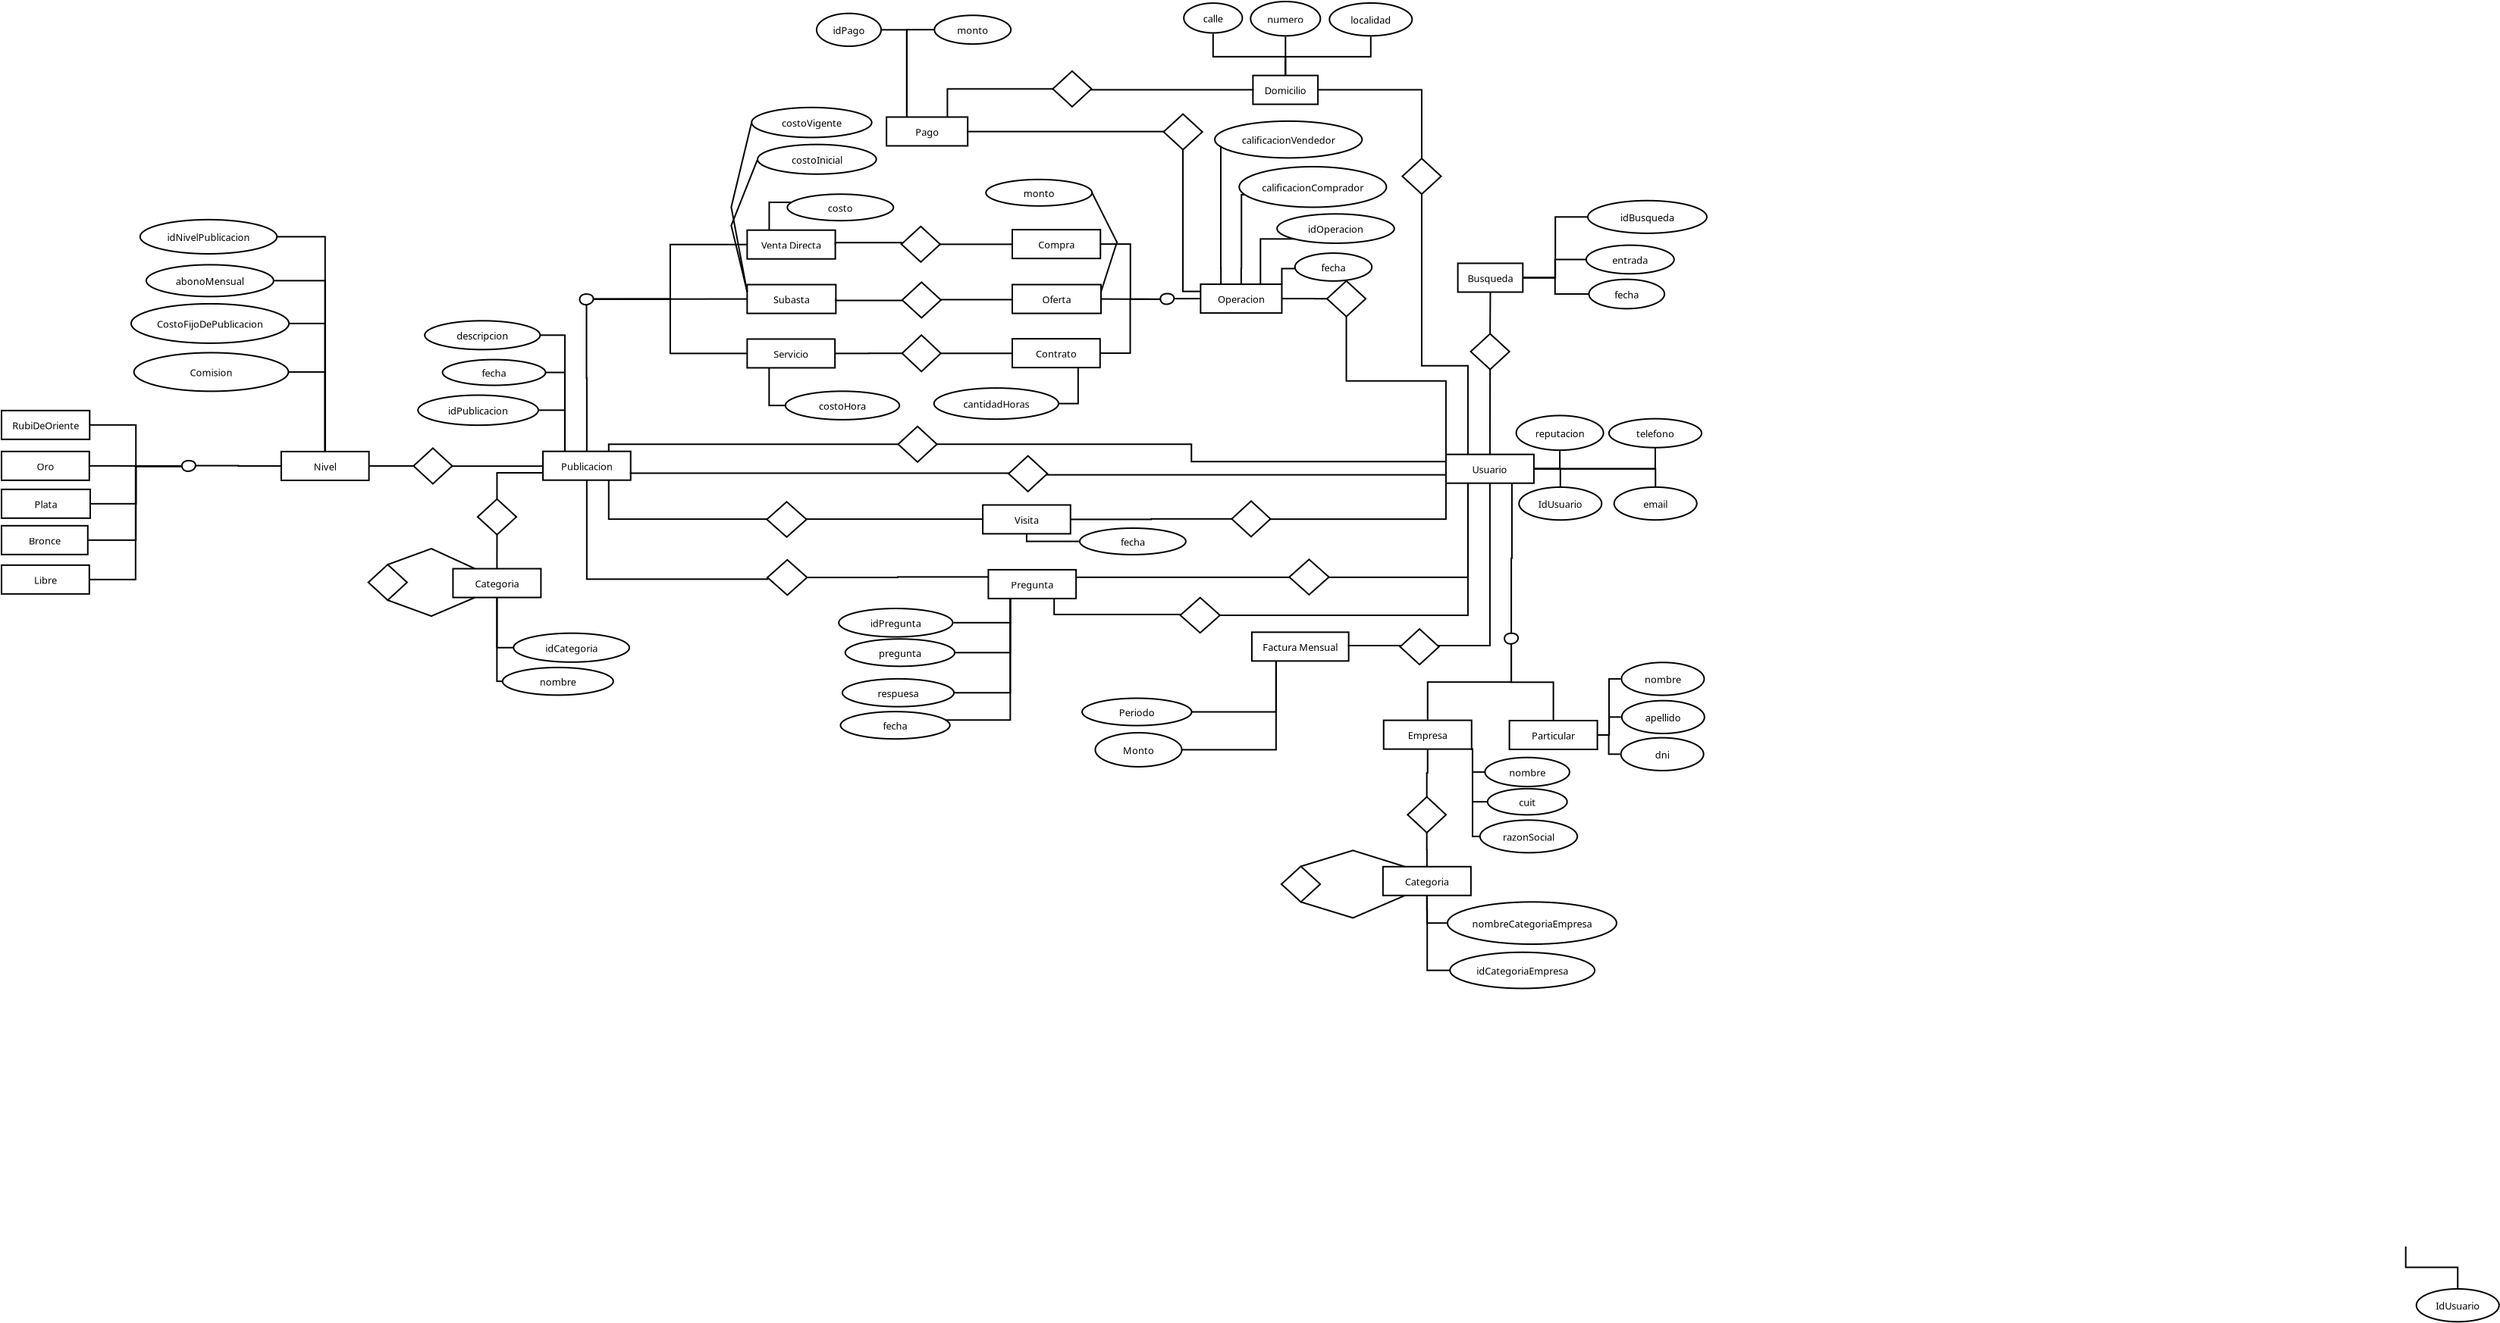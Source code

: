 <?xml version="1.0" encoding="UTF-8"?>
<dia:diagram xmlns:dia="http://www.lysator.liu.se/~alla/dia/">
  <dia:layer name="Fondo" visible="true" active="true">
    <dia:object type="Flowchart - Box" version="0" id="O0">
      <dia:attribute name="obj_pos">
        <dia:point val="11.35,6.5"/>
      </dia:attribute>
      <dia:attribute name="obj_bb">
        <dia:rectangle val="11.3,6.45;17.2,8.45"/>
      </dia:attribute>
      <dia:attribute name="elem_corner">
        <dia:point val="11.35,6.5"/>
      </dia:attribute>
      <dia:attribute name="elem_width">
        <dia:real val="5.8"/>
      </dia:attribute>
      <dia:attribute name="elem_height">
        <dia:real val="1.9"/>
      </dia:attribute>
      <dia:attribute name="show_background">
        <dia:boolean val="true"/>
      </dia:attribute>
      <dia:attribute name="padding">
        <dia:real val="0.5"/>
      </dia:attribute>
      <dia:attribute name="text">
        <dia:composite type="text">
          <dia:attribute name="string">
            <dia:string>#Usuario#</dia:string>
          </dia:attribute>
          <dia:attribute name="font">
            <dia:font family="sans" style="0" name="Helvetica"/>
          </dia:attribute>
          <dia:attribute name="height">
            <dia:real val="0.8"/>
          </dia:attribute>
          <dia:attribute name="pos">
            <dia:point val="14.25,7.645"/>
          </dia:attribute>
          <dia:attribute name="color">
            <dia:color val="#000000"/>
          </dia:attribute>
          <dia:attribute name="alignment">
            <dia:enum val="1"/>
          </dia:attribute>
        </dia:composite>
      </dia:attribute>
    </dia:object>
    <dia:object type="Flowchart - Box" version="0" id="O1">
      <dia:attribute name="obj_pos">
        <dia:point val="12.134,-6.11"/>
      </dia:attribute>
      <dia:attribute name="obj_bb">
        <dia:rectangle val="12.084,-6.16;16.469,-4.16"/>
      </dia:attribute>
      <dia:attribute name="elem_corner">
        <dia:point val="12.134,-6.11"/>
      </dia:attribute>
      <dia:attribute name="elem_width">
        <dia:real val="4.285"/>
      </dia:attribute>
      <dia:attribute name="elem_height">
        <dia:real val="1.9"/>
      </dia:attribute>
      <dia:attribute name="show_background">
        <dia:boolean val="true"/>
      </dia:attribute>
      <dia:attribute name="padding">
        <dia:real val="0.5"/>
      </dia:attribute>
      <dia:attribute name="text">
        <dia:composite type="text">
          <dia:attribute name="string">
            <dia:string>#Busqueda#</dia:string>
          </dia:attribute>
          <dia:attribute name="font">
            <dia:font family="sans" style="0" name="Helvetica"/>
          </dia:attribute>
          <dia:attribute name="height">
            <dia:real val="0.8"/>
          </dia:attribute>
          <dia:attribute name="pos">
            <dia:point val="14.277,-4.965"/>
          </dia:attribute>
          <dia:attribute name="color">
            <dia:color val="#000000"/>
          </dia:attribute>
          <dia:attribute name="alignment">
            <dia:enum val="1"/>
          </dia:attribute>
        </dia:composite>
      </dia:attribute>
    </dia:object>
    <dia:object type="Flowchart - Diamond" version="0" id="O2">
      <dia:attribute name="obj_pos">
        <dia:point val="12.982,-1.458"/>
      </dia:attribute>
      <dia:attribute name="obj_bb">
        <dia:rectangle val="12.932,-1.508;15.587,0.941"/>
      </dia:attribute>
      <dia:attribute name="elem_corner">
        <dia:point val="12.982,-1.458"/>
      </dia:attribute>
      <dia:attribute name="elem_width">
        <dia:real val="2.556"/>
      </dia:attribute>
      <dia:attribute name="elem_height">
        <dia:real val="2.349"/>
      </dia:attribute>
      <dia:attribute name="show_background">
        <dia:boolean val="true"/>
      </dia:attribute>
      <dia:attribute name="padding">
        <dia:real val="0.354"/>
      </dia:attribute>
      <dia:attribute name="text">
        <dia:composite type="text">
          <dia:attribute name="string">
            <dia:string>##</dia:string>
          </dia:attribute>
          <dia:attribute name="font">
            <dia:font family="sans" style="0" name="Helvetica"/>
          </dia:attribute>
          <dia:attribute name="height">
            <dia:real val="0.8"/>
          </dia:attribute>
          <dia:attribute name="pos">
            <dia:point val="14.259,-0.089"/>
          </dia:attribute>
          <dia:attribute name="color">
            <dia:color val="#000000"/>
          </dia:attribute>
          <dia:attribute name="alignment">
            <dia:enum val="1"/>
          </dia:attribute>
        </dia:composite>
      </dia:attribute>
    </dia:object>
    <dia:object type="Standard - Line" version="0" id="O3">
      <dia:attribute name="obj_pos">
        <dia:point val="14.25,6.5"/>
      </dia:attribute>
      <dia:attribute name="obj_bb">
        <dia:rectangle val="14.2,0.84;14.309,6.55"/>
      </dia:attribute>
      <dia:attribute name="conn_endpoints">
        <dia:point val="14.25,6.5"/>
        <dia:point val="14.259,0.891"/>
      </dia:attribute>
      <dia:attribute name="numcp">
        <dia:int val="1"/>
      </dia:attribute>
      <dia:connections>
        <dia:connection handle="0" to="O0" connection="2"/>
        <dia:connection handle="1" to="O2" connection="8"/>
      </dia:connections>
    </dia:object>
    <dia:object type="Standard - Line" version="0" id="O4">
      <dia:attribute name="obj_pos">
        <dia:point val="14.259,-1.458"/>
      </dia:attribute>
      <dia:attribute name="obj_bb">
        <dia:rectangle val="14.209,-4.261;14.327,-1.408"/>
      </dia:attribute>
      <dia:attribute name="conn_endpoints">
        <dia:point val="14.259,-1.458"/>
        <dia:point val="14.277,-4.21"/>
      </dia:attribute>
      <dia:attribute name="numcp">
        <dia:int val="1"/>
      </dia:attribute>
      <dia:connections>
        <dia:connection handle="0" to="O2" connection="0"/>
        <dia:connection handle="1" to="O1" connection="13"/>
      </dia:connections>
    </dia:object>
    <dia:object type="Flowchart - Ellipse" version="0" id="O5">
      <dia:attribute name="obj_pos">
        <dia:point val="20.774,-5.05"/>
      </dia:attribute>
      <dia:attribute name="obj_bb">
        <dia:rectangle val="20.724,-5.1;25.812,-3.066"/>
      </dia:attribute>
      <dia:attribute name="elem_corner">
        <dia:point val="20.774,-5.05"/>
      </dia:attribute>
      <dia:attribute name="elem_width">
        <dia:real val="4.988"/>
      </dia:attribute>
      <dia:attribute name="elem_height">
        <dia:real val="1.935"/>
      </dia:attribute>
      <dia:attribute name="show_background">
        <dia:boolean val="true"/>
      </dia:attribute>
      <dia:attribute name="padding">
        <dia:real val="0.354"/>
      </dia:attribute>
      <dia:attribute name="text">
        <dia:composite type="text">
          <dia:attribute name="string">
            <dia:string>#fecha#</dia:string>
          </dia:attribute>
          <dia:attribute name="font">
            <dia:font family="sans" style="0" name="Helvetica"/>
          </dia:attribute>
          <dia:attribute name="height">
            <dia:real val="0.8"/>
          </dia:attribute>
          <dia:attribute name="pos">
            <dia:point val="23.268,-3.888"/>
          </dia:attribute>
          <dia:attribute name="color">
            <dia:color val="#000000"/>
          </dia:attribute>
          <dia:attribute name="alignment">
            <dia:enum val="1"/>
          </dia:attribute>
        </dia:composite>
      </dia:attribute>
    </dia:object>
    <dia:object type="Flowchart - Ellipse" version="0" id="O6">
      <dia:attribute name="obj_pos">
        <dia:point val="20.598,-7.305"/>
      </dia:attribute>
      <dia:attribute name="obj_bb">
        <dia:rectangle val="20.548,-7.355;26.445,-5.366"/>
      </dia:attribute>
      <dia:attribute name="elem_corner">
        <dia:point val="20.598,-7.305"/>
      </dia:attribute>
      <dia:attribute name="elem_width">
        <dia:real val="5.797"/>
      </dia:attribute>
      <dia:attribute name="elem_height">
        <dia:real val="1.888"/>
      </dia:attribute>
      <dia:attribute name="border_width">
        <dia:real val="0.1"/>
      </dia:attribute>
      <dia:attribute name="show_background">
        <dia:boolean val="true"/>
      </dia:attribute>
      <dia:attribute name="padding">
        <dia:real val="0.354"/>
      </dia:attribute>
      <dia:attribute name="text">
        <dia:composite type="text">
          <dia:attribute name="string">
            <dia:string>#entrada#</dia:string>
          </dia:attribute>
          <dia:attribute name="font">
            <dia:font family="sans" style="0" name="Helvetica"/>
          </dia:attribute>
          <dia:attribute name="height">
            <dia:real val="0.8"/>
          </dia:attribute>
          <dia:attribute name="pos">
            <dia:point val="23.497,-6.166"/>
          </dia:attribute>
          <dia:attribute name="color">
            <dia:color val="#000000"/>
          </dia:attribute>
          <dia:attribute name="alignment">
            <dia:enum val="1"/>
          </dia:attribute>
        </dia:composite>
      </dia:attribute>
    </dia:object>
    <dia:object type="Standard - ZigZagLine" version="1" id="O7">
      <dia:attribute name="obj_pos">
        <dia:point val="16.419,-5.16"/>
      </dia:attribute>
      <dia:attribute name="obj_bb">
        <dia:rectangle val="16.369,-6.411;20.648,-5.11"/>
      </dia:attribute>
      <dia:attribute name="orth_points">
        <dia:point val="16.419,-5.16"/>
        <dia:point val="18.543,-5.16"/>
        <dia:point val="18.543,-6.361"/>
        <dia:point val="20.598,-6.361"/>
      </dia:attribute>
      <dia:attribute name="orth_orient">
        <dia:enum val="0"/>
        <dia:enum val="1"/>
        <dia:enum val="0"/>
      </dia:attribute>
      <dia:attribute name="autorouting">
        <dia:boolean val="false"/>
      </dia:attribute>
      <dia:connections>
        <dia:connection handle="0" to="O1" connection="8"/>
        <dia:connection handle="1" to="O6" connection="8"/>
      </dia:connections>
    </dia:object>
    <dia:object type="Standard - ZigZagLine" version="1" id="O8">
      <dia:attribute name="obj_pos">
        <dia:point val="16.419,-5.16"/>
      </dia:attribute>
      <dia:attribute name="obj_bb">
        <dia:rectangle val="16.369,-5.21;20.824,-4.033"/>
      </dia:attribute>
      <dia:attribute name="orth_points">
        <dia:point val="16.419,-5.16"/>
        <dia:point val="18.543,-5.16"/>
        <dia:point val="18.543,-4.083"/>
        <dia:point val="20.774,-4.083"/>
      </dia:attribute>
      <dia:attribute name="orth_orient">
        <dia:enum val="0"/>
        <dia:enum val="1"/>
        <dia:enum val="0"/>
      </dia:attribute>
      <dia:attribute name="autorouting">
        <dia:boolean val="false"/>
      </dia:attribute>
      <dia:connections>
        <dia:connection handle="0" to="O1" connection="8"/>
        <dia:connection handle="1" to="O5" connection="8"/>
      </dia:connections>
    </dia:object>
    <dia:object type="Flowchart - Diamond" version="0" id="O9">
      <dia:attribute name="obj_pos">
        <dia:point val="3.504,-4.946"/>
      </dia:attribute>
      <dia:attribute name="obj_bb">
        <dia:rectangle val="3.454,-4.996;6.11,-2.547"/>
      </dia:attribute>
      <dia:attribute name="elem_corner">
        <dia:point val="3.504,-4.946"/>
      </dia:attribute>
      <dia:attribute name="elem_width">
        <dia:real val="2.556"/>
      </dia:attribute>
      <dia:attribute name="elem_height">
        <dia:real val="2.349"/>
      </dia:attribute>
      <dia:attribute name="show_background">
        <dia:boolean val="true"/>
      </dia:attribute>
      <dia:attribute name="padding">
        <dia:real val="0.354"/>
      </dia:attribute>
      <dia:attribute name="text">
        <dia:composite type="text">
          <dia:attribute name="string">
            <dia:string>##</dia:string>
          </dia:attribute>
          <dia:attribute name="font">
            <dia:font family="sans" style="0" name="Helvetica"/>
          </dia:attribute>
          <dia:attribute name="height">
            <dia:real val="0.8"/>
          </dia:attribute>
          <dia:attribute name="pos">
            <dia:point val="4.782,-3.576"/>
          </dia:attribute>
          <dia:attribute name="color">
            <dia:color val="#000000"/>
          </dia:attribute>
          <dia:attribute name="alignment">
            <dia:enum val="1"/>
          </dia:attribute>
        </dia:composite>
      </dia:attribute>
    </dia:object>
    <dia:object type="Flowchart - Box" version="0" id="O10">
      <dia:attribute name="obj_pos">
        <dia:point val="-34.728,-8.299"/>
      </dia:attribute>
      <dia:attribute name="obj_bb">
        <dia:rectangle val="-34.778,-8.349;-28.866,-6.349"/>
      </dia:attribute>
      <dia:attribute name="elem_corner">
        <dia:point val="-34.728,-8.299"/>
      </dia:attribute>
      <dia:attribute name="elem_width">
        <dia:real val="5.813"/>
      </dia:attribute>
      <dia:attribute name="elem_height">
        <dia:real val="1.9"/>
      </dia:attribute>
      <dia:attribute name="border_width">
        <dia:real val="0.1"/>
      </dia:attribute>
      <dia:attribute name="show_background">
        <dia:boolean val="true"/>
      </dia:attribute>
      <dia:attribute name="padding">
        <dia:real val="0.5"/>
      </dia:attribute>
      <dia:attribute name="text">
        <dia:composite type="text">
          <dia:attribute name="string">
            <dia:string>#Venta Directa#</dia:string>
          </dia:attribute>
          <dia:attribute name="font">
            <dia:font family="sans" style="0" name="Helvetica"/>
          </dia:attribute>
          <dia:attribute name="height">
            <dia:real val="0.8"/>
          </dia:attribute>
          <dia:attribute name="pos">
            <dia:point val="-31.822,-7.154"/>
          </dia:attribute>
          <dia:attribute name="color">
            <dia:color val="#000000"/>
          </dia:attribute>
          <dia:attribute name="alignment">
            <dia:enum val="1"/>
          </dia:attribute>
        </dia:composite>
      </dia:attribute>
    </dia:object>
    <dia:object type="Flowchart - Box" version="0" id="O11">
      <dia:attribute name="obj_pos">
        <dia:point val="-34.728,-1.112"/>
      </dia:attribute>
      <dia:attribute name="obj_bb">
        <dia:rectangle val="-34.778,-1.162;-28.889,0.838"/>
      </dia:attribute>
      <dia:attribute name="elem_corner">
        <dia:point val="-34.728,-1.112"/>
      </dia:attribute>
      <dia:attribute name="elem_width">
        <dia:real val="5.789"/>
      </dia:attribute>
      <dia:attribute name="elem_height">
        <dia:real val="1.9"/>
      </dia:attribute>
      <dia:attribute name="border_width">
        <dia:real val="0.1"/>
      </dia:attribute>
      <dia:attribute name="show_background">
        <dia:boolean val="true"/>
      </dia:attribute>
      <dia:attribute name="padding">
        <dia:real val="0.5"/>
      </dia:attribute>
      <dia:attribute name="text">
        <dia:composite type="text">
          <dia:attribute name="string">
            <dia:string>#Servicio#</dia:string>
          </dia:attribute>
          <dia:attribute name="font">
            <dia:font family="sans" style="0" name="Helvetica"/>
          </dia:attribute>
          <dia:attribute name="height">
            <dia:real val="0.8"/>
          </dia:attribute>
          <dia:attribute name="pos">
            <dia:point val="-31.834,0.033"/>
          </dia:attribute>
          <dia:attribute name="color">
            <dia:color val="#000000"/>
          </dia:attribute>
          <dia:attribute name="alignment">
            <dia:enum val="1"/>
          </dia:attribute>
        </dia:composite>
      </dia:attribute>
    </dia:object>
    <dia:object type="Flowchart - Box" version="0" id="O12">
      <dia:attribute name="obj_pos">
        <dia:point val="-34.728,-4.704"/>
      </dia:attribute>
      <dia:attribute name="obj_bb">
        <dia:rectangle val="-34.778,-4.754;-28.828,-2.754"/>
      </dia:attribute>
      <dia:attribute name="elem_corner">
        <dia:point val="-34.728,-4.704"/>
      </dia:attribute>
      <dia:attribute name="elem_width">
        <dia:real val="5.85"/>
      </dia:attribute>
      <dia:attribute name="elem_height">
        <dia:real val="1.9"/>
      </dia:attribute>
      <dia:attribute name="border_width">
        <dia:real val="0.1"/>
      </dia:attribute>
      <dia:attribute name="show_background">
        <dia:boolean val="true"/>
      </dia:attribute>
      <dia:attribute name="padding">
        <dia:real val="0.5"/>
      </dia:attribute>
      <dia:attribute name="text">
        <dia:composite type="text">
          <dia:attribute name="string">
            <dia:string>#Subasta#</dia:string>
          </dia:attribute>
          <dia:attribute name="font">
            <dia:font family="sans" style="0" name="Helvetica"/>
          </dia:attribute>
          <dia:attribute name="height">
            <dia:real val="0.8"/>
          </dia:attribute>
          <dia:attribute name="pos">
            <dia:point val="-31.803,-3.559"/>
          </dia:attribute>
          <dia:attribute name="color">
            <dia:color val="#000000"/>
          </dia:attribute>
          <dia:attribute name="alignment">
            <dia:enum val="1"/>
          </dia:attribute>
        </dia:composite>
      </dia:attribute>
    </dia:object>
    <dia:object type="Flowchart - Box" version="0" id="O13">
      <dia:attribute name="obj_pos">
        <dia:point val="-48.195,6.3"/>
      </dia:attribute>
      <dia:attribute name="obj_bb">
        <dia:rectangle val="-48.245,6.25;-42.36,8.25"/>
      </dia:attribute>
      <dia:attribute name="elem_corner">
        <dia:point val="-48.195,6.3"/>
      </dia:attribute>
      <dia:attribute name="elem_width">
        <dia:real val="5.785"/>
      </dia:attribute>
      <dia:attribute name="elem_height">
        <dia:real val="1.9"/>
      </dia:attribute>
      <dia:attribute name="show_background">
        <dia:boolean val="true"/>
      </dia:attribute>
      <dia:attribute name="padding">
        <dia:real val="0.5"/>
      </dia:attribute>
      <dia:attribute name="text">
        <dia:composite type="text">
          <dia:attribute name="string">
            <dia:string>#Publicacion#</dia:string>
          </dia:attribute>
          <dia:attribute name="font">
            <dia:font family="sans" style="0" name="Helvetica"/>
          </dia:attribute>
          <dia:attribute name="height">
            <dia:real val="0.8"/>
          </dia:attribute>
          <dia:attribute name="pos">
            <dia:point val="-45.303,7.445"/>
          </dia:attribute>
          <dia:attribute name="color">
            <dia:color val="#000000"/>
          </dia:attribute>
          <dia:attribute name="alignment">
            <dia:enum val="1"/>
          </dia:attribute>
        </dia:composite>
      </dia:attribute>
    </dia:object>
    <dia:object type="Standard - ZigZagLine" version="1" id="O14">
      <dia:attribute name="obj_pos">
        <dia:point val="-44.872,-3.748"/>
      </dia:attribute>
      <dia:attribute name="obj_bb">
        <dia:rectangle val="-44.922,-7.399;-34.678,-3.698"/>
      </dia:attribute>
      <dia:attribute name="orth_points">
        <dia:point val="-44.872,-3.748"/>
        <dia:point val="-39.8,-3.748"/>
        <dia:point val="-39.8,-7.349"/>
        <dia:point val="-34.728,-7.349"/>
      </dia:attribute>
      <dia:attribute name="orth_orient">
        <dia:enum val="0"/>
        <dia:enum val="1"/>
        <dia:enum val="0"/>
      </dia:attribute>
      <dia:attribute name="autorouting">
        <dia:boolean val="true"/>
      </dia:attribute>
      <dia:connections>
        <dia:connection handle="0" to="O18" connection="1"/>
        <dia:connection handle="1" to="O10" connection="7"/>
      </dia:connections>
    </dia:object>
    <dia:object type="Standard - ZigZagLine" version="1" id="O15">
      <dia:attribute name="obj_pos">
        <dia:point val="-44.872,-3.748"/>
      </dia:attribute>
      <dia:attribute name="obj_bb">
        <dia:rectangle val="-44.922,-3.798;-34.678,-0.112"/>
      </dia:attribute>
      <dia:attribute name="orth_points">
        <dia:point val="-44.872,-3.748"/>
        <dia:point val="-39.8,-3.748"/>
        <dia:point val="-39.8,-0.162"/>
        <dia:point val="-34.728,-0.162"/>
      </dia:attribute>
      <dia:attribute name="orth_orient">
        <dia:enum val="0"/>
        <dia:enum val="1"/>
        <dia:enum val="0"/>
      </dia:attribute>
      <dia:attribute name="autorouting">
        <dia:boolean val="true"/>
      </dia:attribute>
      <dia:connections>
        <dia:connection handle="0" to="O18" connection="1"/>
        <dia:connection handle="1" to="O11" connection="7"/>
      </dia:connections>
    </dia:object>
    <dia:object type="Standard - Line" version="0" id="O16">
      <dia:attribute name="obj_pos">
        <dia:point val="-44.872,-3.748"/>
      </dia:attribute>
      <dia:attribute name="obj_bb">
        <dia:rectangle val="-44.922,-3.804;-34.678,-3.698"/>
      </dia:attribute>
      <dia:attribute name="conn_endpoints">
        <dia:point val="-44.872,-3.748"/>
        <dia:point val="-34.728,-3.754"/>
      </dia:attribute>
      <dia:attribute name="numcp">
        <dia:int val="1"/>
      </dia:attribute>
      <dia:connections>
        <dia:connection handle="0" to="O18" connection="1"/>
        <dia:connection handle="1" to="O12" connection="7"/>
      </dia:connections>
    </dia:object>
    <dia:object type="Flowchart - Ellipse" version="0" id="O17">
      <dia:attribute name="obj_pos">
        <dia:point val="-54.815,0.244"/>
      </dia:attribute>
      <dia:attribute name="obj_bb">
        <dia:rectangle val="-54.865,0.194;-47.973,1.992"/>
      </dia:attribute>
      <dia:attribute name="elem_corner">
        <dia:point val="-54.815,0.244"/>
      </dia:attribute>
      <dia:attribute name="elem_width">
        <dia:real val="6.792"/>
      </dia:attribute>
      <dia:attribute name="elem_height">
        <dia:real val="1.698"/>
      </dia:attribute>
      <dia:attribute name="show_background">
        <dia:boolean val="true"/>
      </dia:attribute>
      <dia:attribute name="padding">
        <dia:real val="0.354"/>
      </dia:attribute>
      <dia:attribute name="text">
        <dia:composite type="text">
          <dia:attribute name="string">
            <dia:string>#fecha#</dia:string>
          </dia:attribute>
          <dia:attribute name="font">
            <dia:font family="sans" style="0" name="Helvetica"/>
          </dia:attribute>
          <dia:attribute name="height">
            <dia:real val="0.8"/>
          </dia:attribute>
          <dia:attribute name="pos">
            <dia:point val="-51.419,1.288"/>
          </dia:attribute>
          <dia:attribute name="color">
            <dia:color val="#000000"/>
          </dia:attribute>
          <dia:attribute name="alignment">
            <dia:enum val="1"/>
          </dia:attribute>
        </dia:composite>
      </dia:attribute>
    </dia:object>
    <dia:object type="Standard - Beziergon" version="0" id="O18">
      <dia:attribute name="obj_pos">
        <dia:point val="-45.322,-4.08"/>
      </dia:attribute>
      <dia:attribute name="obj_bb">
        <dia:rectangle val="-45.823,-4.13;-44.821,-3.327"/>
      </dia:attribute>
      <dia:attribute name="bez_points">
        <dia:point val="-45.322,-4.08"/>
        <dia:point val="-44.672,-4.08"/>
        <dia:point val="-44.772,-3.43"/>
        <dia:point val="-45.322,-3.38"/>
        <dia:point val="-45.872,-3.33"/>
        <dia:point val="-45.972,-4.08"/>
      </dia:attribute>
      <dia:attribute name="corner_types">
        <dia:enum val="1918963572"/>
        <dia:enum val="0"/>
        <dia:enum val="0"/>
      </dia:attribute>
      <dia:attribute name="show_background">
        <dia:boolean val="true"/>
      </dia:attribute>
    </dia:object>
    <dia:object type="Flowchart - Box" version="0" id="O19">
      <dia:attribute name="obj_pos">
        <dia:point val="-4.828,-4.729"/>
      </dia:attribute>
      <dia:attribute name="obj_bb">
        <dia:rectangle val="-4.878,-4.779;0.577,-2.779"/>
      </dia:attribute>
      <dia:attribute name="elem_corner">
        <dia:point val="-4.828,-4.729"/>
      </dia:attribute>
      <dia:attribute name="elem_width">
        <dia:real val="5.355"/>
      </dia:attribute>
      <dia:attribute name="elem_height">
        <dia:real val="1.9"/>
      </dia:attribute>
      <dia:attribute name="show_background">
        <dia:boolean val="true"/>
      </dia:attribute>
      <dia:attribute name="padding">
        <dia:real val="0.5"/>
      </dia:attribute>
      <dia:attribute name="text">
        <dia:composite type="text">
          <dia:attribute name="string">
            <dia:string>#Operacion#</dia:string>
          </dia:attribute>
          <dia:attribute name="font">
            <dia:font family="sans" style="0" name="Helvetica"/>
          </dia:attribute>
          <dia:attribute name="height">
            <dia:real val="0.8"/>
          </dia:attribute>
          <dia:attribute name="pos">
            <dia:point val="-2.151,-3.584"/>
          </dia:attribute>
          <dia:attribute name="color">
            <dia:color val="#000000"/>
          </dia:attribute>
          <dia:attribute name="alignment">
            <dia:enum val="1"/>
          </dia:attribute>
        </dia:composite>
      </dia:attribute>
    </dia:object>
    <dia:object type="Standard - ZigZagLine" version="1" id="O20">
      <dia:attribute name="obj_pos">
        <dia:point val="4.782,-2.597"/>
      </dia:attribute>
      <dia:attribute name="obj_bb">
        <dia:rectangle val="4.732,-2.647;11.4,6.55"/>
      </dia:attribute>
      <dia:attribute name="orth_points">
        <dia:point val="4.782,-2.597"/>
        <dia:point val="4.782,1.653"/>
        <dia:point val="11.35,1.653"/>
        <dia:point val="11.35,6.5"/>
      </dia:attribute>
      <dia:attribute name="orth_orient">
        <dia:enum val="1"/>
        <dia:enum val="0"/>
        <dia:enum val="1"/>
      </dia:attribute>
      <dia:attribute name="autorouting">
        <dia:boolean val="false"/>
      </dia:attribute>
      <dia:connections>
        <dia:connection handle="0" to="O9" connection="8"/>
        <dia:connection handle="1" to="O0" connection="0"/>
      </dia:connections>
    </dia:object>
    <dia:object type="Standard - ZigZagLine" version="1" id="O21">
      <dia:attribute name="obj_pos">
        <dia:point val="0.527,-3.779"/>
      </dia:attribute>
      <dia:attribute name="obj_bb">
        <dia:rectangle val="0.477,-3.829;3.554,-3.721"/>
      </dia:attribute>
      <dia:attribute name="orth_points">
        <dia:point val="0.527,-3.779"/>
        <dia:point val="2.676,-3.779"/>
        <dia:point val="2.676,-3.771"/>
        <dia:point val="3.504,-3.771"/>
      </dia:attribute>
      <dia:attribute name="orth_orient">
        <dia:enum val="0"/>
        <dia:enum val="1"/>
        <dia:enum val="0"/>
      </dia:attribute>
      <dia:attribute name="autorouting">
        <dia:boolean val="false"/>
      </dia:attribute>
      <dia:connections>
        <dia:connection handle="0" to="O19" connection="8"/>
        <dia:connection handle="1" to="O9" connection="12"/>
      </dia:connections>
    </dia:object>
    <dia:object type="Flowchart - Box" version="0" id="O22">
      <dia:attribute name="obj_pos">
        <dia:point val="-17.246,-8.329"/>
      </dia:attribute>
      <dia:attribute name="obj_bb">
        <dia:rectangle val="-17.296,-8.379;-11.384,-6.379"/>
      </dia:attribute>
      <dia:attribute name="elem_corner">
        <dia:point val="-17.246,-8.329"/>
      </dia:attribute>
      <dia:attribute name="elem_width">
        <dia:real val="5.813"/>
      </dia:attribute>
      <dia:attribute name="elem_height">
        <dia:real val="1.9"/>
      </dia:attribute>
      <dia:attribute name="border_width">
        <dia:real val="0.1"/>
      </dia:attribute>
      <dia:attribute name="show_background">
        <dia:boolean val="true"/>
      </dia:attribute>
      <dia:attribute name="padding">
        <dia:real val="0.5"/>
      </dia:attribute>
      <dia:attribute name="text">
        <dia:composite type="text">
          <dia:attribute name="string">
            <dia:string>#Compra#</dia:string>
          </dia:attribute>
          <dia:attribute name="font">
            <dia:font family="sans" style="0" name="Helvetica"/>
          </dia:attribute>
          <dia:attribute name="height">
            <dia:real val="0.8"/>
          </dia:attribute>
          <dia:attribute name="pos">
            <dia:point val="-14.34,-7.184"/>
          </dia:attribute>
          <dia:attribute name="color">
            <dia:color val="#000000"/>
          </dia:attribute>
          <dia:attribute name="alignment">
            <dia:enum val="1"/>
          </dia:attribute>
        </dia:composite>
      </dia:attribute>
    </dia:object>
    <dia:object type="Flowchart - Box" version="0" id="O23">
      <dia:attribute name="obj_pos">
        <dia:point val="-17.246,-1.129"/>
      </dia:attribute>
      <dia:attribute name="obj_bb">
        <dia:rectangle val="-17.296,-1.179;-11.407,0.821"/>
      </dia:attribute>
      <dia:attribute name="elem_corner">
        <dia:point val="-17.246,-1.129"/>
      </dia:attribute>
      <dia:attribute name="elem_width">
        <dia:real val="5.789"/>
      </dia:attribute>
      <dia:attribute name="elem_height">
        <dia:real val="1.9"/>
      </dia:attribute>
      <dia:attribute name="border_width">
        <dia:real val="0.1"/>
      </dia:attribute>
      <dia:attribute name="show_background">
        <dia:boolean val="true"/>
      </dia:attribute>
      <dia:attribute name="padding">
        <dia:real val="0.5"/>
      </dia:attribute>
      <dia:attribute name="text">
        <dia:composite type="text">
          <dia:attribute name="string">
            <dia:string>#Contrato#</dia:string>
          </dia:attribute>
          <dia:attribute name="font">
            <dia:font family="sans" style="0" name="Helvetica"/>
          </dia:attribute>
          <dia:attribute name="height">
            <dia:real val="0.8"/>
          </dia:attribute>
          <dia:attribute name="pos">
            <dia:point val="-14.352,0.016"/>
          </dia:attribute>
          <dia:attribute name="color">
            <dia:color val="#000000"/>
          </dia:attribute>
          <dia:attribute name="alignment">
            <dia:enum val="1"/>
          </dia:attribute>
        </dia:composite>
      </dia:attribute>
    </dia:object>
    <dia:object type="Flowchart - Box" version="0" id="O24">
      <dia:attribute name="obj_pos">
        <dia:point val="-17.246,-4.705"/>
      </dia:attribute>
      <dia:attribute name="obj_bb">
        <dia:rectangle val="-17.296,-4.755;-11.346,-2.755"/>
      </dia:attribute>
      <dia:attribute name="elem_corner">
        <dia:point val="-17.246,-4.705"/>
      </dia:attribute>
      <dia:attribute name="elem_width">
        <dia:real val="5.85"/>
      </dia:attribute>
      <dia:attribute name="elem_height">
        <dia:real val="1.9"/>
      </dia:attribute>
      <dia:attribute name="border_width">
        <dia:real val="0.1"/>
      </dia:attribute>
      <dia:attribute name="show_background">
        <dia:boolean val="true"/>
      </dia:attribute>
      <dia:attribute name="padding">
        <dia:real val="0.5"/>
      </dia:attribute>
      <dia:attribute name="text">
        <dia:composite type="text">
          <dia:attribute name="string">
            <dia:string>#Oferta#</dia:string>
          </dia:attribute>
          <dia:attribute name="font">
            <dia:font family="sans" style="0" name="Helvetica"/>
          </dia:attribute>
          <dia:attribute name="height">
            <dia:real val="0.8"/>
          </dia:attribute>
          <dia:attribute name="pos">
            <dia:point val="-14.321,-3.56"/>
          </dia:attribute>
          <dia:attribute name="color">
            <dia:color val="#000000"/>
          </dia:attribute>
          <dia:attribute name="alignment">
            <dia:enum val="1"/>
          </dia:attribute>
        </dia:composite>
      </dia:attribute>
    </dia:object>
    <dia:object type="Standard - ZigZagLine" version="1" id="O25">
      <dia:attribute name="obj_pos">
        <dia:point val="-7.482,-3.74"/>
      </dia:attribute>
      <dia:attribute name="obj_bb">
        <dia:rectangle val="-11.484,-7.429;-7.432,-3.69"/>
      </dia:attribute>
      <dia:attribute name="orth_points">
        <dia:point val="-7.482,-3.74"/>
        <dia:point val="-9.458,-3.74"/>
        <dia:point val="-9.458,-7.379"/>
        <dia:point val="-11.434,-7.379"/>
      </dia:attribute>
      <dia:attribute name="orth_orient">
        <dia:enum val="0"/>
        <dia:enum val="1"/>
        <dia:enum val="0"/>
      </dia:attribute>
      <dia:attribute name="autorouting">
        <dia:boolean val="true"/>
      </dia:attribute>
      <dia:connections>
        <dia:connection handle="0" to="O28" connection="3"/>
        <dia:connection handle="1" to="O22" connection="8"/>
      </dia:connections>
    </dia:object>
    <dia:object type="Standard - ZigZagLine" version="1" id="O26">
      <dia:attribute name="obj_pos">
        <dia:point val="-7.482,-3.74"/>
      </dia:attribute>
      <dia:attribute name="obj_bb">
        <dia:rectangle val="-11.507,-3.79;-7.432,-0.129"/>
      </dia:attribute>
      <dia:attribute name="orth_points">
        <dia:point val="-7.482,-3.74"/>
        <dia:point val="-9.47,-3.74"/>
        <dia:point val="-9.47,-0.179"/>
        <dia:point val="-11.457,-0.179"/>
      </dia:attribute>
      <dia:attribute name="orth_orient">
        <dia:enum val="0"/>
        <dia:enum val="1"/>
        <dia:enum val="0"/>
      </dia:attribute>
      <dia:attribute name="autorouting">
        <dia:boolean val="true"/>
      </dia:attribute>
      <dia:connections>
        <dia:connection handle="0" to="O28" connection="3"/>
        <dia:connection handle="1" to="O23" connection="8"/>
      </dia:connections>
    </dia:object>
    <dia:object type="Standard - Line" version="0" id="O27">
      <dia:attribute name="obj_pos">
        <dia:point val="-8.131,-3.74"/>
      </dia:attribute>
      <dia:attribute name="obj_bb">
        <dia:rectangle val="-11.446,-3.805;-8.081,-3.69"/>
      </dia:attribute>
      <dia:attribute name="conn_endpoints">
        <dia:point val="-8.131,-3.74"/>
        <dia:point val="-11.396,-3.755"/>
      </dia:attribute>
      <dia:attribute name="numcp">
        <dia:int val="1"/>
      </dia:attribute>
      <dia:connections>
        <dia:connection handle="0" to="O28" connection="3"/>
        <dia:connection handle="1" to="O24" connection="8"/>
      </dia:connections>
    </dia:object>
    <dia:object type="Standard - Beziergon" version="0" id="O28">
      <dia:attribute name="obj_pos">
        <dia:point val="-7.032,-4.109"/>
      </dia:attribute>
      <dia:attribute name="obj_bb">
        <dia:rectangle val="-7.533,-4.159;-6.532,-3.356"/>
      </dia:attribute>
      <dia:attribute name="bez_points">
        <dia:point val="-7.032,-4.109"/>
        <dia:point val="-6.382,-4.109"/>
        <dia:point val="-6.482,-3.459"/>
        <dia:point val="-7.032,-3.409"/>
        <dia:point val="-7.582,-3.359"/>
        <dia:point val="-7.682,-4.109"/>
      </dia:attribute>
      <dia:attribute name="corner_types">
        <dia:enum val="1918963572"/>
        <dia:enum val="0"/>
        <dia:enum val="0"/>
      </dia:attribute>
      <dia:attribute name="show_background">
        <dia:boolean val="true"/>
      </dia:attribute>
    </dia:object>
    <dia:object type="Standard - ZigZagLine" version="1" id="O29">
      <dia:attribute name="obj_pos">
        <dia:point val="-6.582,-3.778"/>
      </dia:attribute>
      <dia:attribute name="obj_bb">
        <dia:rectangle val="-6.632,-3.829;-4.778,-3.728"/>
      </dia:attribute>
      <dia:attribute name="orth_points">
        <dia:point val="-6.582,-3.778"/>
        <dia:point val="-5.705,-3.778"/>
        <dia:point val="-5.705,-3.779"/>
        <dia:point val="-4.828,-3.779"/>
      </dia:attribute>
      <dia:attribute name="orth_orient">
        <dia:enum val="0"/>
        <dia:enum val="1"/>
        <dia:enum val="0"/>
      </dia:attribute>
      <dia:attribute name="autorouting">
        <dia:boolean val="true"/>
      </dia:attribute>
      <dia:connections>
        <dia:connection handle="0" to="O28" connection="1"/>
        <dia:connection handle="1" to="O19" connection="7"/>
      </dia:connections>
    </dia:object>
    <dia:object type="Flowchart - Diamond" version="0" id="O30">
      <dia:attribute name="obj_pos">
        <dia:point val="-24.558,-8.542"/>
      </dia:attribute>
      <dia:attribute name="obj_bb">
        <dia:rectangle val="-24.608,-8.592;-21.952,-6.143"/>
      </dia:attribute>
      <dia:attribute name="elem_corner">
        <dia:point val="-24.558,-8.542"/>
      </dia:attribute>
      <dia:attribute name="elem_width">
        <dia:real val="2.556"/>
      </dia:attribute>
      <dia:attribute name="elem_height">
        <dia:real val="2.349"/>
      </dia:attribute>
      <dia:attribute name="show_background">
        <dia:boolean val="true"/>
      </dia:attribute>
      <dia:attribute name="padding">
        <dia:real val="0.354"/>
      </dia:attribute>
      <dia:attribute name="text">
        <dia:composite type="text">
          <dia:attribute name="string">
            <dia:string>##</dia:string>
          </dia:attribute>
          <dia:attribute name="font">
            <dia:font family="sans" style="0" name="Helvetica"/>
          </dia:attribute>
          <dia:attribute name="height">
            <dia:real val="0.8"/>
          </dia:attribute>
          <dia:attribute name="pos">
            <dia:point val="-23.28,-7.173"/>
          </dia:attribute>
          <dia:attribute name="color">
            <dia:color val="#000000"/>
          </dia:attribute>
          <dia:attribute name="alignment">
            <dia:enum val="1"/>
          </dia:attribute>
        </dia:composite>
      </dia:attribute>
    </dia:object>
    <dia:object type="Flowchart - Diamond" version="0" id="O31">
      <dia:attribute name="obj_pos">
        <dia:point val="-24.509,-4.862"/>
      </dia:attribute>
      <dia:attribute name="obj_bb">
        <dia:rectangle val="-24.559,-4.912;-21.903,-2.463"/>
      </dia:attribute>
      <dia:attribute name="elem_corner">
        <dia:point val="-24.509,-4.862"/>
      </dia:attribute>
      <dia:attribute name="elem_width">
        <dia:real val="2.556"/>
      </dia:attribute>
      <dia:attribute name="elem_height">
        <dia:real val="2.349"/>
      </dia:attribute>
      <dia:attribute name="show_background">
        <dia:boolean val="true"/>
      </dia:attribute>
      <dia:attribute name="padding">
        <dia:real val="0.354"/>
      </dia:attribute>
      <dia:attribute name="text">
        <dia:composite type="text">
          <dia:attribute name="string">
            <dia:string>##</dia:string>
          </dia:attribute>
          <dia:attribute name="font">
            <dia:font family="sans" style="0" name="Helvetica"/>
          </dia:attribute>
          <dia:attribute name="height">
            <dia:real val="0.8"/>
          </dia:attribute>
          <dia:attribute name="pos">
            <dia:point val="-23.231,-3.492"/>
          </dia:attribute>
          <dia:attribute name="color">
            <dia:color val="#000000"/>
          </dia:attribute>
          <dia:attribute name="alignment">
            <dia:enum val="1"/>
          </dia:attribute>
        </dia:composite>
      </dia:attribute>
    </dia:object>
    <dia:object type="Flowchart - Diamond" version="0" id="O32">
      <dia:attribute name="obj_pos">
        <dia:point val="-24.514,-1.373"/>
      </dia:attribute>
      <dia:attribute name="obj_bb">
        <dia:rectangle val="-24.564,-1.423;-21.908,1.082"/>
      </dia:attribute>
      <dia:attribute name="elem_corner">
        <dia:point val="-24.514,-1.373"/>
      </dia:attribute>
      <dia:attribute name="elem_width">
        <dia:real val="2.556"/>
      </dia:attribute>
      <dia:attribute name="elem_height">
        <dia:real val="2.405"/>
      </dia:attribute>
      <dia:attribute name="show_background">
        <dia:boolean val="true"/>
      </dia:attribute>
      <dia:attribute name="padding">
        <dia:real val="0.354"/>
      </dia:attribute>
      <dia:attribute name="text">
        <dia:composite type="text">
          <dia:attribute name="string">
            <dia:string>##</dia:string>
          </dia:attribute>
          <dia:attribute name="font">
            <dia:font family="sans" style="0" name="Helvetica"/>
          </dia:attribute>
          <dia:attribute name="height">
            <dia:real val="0.8"/>
          </dia:attribute>
          <dia:attribute name="pos">
            <dia:point val="-23.236,0.025"/>
          </dia:attribute>
          <dia:attribute name="color">
            <dia:color val="#000000"/>
          </dia:attribute>
          <dia:attribute name="alignment">
            <dia:enum val="1"/>
          </dia:attribute>
        </dia:composite>
      </dia:attribute>
    </dia:object>
    <dia:object type="Standard - ZigZagLine" version="1" id="O33">
      <dia:attribute name="obj_pos">
        <dia:point val="-22.002,-7.368"/>
      </dia:attribute>
      <dia:attribute name="obj_bb">
        <dia:rectangle val="-22.052,-7.429;-17.196,-7.315"/>
      </dia:attribute>
      <dia:attribute name="orth_points">
        <dia:point val="-22.002,-7.368"/>
        <dia:point val="-22.002,-7.365"/>
        <dia:point val="-17.246,-7.365"/>
        <dia:point val="-17.246,-7.379"/>
      </dia:attribute>
      <dia:attribute name="orth_orient">
        <dia:enum val="1"/>
        <dia:enum val="0"/>
        <dia:enum val="1"/>
      </dia:attribute>
      <dia:attribute name="autorouting">
        <dia:boolean val="false"/>
      </dia:attribute>
      <dia:connections>
        <dia:connection handle="0" to="O30" connection="4"/>
        <dia:connection handle="1" to="O22" connection="7"/>
      </dia:connections>
    </dia:object>
    <dia:object type="Standard - ZigZagLine" version="1" id="O34">
      <dia:attribute name="obj_pos">
        <dia:point val="-21.953,-3.687"/>
      </dia:attribute>
      <dia:attribute name="obj_bb">
        <dia:rectangle val="-22.003,-3.805;-17.196,-3.637"/>
      </dia:attribute>
      <dia:attribute name="orth_points">
        <dia:point val="-21.953,-3.687"/>
        <dia:point val="-21.953,-3.712"/>
        <dia:point val="-17.246,-3.712"/>
        <dia:point val="-17.246,-3.755"/>
      </dia:attribute>
      <dia:attribute name="orth_orient">
        <dia:enum val="1"/>
        <dia:enum val="0"/>
        <dia:enum val="1"/>
      </dia:attribute>
      <dia:attribute name="autorouting">
        <dia:boolean val="false"/>
      </dia:attribute>
      <dia:connections>
        <dia:connection handle="0" to="O31" connection="4"/>
        <dia:connection handle="1" to="O24" connection="7"/>
      </dia:connections>
    </dia:object>
    <dia:object type="Standard - ZigZagLine" version="1" id="O35">
      <dia:attribute name="obj_pos">
        <dia:point val="-21.958,-0.17"/>
      </dia:attribute>
      <dia:attribute name="obj_bb">
        <dia:rectangle val="-22.008,-0.229;-17.196,-0.118"/>
      </dia:attribute>
      <dia:attribute name="orth_points">
        <dia:point val="-21.958,-0.17"/>
        <dia:point val="-21.958,-0.168"/>
        <dia:point val="-17.246,-0.168"/>
        <dia:point val="-17.246,-0.179"/>
      </dia:attribute>
      <dia:attribute name="orth_orient">
        <dia:enum val="1"/>
        <dia:enum val="0"/>
        <dia:enum val="1"/>
      </dia:attribute>
      <dia:attribute name="autorouting">
        <dia:boolean val="false"/>
      </dia:attribute>
      <dia:connections>
        <dia:connection handle="0" to="O32" connection="4"/>
        <dia:connection handle="1" to="O23" connection="7"/>
      </dia:connections>
    </dia:object>
    <dia:object type="Standard - ZigZagLine" version="1" id="O36">
      <dia:attribute name="obj_pos">
        <dia:point val="-24.558,-7.368"/>
      </dia:attribute>
      <dia:attribute name="obj_bb">
        <dia:rectangle val="-28.966,-7.524;-24.508,-7.299"/>
      </dia:attribute>
      <dia:attribute name="orth_points">
        <dia:point val="-24.558,-7.368"/>
        <dia:point val="-24.558,-7.474"/>
        <dia:point val="-28.916,-7.474"/>
        <dia:point val="-28.916,-7.349"/>
      </dia:attribute>
      <dia:attribute name="orth_orient">
        <dia:enum val="1"/>
        <dia:enum val="0"/>
        <dia:enum val="1"/>
      </dia:attribute>
      <dia:attribute name="autorouting">
        <dia:boolean val="false"/>
      </dia:attribute>
      <dia:connections>
        <dia:connection handle="0" to="O30" connection="12"/>
        <dia:connection handle="1" to="O10" connection="8"/>
      </dia:connections>
    </dia:object>
    <dia:object type="Standard - ZigZagLine" version="1" id="O37">
      <dia:attribute name="obj_pos">
        <dia:point val="-24.509,-3.687"/>
      </dia:attribute>
      <dia:attribute name="obj_bb">
        <dia:rectangle val="-28.928,-3.804;-24.459,-3.608"/>
      </dia:attribute>
      <dia:attribute name="orth_points">
        <dia:point val="-24.509,-3.687"/>
        <dia:point val="-24.509,-3.658"/>
        <dia:point val="-28.878,-3.658"/>
        <dia:point val="-28.878,-3.754"/>
      </dia:attribute>
      <dia:attribute name="orth_orient">
        <dia:enum val="1"/>
        <dia:enum val="0"/>
        <dia:enum val="1"/>
      </dia:attribute>
      <dia:attribute name="autorouting">
        <dia:boolean val="false"/>
      </dia:attribute>
      <dia:connections>
        <dia:connection handle="0" to="O31" connection="12"/>
        <dia:connection handle="1" to="O12" connection="8"/>
      </dia:connections>
    </dia:object>
    <dia:object type="Standard - ZigZagLine" version="1" id="O38">
      <dia:attribute name="obj_pos">
        <dia:point val="-24.514,-0.17"/>
      </dia:attribute>
      <dia:attribute name="obj_bb">
        <dia:rectangle val="-28.989,-0.22;-24.464,-0.112"/>
      </dia:attribute>
      <dia:attribute name="orth_points">
        <dia:point val="-24.514,-0.17"/>
        <dia:point val="-26.175,-0.17"/>
        <dia:point val="-26.175,-0.162"/>
        <dia:point val="-28.939,-0.162"/>
      </dia:attribute>
      <dia:attribute name="orth_orient">
        <dia:enum val="0"/>
        <dia:enum val="1"/>
        <dia:enum val="0"/>
      </dia:attribute>
      <dia:attribute name="autorouting">
        <dia:boolean val="true"/>
      </dia:attribute>
      <dia:connections>
        <dia:connection handle="0" to="O32" connection="12"/>
        <dia:connection handle="1" to="O11" connection="8"/>
      </dia:connections>
    </dia:object>
    <dia:object type="Standard - ZigZagLine" version="1" id="O39">
      <dia:attribute name="obj_pos">
        <dia:point val="-45.322,-3.38"/>
      </dia:attribute>
      <dia:attribute name="obj_bb">
        <dia:rectangle val="-45.372,-3.43;-45.253,6.35"/>
      </dia:attribute>
      <dia:attribute name="orth_points">
        <dia:point val="-45.322,-3.38"/>
        <dia:point val="-45.322,1.46"/>
        <dia:point val="-45.303,1.46"/>
        <dia:point val="-45.303,6.3"/>
      </dia:attribute>
      <dia:attribute name="orth_orient">
        <dia:enum val="1"/>
        <dia:enum val="0"/>
        <dia:enum val="1"/>
      </dia:attribute>
      <dia:attribute name="autorouting">
        <dia:boolean val="true"/>
      </dia:attribute>
      <dia:connections>
        <dia:connection handle="0" to="O18" connection="2"/>
        <dia:connection handle="1" to="O13" connection="2"/>
      </dia:connections>
    </dia:object>
    <dia:object type="Flowchart - Diamond" version="0" id="O40">
      <dia:attribute name="obj_pos">
        <dia:point val="-17.489,6.596"/>
      </dia:attribute>
      <dia:attribute name="obj_bb">
        <dia:rectangle val="-17.539,6.546;-14.883,8.995"/>
      </dia:attribute>
      <dia:attribute name="elem_corner">
        <dia:point val="-17.489,6.596"/>
      </dia:attribute>
      <dia:attribute name="elem_width">
        <dia:real val="2.556"/>
      </dia:attribute>
      <dia:attribute name="elem_height">
        <dia:real val="2.349"/>
      </dia:attribute>
      <dia:attribute name="show_background">
        <dia:boolean val="true"/>
      </dia:attribute>
      <dia:attribute name="padding">
        <dia:real val="0.354"/>
      </dia:attribute>
      <dia:attribute name="text">
        <dia:composite type="text">
          <dia:attribute name="string">
            <dia:string>##</dia:string>
          </dia:attribute>
          <dia:attribute name="font">
            <dia:font family="sans" style="0" name="Helvetica"/>
          </dia:attribute>
          <dia:attribute name="height">
            <dia:real val="0.8"/>
          </dia:attribute>
          <dia:attribute name="pos">
            <dia:point val="-16.211,7.965"/>
          </dia:attribute>
          <dia:attribute name="color">
            <dia:color val="#000000"/>
          </dia:attribute>
          <dia:attribute name="alignment">
            <dia:enum val="1"/>
          </dia:attribute>
        </dia:composite>
      </dia:attribute>
    </dia:object>
    <dia:object type="Standard - ZigZagLine" version="1" id="O41">
      <dia:attribute name="obj_pos">
        <dia:point val="-14.933,7.77"/>
      </dia:attribute>
      <dia:attribute name="obj_bb">
        <dia:rectangle val="-14.983,7.72;11.4,7.975"/>
      </dia:attribute>
      <dia:attribute name="orth_points">
        <dia:point val="-14.933,7.77"/>
        <dia:point val="-14.933,7.848"/>
        <dia:point val="11.35,7.848"/>
        <dia:point val="11.35,7.925"/>
      </dia:attribute>
      <dia:attribute name="orth_orient">
        <dia:enum val="1"/>
        <dia:enum val="0"/>
        <dia:enum val="1"/>
      </dia:attribute>
      <dia:attribute name="autorouting">
        <dia:boolean val="false"/>
      </dia:attribute>
      <dia:connections>
        <dia:connection handle="0" to="O40" connection="4"/>
        <dia:connection handle="1" to="O0" connection="9"/>
      </dia:connections>
    </dia:object>
    <dia:object type="Standard - ZigZagLine" version="1" id="O42">
      <dia:attribute name="obj_pos">
        <dia:point val="-42.41,7.725"/>
      </dia:attribute>
      <dia:attribute name="obj_bb">
        <dia:rectangle val="-42.46,7.675;-17.439,7.82"/>
      </dia:attribute>
      <dia:attribute name="orth_points">
        <dia:point val="-42.41,7.725"/>
        <dia:point val="-42.41,7.739"/>
        <dia:point val="-17.489,7.739"/>
        <dia:point val="-17.489,7.77"/>
      </dia:attribute>
      <dia:attribute name="orth_orient">
        <dia:enum val="1"/>
        <dia:enum val="0"/>
        <dia:enum val="1"/>
      </dia:attribute>
      <dia:attribute name="autorouting">
        <dia:boolean val="false"/>
      </dia:attribute>
      <dia:connections>
        <dia:connection handle="0" to="O13" connection="10"/>
        <dia:connection handle="1" to="O40" connection="12"/>
      </dia:connections>
    </dia:object>
    <dia:object type="Flowchart - Box" version="0" id="O43">
      <dia:attribute name="obj_pos">
        <dia:point val="-19.192,9.838"/>
      </dia:attribute>
      <dia:attribute name="obj_bb">
        <dia:rectangle val="-19.242,9.788;-13.357,11.789"/>
      </dia:attribute>
      <dia:attribute name="elem_corner">
        <dia:point val="-19.192,9.838"/>
      </dia:attribute>
      <dia:attribute name="elem_width">
        <dia:real val="5.785"/>
      </dia:attribute>
      <dia:attribute name="elem_height">
        <dia:real val="1.9"/>
      </dia:attribute>
      <dia:attribute name="show_background">
        <dia:boolean val="true"/>
      </dia:attribute>
      <dia:attribute name="padding">
        <dia:real val="0.5"/>
      </dia:attribute>
      <dia:attribute name="text">
        <dia:composite type="text">
          <dia:attribute name="string">
            <dia:string>#Visita#</dia:string>
          </dia:attribute>
          <dia:attribute name="font">
            <dia:font family="sans" style="0" name="Helvetica"/>
          </dia:attribute>
          <dia:attribute name="height">
            <dia:real val="0.8"/>
          </dia:attribute>
          <dia:attribute name="pos">
            <dia:point val="-16.3,10.983"/>
          </dia:attribute>
          <dia:attribute name="color">
            <dia:color val="#000000"/>
          </dia:attribute>
          <dia:attribute name="alignment">
            <dia:enum val="1"/>
          </dia:attribute>
        </dia:composite>
      </dia:attribute>
    </dia:object>
    <dia:object type="Flowchart - Diamond" version="0" id="O44">
      <dia:attribute name="obj_pos">
        <dia:point val="-33.43,9.629"/>
      </dia:attribute>
      <dia:attribute name="obj_bb">
        <dia:rectangle val="-33.48,9.579;-30.765,12.004"/>
      </dia:attribute>
      <dia:attribute name="elem_corner">
        <dia:point val="-33.43,9.629"/>
      </dia:attribute>
      <dia:attribute name="elem_width">
        <dia:real val="2.615"/>
      </dia:attribute>
      <dia:attribute name="elem_height">
        <dia:real val="2.325"/>
      </dia:attribute>
      <dia:attribute name="show_background">
        <dia:boolean val="true"/>
      </dia:attribute>
      <dia:attribute name="padding">
        <dia:real val="0.354"/>
      </dia:attribute>
      <dia:attribute name="text">
        <dia:composite type="text">
          <dia:attribute name="string">
            <dia:string>##</dia:string>
          </dia:attribute>
          <dia:attribute name="font">
            <dia:font family="sans" style="0" name="Helvetica"/>
          </dia:attribute>
          <dia:attribute name="height">
            <dia:real val="0.8"/>
          </dia:attribute>
          <dia:attribute name="pos">
            <dia:point val="-32.123,10.986"/>
          </dia:attribute>
          <dia:attribute name="color">
            <dia:color val="#000000"/>
          </dia:attribute>
          <dia:attribute name="alignment">
            <dia:enum val="1"/>
          </dia:attribute>
        </dia:composite>
      </dia:attribute>
    </dia:object>
    <dia:object type="Flowchart - Diamond" version="0" id="O45">
      <dia:attribute name="obj_pos">
        <dia:point val="-2.776,9.582"/>
      </dia:attribute>
      <dia:attribute name="obj_bb">
        <dia:rectangle val="-2.826,9.532;-0.17,11.981"/>
      </dia:attribute>
      <dia:attribute name="elem_corner">
        <dia:point val="-2.776,9.582"/>
      </dia:attribute>
      <dia:attribute name="elem_width">
        <dia:real val="2.556"/>
      </dia:attribute>
      <dia:attribute name="elem_height">
        <dia:real val="2.349"/>
      </dia:attribute>
      <dia:attribute name="show_background">
        <dia:boolean val="true"/>
      </dia:attribute>
      <dia:attribute name="padding">
        <dia:real val="0.354"/>
      </dia:attribute>
      <dia:attribute name="text">
        <dia:composite type="text">
          <dia:attribute name="string">
            <dia:string>##</dia:string>
          </dia:attribute>
          <dia:attribute name="font">
            <dia:font family="sans" style="0" name="Helvetica"/>
          </dia:attribute>
          <dia:attribute name="height">
            <dia:real val="0.8"/>
          </dia:attribute>
          <dia:attribute name="pos">
            <dia:point val="-1.498,10.952"/>
          </dia:attribute>
          <dia:attribute name="color">
            <dia:color val="#000000"/>
          </dia:attribute>
          <dia:attribute name="alignment">
            <dia:enum val="1"/>
          </dia:attribute>
        </dia:composite>
      </dia:attribute>
    </dia:object>
    <dia:object type="Standard - ZigZagLine" version="1" id="O46">
      <dia:attribute name="obj_pos">
        <dia:point val="-43.857,8.2"/>
      </dia:attribute>
      <dia:attribute name="obj_bb">
        <dia:rectangle val="-43.907,8.15;-33.38,10.841"/>
      </dia:attribute>
      <dia:attribute name="orth_points">
        <dia:point val="-43.857,8.2"/>
        <dia:point val="-43.857,10.772"/>
        <dia:point val="-33.43,10.772"/>
        <dia:point val="-33.43,10.791"/>
      </dia:attribute>
      <dia:attribute name="orth_orient">
        <dia:enum val="1"/>
        <dia:enum val="0"/>
        <dia:enum val="1"/>
      </dia:attribute>
      <dia:attribute name="autorouting">
        <dia:boolean val="false"/>
      </dia:attribute>
      <dia:connections>
        <dia:connection handle="0" to="O13" connection="14"/>
        <dia:connection handle="1" to="O44" connection="12"/>
      </dia:connections>
    </dia:object>
    <dia:object type="Standard - ZigZagLine" version="1" id="O47">
      <dia:attribute name="obj_pos">
        <dia:point val="-30.815,10.791"/>
      </dia:attribute>
      <dia:attribute name="obj_bb">
        <dia:rectangle val="-30.865,10.722;-19.142,10.841"/>
      </dia:attribute>
      <dia:attribute name="orth_points">
        <dia:point val="-30.815,10.791"/>
        <dia:point val="-30.815,10.772"/>
        <dia:point val="-19.192,10.772"/>
        <dia:point val="-19.192,10.789"/>
      </dia:attribute>
      <dia:attribute name="orth_orient">
        <dia:enum val="1"/>
        <dia:enum val="0"/>
        <dia:enum val="1"/>
      </dia:attribute>
      <dia:attribute name="autorouting">
        <dia:boolean val="false"/>
      </dia:attribute>
      <dia:connections>
        <dia:connection handle="0" to="O44" connection="4"/>
        <dia:connection handle="1" to="O43" connection="7"/>
      </dia:connections>
    </dia:object>
    <dia:object type="Standard - ZigZagLine" version="1" id="O48">
      <dia:attribute name="obj_pos">
        <dia:point val="-13.407,10.789"/>
      </dia:attribute>
      <dia:attribute name="obj_bb">
        <dia:rectangle val="-13.457,10.707;-2.726,10.838"/>
      </dia:attribute>
      <dia:attribute name="orth_points">
        <dia:point val="-13.407,10.789"/>
        <dia:point val="-8.049,10.789"/>
        <dia:point val="-8.049,10.757"/>
        <dia:point val="-2.776,10.757"/>
      </dia:attribute>
      <dia:attribute name="orth_orient">
        <dia:enum val="0"/>
        <dia:enum val="1"/>
        <dia:enum val="0"/>
      </dia:attribute>
      <dia:attribute name="autorouting">
        <dia:boolean val="true"/>
      </dia:attribute>
      <dia:connections>
        <dia:connection handle="0" to="O43" connection="8"/>
        <dia:connection handle="1" to="O45" connection="12"/>
      </dia:connections>
    </dia:object>
    <dia:object type="Flowchart - Ellipse" version="0" id="O49">
      <dia:attribute name="obj_pos">
        <dia:point val="-12.799,11.366"/>
      </dia:attribute>
      <dia:attribute name="obj_bb">
        <dia:rectangle val="-12.849,11.316;-5.752,13.165"/>
      </dia:attribute>
      <dia:attribute name="elem_corner">
        <dia:point val="-12.799,11.366"/>
      </dia:attribute>
      <dia:attribute name="elem_width">
        <dia:real val="6.997"/>
      </dia:attribute>
      <dia:attribute name="elem_height">
        <dia:real val="1.749"/>
      </dia:attribute>
      <dia:attribute name="show_background">
        <dia:boolean val="true"/>
      </dia:attribute>
      <dia:attribute name="padding">
        <dia:real val="0.354"/>
      </dia:attribute>
      <dia:attribute name="text">
        <dia:composite type="text">
          <dia:attribute name="string">
            <dia:string>#fecha#</dia:string>
          </dia:attribute>
          <dia:attribute name="font">
            <dia:font family="sans" style="0" name="Helvetica"/>
          </dia:attribute>
          <dia:attribute name="height">
            <dia:real val="0.8"/>
          </dia:attribute>
          <dia:attribute name="pos">
            <dia:point val="-9.3,12.436"/>
          </dia:attribute>
          <dia:attribute name="color">
            <dia:color val="#000000"/>
          </dia:attribute>
          <dia:attribute name="alignment">
            <dia:enum val="1"/>
          </dia:attribute>
        </dia:composite>
      </dia:attribute>
    </dia:object>
    <dia:object type="Standard - ZigZagLine" version="1" id="O50">
      <dia:attribute name="obj_pos">
        <dia:point val="-12.799,12.241"/>
      </dia:attribute>
      <dia:attribute name="obj_bb">
        <dia:rectangle val="-16.35,11.688;-12.749,12.291"/>
      </dia:attribute>
      <dia:attribute name="orth_points">
        <dia:point val="-12.799,12.241"/>
        <dia:point val="-16.298,12.241"/>
        <dia:point val="-16.298,12.046"/>
        <dia:point val="-16.3,12.046"/>
        <dia:point val="-16.3,11.739"/>
      </dia:attribute>
      <dia:attribute name="orth_orient">
        <dia:enum val="0"/>
        <dia:enum val="1"/>
        <dia:enum val="0"/>
        <dia:enum val="1"/>
      </dia:attribute>
      <dia:attribute name="autorouting">
        <dia:boolean val="false"/>
      </dia:attribute>
      <dia:connections>
        <dia:connection handle="0" to="O49" connection="8"/>
        <dia:connection handle="1" to="O43" connection="13"/>
      </dia:connections>
    </dia:object>
    <dia:object type="Flowchart - Ellipse" version="0" id="O51">
      <dia:attribute name="obj_pos">
        <dia:point val="-56.433,2.59"/>
      </dia:attribute>
      <dia:attribute name="obj_bb">
        <dia:rectangle val="-56.483,2.54;-48.448,4.624"/>
      </dia:attribute>
      <dia:attribute name="elem_corner">
        <dia:point val="-56.433,2.59"/>
      </dia:attribute>
      <dia:attribute name="elem_width">
        <dia:real val="7.935"/>
      </dia:attribute>
      <dia:attribute name="elem_height">
        <dia:real val="1.984"/>
      </dia:attribute>
      <dia:attribute name="show_background">
        <dia:boolean val="true"/>
      </dia:attribute>
      <dia:attribute name="padding">
        <dia:real val="0.354"/>
      </dia:attribute>
      <dia:attribute name="text">
        <dia:composite type="text">
          <dia:attribute name="string">
            <dia:string>#idPublicacion#</dia:string>
          </dia:attribute>
          <dia:attribute name="font">
            <dia:font family="sans" style="0" name="Helvetica"/>
          </dia:attribute>
          <dia:attribute name="height">
            <dia:real val="0.8"/>
          </dia:attribute>
          <dia:attribute name="pos">
            <dia:point val="-52.466,3.777"/>
          </dia:attribute>
          <dia:attribute name="color">
            <dia:color val="#000000"/>
          </dia:attribute>
          <dia:attribute name="alignment">
            <dia:enum val="1"/>
          </dia:attribute>
        </dia:composite>
      </dia:attribute>
    </dia:object>
    <dia:object type="Flowchart - Ellipse" version="0" id="O52">
      <dia:attribute name="obj_pos">
        <dia:point val="-32.078,-10.672"/>
      </dia:attribute>
      <dia:attribute name="obj_bb">
        <dia:rectangle val="-32.128,-10.722;-25.031,-8.873"/>
      </dia:attribute>
      <dia:attribute name="elem_corner">
        <dia:point val="-32.078,-10.672"/>
      </dia:attribute>
      <dia:attribute name="elem_width">
        <dia:real val="6.997"/>
      </dia:attribute>
      <dia:attribute name="elem_height">
        <dia:real val="1.749"/>
      </dia:attribute>
      <dia:attribute name="show_background">
        <dia:boolean val="true"/>
      </dia:attribute>
      <dia:attribute name="padding">
        <dia:real val="0.354"/>
      </dia:attribute>
      <dia:attribute name="text">
        <dia:composite type="text">
          <dia:attribute name="string">
            <dia:string>#costo#</dia:string>
          </dia:attribute>
          <dia:attribute name="font">
            <dia:font family="sans" style="0" name="Helvetica"/>
          </dia:attribute>
          <dia:attribute name="height">
            <dia:real val="0.8"/>
          </dia:attribute>
          <dia:attribute name="pos">
            <dia:point val="-28.579,-9.602"/>
          </dia:attribute>
          <dia:attribute name="color">
            <dia:color val="#000000"/>
          </dia:attribute>
          <dia:attribute name="alignment">
            <dia:enum val="1"/>
          </dia:attribute>
        </dia:composite>
      </dia:attribute>
    </dia:object>
    <dia:object type="Standard - ZigZagLine" version="1" id="O53">
      <dia:attribute name="obj_pos">
        <dia:point val="-31.812,-10.132"/>
      </dia:attribute>
      <dia:attribute name="obj_bb">
        <dia:rectangle val="-33.325,-10.182;-31.762,-8.249"/>
      </dia:attribute>
      <dia:attribute name="orth_points">
        <dia:point val="-31.812,-10.132"/>
        <dia:point val="-33.274,-10.132"/>
        <dia:point val="-33.274,-9.441"/>
        <dia:point val="-33.275,-9.441"/>
        <dia:point val="-33.275,-8.299"/>
      </dia:attribute>
      <dia:attribute name="orth_orient">
        <dia:enum val="0"/>
        <dia:enum val="1"/>
        <dia:enum val="0"/>
        <dia:enum val="1"/>
      </dia:attribute>
      <dia:attribute name="autorouting">
        <dia:boolean val="false"/>
      </dia:attribute>
      <dia:connections>
        <dia:connection handle="0" to="O52" connection="7"/>
        <dia:connection handle="1" to="O10" connection="1"/>
      </dia:connections>
    </dia:object>
    <dia:object type="Flowchart - Ellipse" version="0" id="O54">
      <dia:attribute name="obj_pos">
        <dia:point val="-34.041,-13.951"/>
      </dia:attribute>
      <dia:attribute name="obj_bb">
        <dia:rectangle val="-34.091,-14.001;-26.162,-11.944"/>
      </dia:attribute>
      <dia:attribute name="elem_corner">
        <dia:point val="-34.041,-13.951"/>
      </dia:attribute>
      <dia:attribute name="elem_width">
        <dia:real val="7.829"/>
      </dia:attribute>
      <dia:attribute name="elem_height">
        <dia:real val="1.957"/>
      </dia:attribute>
      <dia:attribute name="show_background">
        <dia:boolean val="true"/>
      </dia:attribute>
      <dia:attribute name="padding">
        <dia:real val="0.354"/>
      </dia:attribute>
      <dia:attribute name="text">
        <dia:composite type="text">
          <dia:attribute name="string">
            <dia:string>#costoInicial#</dia:string>
          </dia:attribute>
          <dia:attribute name="font">
            <dia:font family="sans" style="0" name="Helvetica"/>
          </dia:attribute>
          <dia:attribute name="height">
            <dia:real val="0.8"/>
          </dia:attribute>
          <dia:attribute name="pos">
            <dia:point val="-30.126,-12.777"/>
          </dia:attribute>
          <dia:attribute name="color">
            <dia:color val="#000000"/>
          </dia:attribute>
          <dia:attribute name="alignment">
            <dia:enum val="1"/>
          </dia:attribute>
        </dia:composite>
      </dia:attribute>
    </dia:object>
    <dia:object type="Flowchart - Ellipse" version="0" id="O55">
      <dia:attribute name="obj_pos">
        <dia:point val="-32.206,2.331"/>
      </dia:attribute>
      <dia:attribute name="obj_bb">
        <dia:rectangle val="-32.257,2.281;-24.637,4.261"/>
      </dia:attribute>
      <dia:attribute name="elem_corner">
        <dia:point val="-32.206,2.331"/>
      </dia:attribute>
      <dia:attribute name="elem_width">
        <dia:real val="7.519"/>
      </dia:attribute>
      <dia:attribute name="elem_height">
        <dia:real val="1.88"/>
      </dia:attribute>
      <dia:attribute name="show_background">
        <dia:boolean val="true"/>
      </dia:attribute>
      <dia:attribute name="padding">
        <dia:real val="0.354"/>
      </dia:attribute>
      <dia:attribute name="text">
        <dia:composite type="text">
          <dia:attribute name="string">
            <dia:string>#costoHora#</dia:string>
          </dia:attribute>
          <dia:attribute name="font">
            <dia:font family="sans" style="0" name="Helvetica"/>
          </dia:attribute>
          <dia:attribute name="height">
            <dia:real val="0.8"/>
          </dia:attribute>
          <dia:attribute name="pos">
            <dia:point val="-28.447,3.466"/>
          </dia:attribute>
          <dia:attribute name="color">
            <dia:color val="#000000"/>
          </dia:attribute>
          <dia:attribute name="alignment">
            <dia:enum val="1"/>
          </dia:attribute>
        </dia:composite>
      </dia:attribute>
    </dia:object>
    <dia:object type="Standard - ZigZagLine" version="1" id="O56">
      <dia:attribute name="obj_pos">
        <dia:point val="-34.041,-12.972"/>
      </dia:attribute>
      <dia:attribute name="obj_bb">
        <dia:rectangle val="-35.828,-13.022;-33.991,-4.179"/>
      </dia:attribute>
      <dia:attribute name="orth_points">
        <dia:point val="-34.041,-12.972"/>
        <dia:point val="-35.778,-12.972"/>
        <dia:point val="-35.778,-4.229"/>
        <dia:point val="-34.728,-4.229"/>
      </dia:attribute>
      <dia:attribute name="orth_orient">
        <dia:enum val="0"/>
        <dia:enum val="1"/>
        <dia:enum val="0"/>
      </dia:attribute>
      <dia:attribute name="autorouting">
        <dia:boolean val="true"/>
      </dia:attribute>
      <dia:connections>
        <dia:connection handle="0" to="O54" connection="8"/>
        <dia:connection handle="1" to="O12" connection="5"/>
      </dia:connections>
    </dia:object>
    <dia:object type="Standard - ZigZagLine" version="1" id="O57">
      <dia:attribute name="obj_pos">
        <dia:point val="-33.281,0.788"/>
      </dia:attribute>
      <dia:attribute name="obj_bb">
        <dia:rectangle val="-33.331,0.738;-32.157,3.321"/>
      </dia:attribute>
      <dia:attribute name="orth_points">
        <dia:point val="-33.281,0.788"/>
        <dia:point val="-33.281,3.271"/>
        <dia:point val="-32.206,3.271"/>
      </dia:attribute>
      <dia:attribute name="orth_orient">
        <dia:enum val="1"/>
        <dia:enum val="0"/>
      </dia:attribute>
      <dia:attribute name="autorouting">
        <dia:boolean val="true"/>
      </dia:attribute>
      <dia:connections>
        <dia:connection handle="0" to="O11" connection="12"/>
        <dia:connection handle="1" to="O55" connection="8"/>
      </dia:connections>
    </dia:object>
    <dia:object type="Flowchart - Ellipse" version="0" id="O58">
      <dia:attribute name="obj_pos">
        <dia:point val="-18.983,-11.642"/>
      </dia:attribute>
      <dia:attribute name="obj_bb">
        <dia:rectangle val="-19.033,-11.692;-11.937,-9.843"/>
      </dia:attribute>
      <dia:attribute name="elem_corner">
        <dia:point val="-18.983,-11.642"/>
      </dia:attribute>
      <dia:attribute name="elem_width">
        <dia:real val="6.997"/>
      </dia:attribute>
      <dia:attribute name="elem_height">
        <dia:real val="1.749"/>
      </dia:attribute>
      <dia:attribute name="show_background">
        <dia:boolean val="true"/>
      </dia:attribute>
      <dia:attribute name="padding">
        <dia:real val="0.354"/>
      </dia:attribute>
      <dia:attribute name="text">
        <dia:composite type="text">
          <dia:attribute name="string">
            <dia:string>#monto#</dia:string>
          </dia:attribute>
          <dia:attribute name="font">
            <dia:font family="sans" style="0" name="Helvetica"/>
          </dia:attribute>
          <dia:attribute name="height">
            <dia:real val="0.8"/>
          </dia:attribute>
          <dia:attribute name="pos">
            <dia:point val="-15.485,-10.572"/>
          </dia:attribute>
          <dia:attribute name="color">
            <dia:color val="#000000"/>
          </dia:attribute>
          <dia:attribute name="alignment">
            <dia:enum val="1"/>
          </dia:attribute>
        </dia:composite>
      </dia:attribute>
    </dia:object>
    <dia:object type="Standard - ZigZagLine" version="1" id="O59">
      <dia:attribute name="obj_pos">
        <dia:point val="-11.396,-4.23"/>
      </dia:attribute>
      <dia:attribute name="obj_bb">
        <dia:rectangle val="-12.037,-10.818;-10.296,-4.18"/>
      </dia:attribute>
      <dia:attribute name="orth_points">
        <dia:point val="-11.396,-4.23"/>
        <dia:point val="-10.346,-4.23"/>
        <dia:point val="-10.346,-10.768"/>
        <dia:point val="-11.986,-10.768"/>
      </dia:attribute>
      <dia:attribute name="orth_orient">
        <dia:enum val="0"/>
        <dia:enum val="1"/>
        <dia:enum val="0"/>
      </dia:attribute>
      <dia:attribute name="autorouting">
        <dia:boolean val="true"/>
      </dia:attribute>
      <dia:connections>
        <dia:connection handle="0" to="O24" connection="6"/>
        <dia:connection handle="1" to="O58" connection="0"/>
      </dia:connections>
    </dia:object>
    <dia:object type="Flowchart - Ellipse" version="0" id="O60">
      <dia:attribute name="obj_pos">
        <dia:point val="-22.408,2.12"/>
      </dia:attribute>
      <dia:attribute name="obj_bb">
        <dia:rectangle val="-22.458,2.07;-14.146,4.223"/>
      </dia:attribute>
      <dia:attribute name="elem_corner">
        <dia:point val="-22.408,2.12"/>
      </dia:attribute>
      <dia:attribute name="elem_width">
        <dia:real val="8.212"/>
      </dia:attribute>
      <dia:attribute name="elem_height">
        <dia:real val="2.053"/>
      </dia:attribute>
      <dia:attribute name="show_background">
        <dia:boolean val="true"/>
      </dia:attribute>
      <dia:attribute name="padding">
        <dia:real val="0.354"/>
      </dia:attribute>
      <dia:attribute name="text">
        <dia:composite type="text">
          <dia:attribute name="string">
            <dia:string>#cantidadHoras#</dia:string>
          </dia:attribute>
          <dia:attribute name="font">
            <dia:font family="sans" style="0" name="Helvetica"/>
          </dia:attribute>
          <dia:attribute name="height">
            <dia:real val="0.8"/>
          </dia:attribute>
          <dia:attribute name="pos">
            <dia:point val="-18.302,3.342"/>
          </dia:attribute>
          <dia:attribute name="color">
            <dia:color val="#000000"/>
          </dia:attribute>
          <dia:attribute name="alignment">
            <dia:enum val="1"/>
          </dia:attribute>
        </dia:composite>
      </dia:attribute>
    </dia:object>
    <dia:object type="Standard - ZigZagLine" version="1" id="O61">
      <dia:attribute name="obj_pos">
        <dia:point val="-14.196,3.147"/>
      </dia:attribute>
      <dia:attribute name="obj_bb">
        <dia:rectangle val="-14.246,0.721;-12.855,3.197"/>
      </dia:attribute>
      <dia:attribute name="orth_points">
        <dia:point val="-14.196,3.147"/>
        <dia:point val="-12.905,3.147"/>
        <dia:point val="-12.905,0.771"/>
      </dia:attribute>
      <dia:attribute name="orth_orient">
        <dia:enum val="0"/>
        <dia:enum val="1"/>
      </dia:attribute>
      <dia:attribute name="autorouting">
        <dia:boolean val="true"/>
      </dia:attribute>
      <dia:connections>
        <dia:connection handle="0" to="O60" connection="0"/>
        <dia:connection handle="1" to="O23" connection="14"/>
      </dia:connections>
    </dia:object>
    <dia:object type="Flowchart - Ellipse" version="0" id="O62">
      <dia:attribute name="obj_pos">
        <dia:point val="0.211,-9.368"/>
      </dia:attribute>
      <dia:attribute name="obj_bb">
        <dia:rectangle val="0.161,-9.418;7.995,-7.384"/>
      </dia:attribute>
      <dia:attribute name="elem_corner">
        <dia:point val="0.211,-9.368"/>
      </dia:attribute>
      <dia:attribute name="elem_width">
        <dia:real val="7.734"/>
      </dia:attribute>
      <dia:attribute name="elem_height">
        <dia:real val="1.933"/>
      </dia:attribute>
      <dia:attribute name="show_background">
        <dia:boolean val="true"/>
      </dia:attribute>
      <dia:attribute name="padding">
        <dia:real val="0.354"/>
      </dia:attribute>
      <dia:attribute name="text">
        <dia:composite type="text">
          <dia:attribute name="string">
            <dia:string>#idOperacion#</dia:string>
          </dia:attribute>
          <dia:attribute name="font">
            <dia:font family="sans" style="0" name="Helvetica"/>
          </dia:attribute>
          <dia:attribute name="height">
            <dia:real val="0.8"/>
          </dia:attribute>
          <dia:attribute name="pos">
            <dia:point val="4.078,-8.206"/>
          </dia:attribute>
          <dia:attribute name="color">
            <dia:color val="#000000"/>
          </dia:attribute>
          <dia:attribute name="alignment">
            <dia:enum val="1"/>
          </dia:attribute>
        </dia:composite>
      </dia:attribute>
    </dia:object>
    <dia:object type="Standard - ZigZagLine" version="1" id="O63">
      <dia:attribute name="obj_pos">
        <dia:point val="-0.812,-4.729"/>
      </dia:attribute>
      <dia:attribute name="obj_bb">
        <dia:rectangle val="-0.931,-7.767;1.394,-4.679"/>
      </dia:attribute>
      <dia:attribute name="orth_points">
        <dia:point val="-0.812,-4.729"/>
        <dia:point val="-0.881,-4.729"/>
        <dia:point val="-0.881,-7.717"/>
        <dia:point val="1.344,-7.717"/>
      </dia:attribute>
      <dia:attribute name="orth_orient">
        <dia:enum val="0"/>
        <dia:enum val="1"/>
        <dia:enum val="0"/>
      </dia:attribute>
      <dia:attribute name="autorouting">
        <dia:boolean val="false"/>
      </dia:attribute>
      <dia:connections>
        <dia:connection handle="0" to="O19" connection="3"/>
        <dia:connection handle="1" to="O62" connection="10"/>
      </dia:connections>
    </dia:object>
    <dia:object type="Standard - Beziergon" version="0" id="O64">
      <dia:attribute name="obj_pos">
        <dia:point val="15.658,18.301"/>
      </dia:attribute>
      <dia:attribute name="obj_bb">
        <dia:rectangle val="15.157,18.251;16.159,19.054"/>
      </dia:attribute>
      <dia:attribute name="bez_points">
        <dia:point val="15.658,18.301"/>
        <dia:point val="16.308,18.301"/>
        <dia:point val="16.208,18.951"/>
        <dia:point val="15.658,19.001"/>
        <dia:point val="15.108,19.051"/>
        <dia:point val="15.008,18.301"/>
      </dia:attribute>
      <dia:attribute name="corner_types">
        <dia:enum val="1918963572"/>
        <dia:enum val="0"/>
        <dia:enum val="0"/>
      </dia:attribute>
      <dia:attribute name="show_background">
        <dia:boolean val="true"/>
      </dia:attribute>
    </dia:object>
    <dia:object type="Standard - ZigZagLine" version="1" id="O65">
      <dia:attribute name="obj_pos">
        <dia:point val="15.7,8.4"/>
      </dia:attribute>
      <dia:attribute name="obj_bb">
        <dia:rectangle val="15.608,8.35;15.75,18.351"/>
      </dia:attribute>
      <dia:attribute name="orth_points">
        <dia:point val="15.7,8.4"/>
        <dia:point val="15.7,13.351"/>
        <dia:point val="15.658,13.351"/>
        <dia:point val="15.658,18.301"/>
      </dia:attribute>
      <dia:attribute name="orth_orient">
        <dia:enum val="1"/>
        <dia:enum val="0"/>
        <dia:enum val="1"/>
      </dia:attribute>
      <dia:attribute name="autorouting">
        <dia:boolean val="true"/>
      </dia:attribute>
      <dia:connections>
        <dia:connection handle="0" to="O0" connection="14"/>
        <dia:connection handle="1" to="O64" connection="0"/>
      </dia:connections>
    </dia:object>
    <dia:object type="Flowchart - Box" version="0" id="O66">
      <dia:attribute name="obj_pos">
        <dia:point val="7.242,24.046"/>
      </dia:attribute>
      <dia:attribute name="obj_bb">
        <dia:rectangle val="7.192,23.996;13.092,25.996"/>
      </dia:attribute>
      <dia:attribute name="elem_corner">
        <dia:point val="7.242,24.046"/>
      </dia:attribute>
      <dia:attribute name="elem_width">
        <dia:real val="5.8"/>
      </dia:attribute>
      <dia:attribute name="elem_height">
        <dia:real val="1.9"/>
      </dia:attribute>
      <dia:attribute name="show_background">
        <dia:boolean val="true"/>
      </dia:attribute>
      <dia:attribute name="padding">
        <dia:real val="0.5"/>
      </dia:attribute>
      <dia:attribute name="text">
        <dia:composite type="text">
          <dia:attribute name="string">
            <dia:string>#Empresa#</dia:string>
          </dia:attribute>
          <dia:attribute name="font">
            <dia:font family="sans" style="0" name="Helvetica"/>
          </dia:attribute>
          <dia:attribute name="height">
            <dia:real val="0.8"/>
          </dia:attribute>
          <dia:attribute name="pos">
            <dia:point val="10.142,25.191"/>
          </dia:attribute>
          <dia:attribute name="color">
            <dia:color val="#000000"/>
          </dia:attribute>
          <dia:attribute name="alignment">
            <dia:enum val="1"/>
          </dia:attribute>
        </dia:composite>
      </dia:attribute>
    </dia:object>
    <dia:object type="Flowchart - Box" version="0" id="O67">
      <dia:attribute name="obj_pos">
        <dia:point val="15.534,24.065"/>
      </dia:attribute>
      <dia:attribute name="obj_bb">
        <dia:rectangle val="15.484,24.015;21.384,26.015"/>
      </dia:attribute>
      <dia:attribute name="elem_corner">
        <dia:point val="15.534,24.065"/>
      </dia:attribute>
      <dia:attribute name="elem_width">
        <dia:real val="5.8"/>
      </dia:attribute>
      <dia:attribute name="elem_height">
        <dia:real val="1.9"/>
      </dia:attribute>
      <dia:attribute name="show_background">
        <dia:boolean val="true"/>
      </dia:attribute>
      <dia:attribute name="padding">
        <dia:real val="0.5"/>
      </dia:attribute>
      <dia:attribute name="text">
        <dia:composite type="text">
          <dia:attribute name="string">
            <dia:string>#Particular#</dia:string>
          </dia:attribute>
          <dia:attribute name="font">
            <dia:font family="sans" style="0" name="Helvetica"/>
          </dia:attribute>
          <dia:attribute name="height">
            <dia:real val="0.8"/>
          </dia:attribute>
          <dia:attribute name="pos">
            <dia:point val="18.434,25.21"/>
          </dia:attribute>
          <dia:attribute name="color">
            <dia:color val="#000000"/>
          </dia:attribute>
          <dia:attribute name="alignment">
            <dia:enum val="1"/>
          </dia:attribute>
        </dia:composite>
      </dia:attribute>
    </dia:object>
    <dia:object type="Flowchart - Box" version="0" id="O68">
      <dia:attribute name="obj_pos">
        <dia:point val="7.197,33.704"/>
      </dia:attribute>
      <dia:attribute name="obj_bb">
        <dia:rectangle val="7.147,33.654;13.047,35.654"/>
      </dia:attribute>
      <dia:attribute name="elem_corner">
        <dia:point val="7.197,33.704"/>
      </dia:attribute>
      <dia:attribute name="elem_width">
        <dia:real val="5.8"/>
      </dia:attribute>
      <dia:attribute name="elem_height">
        <dia:real val="1.9"/>
      </dia:attribute>
      <dia:attribute name="show_background">
        <dia:boolean val="true"/>
      </dia:attribute>
      <dia:attribute name="padding">
        <dia:real val="0.5"/>
      </dia:attribute>
      <dia:attribute name="text">
        <dia:composite type="text">
          <dia:attribute name="string">
            <dia:string>#Categoria#</dia:string>
          </dia:attribute>
          <dia:attribute name="font">
            <dia:font family="sans" style="0" name="Helvetica"/>
          </dia:attribute>
          <dia:attribute name="height">
            <dia:real val="0.8"/>
          </dia:attribute>
          <dia:attribute name="pos">
            <dia:point val="10.097,34.849"/>
          </dia:attribute>
          <dia:attribute name="color">
            <dia:color val="#000000"/>
          </dia:attribute>
          <dia:attribute name="alignment">
            <dia:enum val="1"/>
          </dia:attribute>
        </dia:composite>
      </dia:attribute>
    </dia:object>
    <dia:object type="Standard - ZigZagLine" version="1" id="O69">
      <dia:attribute name="obj_pos">
        <dia:point val="15.658,19.001"/>
      </dia:attribute>
      <dia:attribute name="obj_bb">
        <dia:rectangle val="10.092,18.951;15.708,24.096"/>
      </dia:attribute>
      <dia:attribute name="orth_points">
        <dia:point val="15.658,19.001"/>
        <dia:point val="15.658,21.524"/>
        <dia:point val="10.142,21.524"/>
        <dia:point val="10.142,24.046"/>
      </dia:attribute>
      <dia:attribute name="orth_orient">
        <dia:enum val="1"/>
        <dia:enum val="0"/>
        <dia:enum val="1"/>
      </dia:attribute>
      <dia:attribute name="autorouting">
        <dia:boolean val="true"/>
      </dia:attribute>
      <dia:connections>
        <dia:connection handle="0" to="O64" connection="2"/>
        <dia:connection handle="1" to="O66" connection="2"/>
      </dia:connections>
    </dia:object>
    <dia:object type="Standard - ZigZagLine" version="1" id="O70">
      <dia:attribute name="obj_pos">
        <dia:point val="15.658,19.001"/>
      </dia:attribute>
      <dia:attribute name="obj_bb">
        <dia:rectangle val="15.608,18.951;18.484,24.115"/>
      </dia:attribute>
      <dia:attribute name="orth_points">
        <dia:point val="15.658,19.001"/>
        <dia:point val="15.658,21.533"/>
        <dia:point val="18.434,21.533"/>
        <dia:point val="18.434,24.065"/>
      </dia:attribute>
      <dia:attribute name="orth_orient">
        <dia:enum val="1"/>
        <dia:enum val="0"/>
        <dia:enum val="1"/>
      </dia:attribute>
      <dia:attribute name="autorouting">
        <dia:boolean val="true"/>
      </dia:attribute>
      <dia:connections>
        <dia:connection handle="0" to="O64" connection="2"/>
        <dia:connection handle="1" to="O67" connection="2"/>
      </dia:connections>
    </dia:object>
    <dia:object type="Flowchart - Diamond" version="0" id="O71">
      <dia:attribute name="obj_pos">
        <dia:point val="8.822,29.099"/>
      </dia:attribute>
      <dia:attribute name="obj_bb">
        <dia:rectangle val="8.772,29.049;11.402,31.509"/>
      </dia:attribute>
      <dia:attribute name="elem_corner">
        <dia:point val="8.822,29.099"/>
      </dia:attribute>
      <dia:attribute name="elem_width">
        <dia:real val="2.531"/>
      </dia:attribute>
      <dia:attribute name="elem_height">
        <dia:real val="2.36"/>
      </dia:attribute>
      <dia:attribute name="show_background">
        <dia:boolean val="true"/>
      </dia:attribute>
      <dia:attribute name="padding">
        <dia:real val="0.354"/>
      </dia:attribute>
      <dia:attribute name="text">
        <dia:composite type="text">
          <dia:attribute name="string">
            <dia:string>##</dia:string>
          </dia:attribute>
          <dia:attribute name="font">
            <dia:font family="sans" style="0" name="Helvetica"/>
          </dia:attribute>
          <dia:attribute name="height">
            <dia:real val="0.8"/>
          </dia:attribute>
          <dia:attribute name="pos">
            <dia:point val="10.087,30.474"/>
          </dia:attribute>
          <dia:attribute name="color">
            <dia:color val="#000000"/>
          </dia:attribute>
          <dia:attribute name="alignment">
            <dia:enum val="1"/>
          </dia:attribute>
        </dia:composite>
      </dia:attribute>
    </dia:object>
    <dia:object type="Flowchart - Diamond" version="0" id="O72">
      <dia:attribute name="obj_pos">
        <dia:point val="0.502,33.685"/>
      </dia:attribute>
      <dia:attribute name="obj_bb">
        <dia:rectangle val="0.452,33.635;3.108,36.084"/>
      </dia:attribute>
      <dia:attribute name="elem_corner">
        <dia:point val="0.502,33.685"/>
      </dia:attribute>
      <dia:attribute name="elem_width">
        <dia:real val="2.556"/>
      </dia:attribute>
      <dia:attribute name="elem_height">
        <dia:real val="2.349"/>
      </dia:attribute>
      <dia:attribute name="show_background">
        <dia:boolean val="true"/>
      </dia:attribute>
      <dia:attribute name="padding">
        <dia:real val="0.354"/>
      </dia:attribute>
      <dia:attribute name="text">
        <dia:composite type="text">
          <dia:attribute name="string">
            <dia:string>##</dia:string>
          </dia:attribute>
          <dia:attribute name="font">
            <dia:font family="sans" style="0" name="Helvetica"/>
          </dia:attribute>
          <dia:attribute name="height">
            <dia:real val="0.8"/>
          </dia:attribute>
          <dia:attribute name="pos">
            <dia:point val="1.78,35.055"/>
          </dia:attribute>
          <dia:attribute name="color">
            <dia:color val="#000000"/>
          </dia:attribute>
          <dia:attribute name="alignment">
            <dia:enum val="1"/>
          </dia:attribute>
        </dia:composite>
      </dia:attribute>
    </dia:object>
    <dia:object type="Standard - ZigZagLine" version="1" id="O73">
      <dia:attribute name="obj_pos">
        <dia:point val="10.142,25.946"/>
      </dia:attribute>
      <dia:attribute name="obj_bb">
        <dia:rectangle val="10.037,25.896;10.192,29.149"/>
      </dia:attribute>
      <dia:attribute name="orth_points">
        <dia:point val="10.142,25.946"/>
        <dia:point val="10.142,27.528"/>
        <dia:point val="10.087,27.528"/>
        <dia:point val="10.087,29.099"/>
      </dia:attribute>
      <dia:attribute name="orth_orient">
        <dia:enum val="1"/>
        <dia:enum val="0"/>
        <dia:enum val="1"/>
      </dia:attribute>
      <dia:attribute name="autorouting">
        <dia:boolean val="true"/>
      </dia:attribute>
      <dia:connections>
        <dia:connection handle="0" to="O66" connection="13"/>
        <dia:connection handle="1" to="O71" connection="0"/>
      </dia:connections>
    </dia:object>
    <dia:object type="Standard - ZigZagLine" version="1" id="O74">
      <dia:attribute name="obj_pos">
        <dia:point val="10.087,31.459"/>
      </dia:attribute>
      <dia:attribute name="obj_bb">
        <dia:rectangle val="10.037,31.409;10.147,33.754"/>
      </dia:attribute>
      <dia:attribute name="orth_points">
        <dia:point val="10.087,31.459"/>
        <dia:point val="10.087,32.585"/>
        <dia:point val="10.097,32.585"/>
        <dia:point val="10.097,33.704"/>
      </dia:attribute>
      <dia:attribute name="orth_orient">
        <dia:enum val="1"/>
        <dia:enum val="0"/>
        <dia:enum val="1"/>
      </dia:attribute>
      <dia:attribute name="autorouting">
        <dia:boolean val="true"/>
      </dia:attribute>
      <dia:connections>
        <dia:connection handle="0" to="O71" connection="8"/>
        <dia:connection handle="1" to="O68" connection="2"/>
      </dia:connections>
    </dia:object>
    <dia:object type="Standard - ZigZagLine" version="1" id="O75">
      <dia:attribute name="obj_pos">
        <dia:point val="8.647,33.704"/>
      </dia:attribute>
      <dia:attribute name="obj_bb">
        <dia:rectangle val="1.659,32.585;8.697,33.754"/>
      </dia:attribute>
      <dia:attribute name="orth_points">
        <dia:point val="8.647,33.704"/>
        <dia:point val="8.647,32.635"/>
        <dia:point val="1.709,32.635"/>
        <dia:point val="1.709,33.685"/>
      </dia:attribute>
      <dia:attribute name="orth_orient">
        <dia:enum val="1"/>
        <dia:enum val="0"/>
        <dia:enum val="1"/>
      </dia:attribute>
      <dia:attribute name="autorouting">
        <dia:boolean val="true"/>
      </dia:attribute>
      <dia:connections>
        <dia:connection handle="0" to="O68" connection="1"/>
        <dia:connection handle="1" to="O72" connection="0"/>
      </dia:connections>
    </dia:object>
    <dia:object type="Standard - ZigZagLine" version="1" id="O76">
      <dia:attribute name="obj_pos">
        <dia:point val="1.709,36.034"/>
      </dia:attribute>
      <dia:attribute name="obj_bb">
        <dia:rectangle val="1.659,35.554;8.697,37.035"/>
      </dia:attribute>
      <dia:attribute name="orth_points">
        <dia:point val="1.709,36.034"/>
        <dia:point val="1.709,36.985"/>
        <dia:point val="8.647,36.985"/>
        <dia:point val="8.647,35.604"/>
      </dia:attribute>
      <dia:attribute name="orth_orient">
        <dia:enum val="1"/>
        <dia:enum val="0"/>
        <dia:enum val="1"/>
      </dia:attribute>
      <dia:attribute name="autorouting">
        <dia:boolean val="true"/>
      </dia:attribute>
      <dia:connections>
        <dia:connection handle="0" to="O72" connection="8"/>
        <dia:connection handle="1" to="O68" connection="12"/>
      </dia:connections>
    </dia:object>
    <dia:object type="Flowchart - Ellipse" version="0" id="O77">
      <dia:attribute name="obj_pos">
        <dia:point val="11.617,39.353"/>
      </dia:attribute>
      <dia:attribute name="obj_bb">
        <dia:rectangle val="11.567,39.303;21.21,41.789"/>
      </dia:attribute>
      <dia:attribute name="elem_corner">
        <dia:point val="11.617,39.353"/>
      </dia:attribute>
      <dia:attribute name="elem_width">
        <dia:real val="9.543"/>
      </dia:attribute>
      <dia:attribute name="elem_height">
        <dia:real val="2.386"/>
      </dia:attribute>
      <dia:attribute name="show_background">
        <dia:boolean val="true"/>
      </dia:attribute>
      <dia:attribute name="padding">
        <dia:real val="0.354"/>
      </dia:attribute>
      <dia:attribute name="text">
        <dia:composite type="text">
          <dia:attribute name="string">
            <dia:string>#idCategoriaEmpresa#</dia:string>
          </dia:attribute>
          <dia:attribute name="font">
            <dia:font family="sans" style="0" name="Helvetica"/>
          </dia:attribute>
          <dia:attribute name="height">
            <dia:real val="0.8"/>
          </dia:attribute>
          <dia:attribute name="pos">
            <dia:point val="16.389,40.741"/>
          </dia:attribute>
          <dia:attribute name="color">
            <dia:color val="#000000"/>
          </dia:attribute>
          <dia:attribute name="alignment">
            <dia:enum val="1"/>
          </dia:attribute>
        </dia:composite>
      </dia:attribute>
    </dia:object>
    <dia:object type="Standard - ZigZagLine" version="1" id="O78">
      <dia:attribute name="obj_pos">
        <dia:point val="11.617,40.546"/>
      </dia:attribute>
      <dia:attribute name="obj_bb">
        <dia:rectangle val="10.047,35.554;11.667,40.596"/>
      </dia:attribute>
      <dia:attribute name="orth_points">
        <dia:point val="11.617,40.546"/>
        <dia:point val="10.114,40.546"/>
        <dia:point val="10.114,36.528"/>
        <dia:point val="10.097,36.528"/>
        <dia:point val="10.097,35.604"/>
      </dia:attribute>
      <dia:attribute name="orth_orient">
        <dia:enum val="0"/>
        <dia:enum val="1"/>
        <dia:enum val="0"/>
        <dia:enum val="1"/>
      </dia:attribute>
      <dia:attribute name="autorouting">
        <dia:boolean val="false"/>
      </dia:attribute>
      <dia:connections>
        <dia:connection handle="0" to="O77" connection="8"/>
        <dia:connection handle="1" to="O68" connection="13"/>
      </dia:connections>
    </dia:object>
    <dia:object type="Flowchart - Ellipse" version="0" id="O79">
      <dia:attribute name="obj_pos">
        <dia:point val="1.391,-6.781"/>
      </dia:attribute>
      <dia:attribute name="obj_bb">
        <dia:rectangle val="1.341,-6.831;6.517,-4.891"/>
      </dia:attribute>
      <dia:attribute name="elem_corner">
        <dia:point val="1.391,-6.781"/>
      </dia:attribute>
      <dia:attribute name="elem_width">
        <dia:real val="5.076"/>
      </dia:attribute>
      <dia:attribute name="elem_height">
        <dia:real val="1.84"/>
      </dia:attribute>
      <dia:attribute name="show_background">
        <dia:boolean val="true"/>
      </dia:attribute>
      <dia:attribute name="padding">
        <dia:real val="0.354"/>
      </dia:attribute>
      <dia:attribute name="text">
        <dia:composite type="text">
          <dia:attribute name="string">
            <dia:string>#fecha#</dia:string>
          </dia:attribute>
          <dia:attribute name="font">
            <dia:font family="sans" style="0" name="Helvetica"/>
          </dia:attribute>
          <dia:attribute name="height">
            <dia:real val="0.8"/>
          </dia:attribute>
          <dia:attribute name="pos">
            <dia:point val="3.929,-5.666"/>
          </dia:attribute>
          <dia:attribute name="color">
            <dia:color val="#000000"/>
          </dia:attribute>
          <dia:attribute name="alignment">
            <dia:enum val="1"/>
          </dia:attribute>
        </dia:composite>
      </dia:attribute>
    </dia:object>
    <dia:object type="Standard - ZigZagLine" version="1" id="O80">
      <dia:attribute name="obj_pos">
        <dia:point val="1.391,-5.861"/>
      </dia:attribute>
      <dia:attribute name="obj_bb">
        <dia:rectangle val="0.477,-5.911;1.441,-4.679"/>
      </dia:attribute>
      <dia:attribute name="orth_points">
        <dia:point val="1.391,-5.861"/>
        <dia:point val="1.391,-5.76"/>
        <dia:point val="0.527,-5.76"/>
        <dia:point val="0.527,-4.729"/>
      </dia:attribute>
      <dia:attribute name="orth_orient">
        <dia:enum val="1"/>
        <dia:enum val="0"/>
        <dia:enum val="1"/>
      </dia:attribute>
      <dia:attribute name="autorouting">
        <dia:boolean val="false"/>
      </dia:attribute>
      <dia:connections>
        <dia:connection handle="0" to="O79" connection="8"/>
        <dia:connection handle="1" to="O19" connection="4"/>
      </dia:connections>
    </dia:object>
    <dia:object type="Flowchart - Ellipse" version="0" id="O81">
      <dia:attribute name="obj_pos">
        <dia:point val="16.166,8.661"/>
      </dia:attribute>
      <dia:attribute name="obj_bb">
        <dia:rectangle val="16.116,8.611;21.671,10.879"/>
      </dia:attribute>
      <dia:attribute name="elem_corner">
        <dia:point val="16.166,8.661"/>
      </dia:attribute>
      <dia:attribute name="elem_width">
        <dia:real val="5.455"/>
      </dia:attribute>
      <dia:attribute name="elem_height">
        <dia:real val="2.168"/>
      </dia:attribute>
      <dia:attribute name="show_background">
        <dia:boolean val="true"/>
      </dia:attribute>
      <dia:attribute name="padding">
        <dia:real val="0.354"/>
      </dia:attribute>
      <dia:attribute name="text">
        <dia:composite type="text">
          <dia:attribute name="string">
            <dia:string>#IdUsuario#</dia:string>
          </dia:attribute>
          <dia:attribute name="font">
            <dia:font family="sans" style="0" name="Helvetica"/>
          </dia:attribute>
          <dia:attribute name="height">
            <dia:real val="0.8"/>
          </dia:attribute>
          <dia:attribute name="pos">
            <dia:point val="18.893,9.94"/>
          </dia:attribute>
          <dia:attribute name="color">
            <dia:color val="#000000"/>
          </dia:attribute>
          <dia:attribute name="alignment">
            <dia:enum val="1"/>
          </dia:attribute>
        </dia:composite>
      </dia:attribute>
    </dia:object>
    <dia:object type="Standard - ZigZagLine" version="1" id="O82">
      <dia:attribute name="obj_pos">
        <dia:point val="18.893,8.61"/>
      </dia:attribute>
      <dia:attribute name="obj_bb">
        <dia:rectangle val="17.1,7.4;18.943,8.66"/>
      </dia:attribute>
      <dia:attribute name="orth_points">
        <dia:point val="18.893,8.61"/>
        <dia:point val="18.893,7.45"/>
        <dia:point val="17.15,7.45"/>
      </dia:attribute>
      <dia:attribute name="orth_orient">
        <dia:enum val="1"/>
        <dia:enum val="0"/>
      </dia:attribute>
      <dia:attribute name="autorouting">
        <dia:boolean val="true"/>
      </dia:attribute>
      <dia:connections>
        <dia:connection handle="0" to="O81" connection="16"/>
        <dia:connection handle="1" to="O0" connection="8"/>
      </dia:connections>
    </dia:object>
    <dia:object type="Flowchart - Ellipse" version="0" id="O83">
      <dia:attribute name="obj_pos">
        <dia:point val="-2.281,-12.485"/>
      </dia:attribute>
      <dia:attribute name="obj_bb">
        <dia:rectangle val="-2.331,-12.535;7.472,-9.759"/>
      </dia:attribute>
      <dia:attribute name="elem_corner">
        <dia:point val="-2.281,-12.485"/>
      </dia:attribute>
      <dia:attribute name="elem_width">
        <dia:real val="9.703"/>
      </dia:attribute>
      <dia:attribute name="elem_height">
        <dia:real val="2.676"/>
      </dia:attribute>
      <dia:attribute name="show_background">
        <dia:boolean val="true"/>
      </dia:attribute>
      <dia:attribute name="padding">
        <dia:real val="0.354"/>
      </dia:attribute>
      <dia:attribute name="text">
        <dia:composite type="text">
          <dia:attribute name="string">
            <dia:string>#calificacionComprador#</dia:string>
          </dia:attribute>
          <dia:attribute name="font">
            <dia:font family="sans" style="0" name="Helvetica"/>
          </dia:attribute>
          <dia:attribute name="height">
            <dia:real val="0.8"/>
          </dia:attribute>
          <dia:attribute name="pos">
            <dia:point val="2.57,-10.952"/>
          </dia:attribute>
          <dia:attribute name="color">
            <dia:color val="#000000"/>
          </dia:attribute>
          <dia:attribute name="alignment">
            <dia:enum val="1"/>
          </dia:attribute>
        </dia:composite>
      </dia:attribute>
    </dia:object>
    <dia:object type="Standard - ZigZagLine" version="1" id="O84">
      <dia:attribute name="obj_pos">
        <dia:point val="-2.151,-4.729"/>
      </dia:attribute>
      <dia:attribute name="obj_bb">
        <dia:rectangle val="-2.201,-10.685;-1.862,-4.679"/>
      </dia:attribute>
      <dia:attribute name="orth_points">
        <dia:point val="-2.151,-4.729"/>
        <dia:point val="-2.151,-5.779"/>
        <dia:point val="-2.135,-5.779"/>
        <dia:point val="-2.135,-10.635"/>
        <dia:point val="-1.912,-10.635"/>
      </dia:attribute>
      <dia:attribute name="orth_orient">
        <dia:enum val="1"/>
        <dia:enum val="0"/>
        <dia:enum val="1"/>
        <dia:enum val="0"/>
      </dia:attribute>
      <dia:attribute name="autorouting">
        <dia:boolean val="false"/>
      </dia:attribute>
      <dia:connections>
        <dia:connection handle="0" to="O19" connection="2"/>
        <dia:connection handle="1" to="O83" connection="9"/>
      </dia:connections>
    </dia:object>
    <dia:object type="Flowchart - Ellipse" version="0" id="O85">
      <dia:attribute name="obj_pos">
        <dia:point val="20.705,-10.247"/>
      </dia:attribute>
      <dia:attribute name="obj_bb">
        <dia:rectangle val="20.655,-10.297;28.601,-8.04"/>
      </dia:attribute>
      <dia:attribute name="elem_corner">
        <dia:point val="20.705,-10.247"/>
      </dia:attribute>
      <dia:attribute name="elem_width">
        <dia:real val="7.846"/>
      </dia:attribute>
      <dia:attribute name="elem_height">
        <dia:real val="2.157"/>
      </dia:attribute>
      <dia:attribute name="show_background">
        <dia:boolean val="true"/>
      </dia:attribute>
      <dia:attribute name="padding">
        <dia:real val="0.354"/>
      </dia:attribute>
      <dia:attribute name="text">
        <dia:composite type="text">
          <dia:attribute name="string">
            <dia:string>#idBusqueda#</dia:string>
          </dia:attribute>
          <dia:attribute name="font">
            <dia:font family="sans" style="0" name="Helvetica"/>
          </dia:attribute>
          <dia:attribute name="height">
            <dia:real val="0.8"/>
          </dia:attribute>
          <dia:attribute name="pos">
            <dia:point val="24.628,-8.974"/>
          </dia:attribute>
          <dia:attribute name="color">
            <dia:color val="#000000"/>
          </dia:attribute>
          <dia:attribute name="alignment">
            <dia:enum val="1"/>
          </dia:attribute>
        </dia:composite>
      </dia:attribute>
    </dia:object>
    <dia:object type="Standard - ZigZagLine" version="1" id="O86">
      <dia:attribute name="obj_pos">
        <dia:point val="20.705,-9.169"/>
      </dia:attribute>
      <dia:attribute name="obj_bb">
        <dia:rectangle val="16.369,-9.219;20.755,-5.11"/>
      </dia:attribute>
      <dia:attribute name="orth_points">
        <dia:point val="20.705,-9.169"/>
        <dia:point val="18.562,-9.169"/>
        <dia:point val="18.562,-5.16"/>
        <dia:point val="16.419,-5.16"/>
      </dia:attribute>
      <dia:attribute name="orth_orient">
        <dia:enum val="0"/>
        <dia:enum val="1"/>
        <dia:enum val="0"/>
      </dia:attribute>
      <dia:attribute name="autorouting">
        <dia:boolean val="true"/>
      </dia:attribute>
      <dia:connections>
        <dia:connection handle="0" to="O85" connection="8"/>
        <dia:connection handle="1" to="O1" connection="8"/>
      </dia:connections>
    </dia:object>
    <dia:object type="Flowchart - Diamond" version="0" id="O87">
      <dia:attribute name="obj_pos">
        <dia:point val="-7.27,-15.957"/>
      </dia:attribute>
      <dia:attribute name="obj_bb">
        <dia:rectangle val="-7.32,-16.007;-4.665,-13.558"/>
      </dia:attribute>
      <dia:attribute name="elem_corner">
        <dia:point val="-7.27,-15.957"/>
      </dia:attribute>
      <dia:attribute name="elem_width">
        <dia:real val="2.556"/>
      </dia:attribute>
      <dia:attribute name="elem_height">
        <dia:real val="2.349"/>
      </dia:attribute>
      <dia:attribute name="show_background">
        <dia:boolean val="true"/>
      </dia:attribute>
      <dia:attribute name="padding">
        <dia:real val="0.354"/>
      </dia:attribute>
      <dia:attribute name="text">
        <dia:composite type="text">
          <dia:attribute name="string">
            <dia:string>##</dia:string>
          </dia:attribute>
          <dia:attribute name="font">
            <dia:font family="sans" style="0" name="Helvetica"/>
          </dia:attribute>
          <dia:attribute name="height">
            <dia:real val="0.8"/>
          </dia:attribute>
          <dia:attribute name="pos">
            <dia:point val="-5.993,-14.587"/>
          </dia:attribute>
          <dia:attribute name="color">
            <dia:color val="#000000"/>
          </dia:attribute>
          <dia:attribute name="alignment">
            <dia:enum val="1"/>
          </dia:attribute>
        </dia:composite>
      </dia:attribute>
    </dia:object>
    <dia:object type="Flowchart - Box" version="0" id="O88">
      <dia:attribute name="obj_pos">
        <dia:point val="-25.541,-15.76"/>
      </dia:attribute>
      <dia:attribute name="obj_bb">
        <dia:rectangle val="-25.591,-15.81;-20.136,-13.81"/>
      </dia:attribute>
      <dia:attribute name="elem_corner">
        <dia:point val="-25.541,-15.76"/>
      </dia:attribute>
      <dia:attribute name="elem_width">
        <dia:real val="5.355"/>
      </dia:attribute>
      <dia:attribute name="elem_height">
        <dia:real val="1.9"/>
      </dia:attribute>
      <dia:attribute name="show_background">
        <dia:boolean val="true"/>
      </dia:attribute>
      <dia:attribute name="padding">
        <dia:real val="0.5"/>
      </dia:attribute>
      <dia:attribute name="text">
        <dia:composite type="text">
          <dia:attribute name="string">
            <dia:string>#Pago#</dia:string>
          </dia:attribute>
          <dia:attribute name="font">
            <dia:font family="sans" style="0" name="Helvetica"/>
          </dia:attribute>
          <dia:attribute name="height">
            <dia:real val="0.8"/>
          </dia:attribute>
          <dia:attribute name="pos">
            <dia:point val="-22.863,-14.615"/>
          </dia:attribute>
          <dia:attribute name="color">
            <dia:color val="#000000"/>
          </dia:attribute>
          <dia:attribute name="alignment">
            <dia:enum val="1"/>
          </dia:attribute>
        </dia:composite>
      </dia:attribute>
    </dia:object>
    <dia:object type="Standard - ZigZagLine" version="1" id="O89">
      <dia:attribute name="obj_pos">
        <dia:point val="-4.828,-4.254"/>
      </dia:attribute>
      <dia:attribute name="obj_bb">
        <dia:rectangle val="-6.047,-13.658;-4.778,-4.204"/>
      </dia:attribute>
      <dia:attribute name="orth_points">
        <dia:point val="-4.828,-4.254"/>
        <dia:point val="-5.997,-4.254"/>
        <dia:point val="-5.997,-13.608"/>
        <dia:point val="-5.993,-13.608"/>
      </dia:attribute>
      <dia:attribute name="orth_orient">
        <dia:enum val="0"/>
        <dia:enum val="1"/>
        <dia:enum val="0"/>
      </dia:attribute>
      <dia:attribute name="autorouting">
        <dia:boolean val="false"/>
      </dia:attribute>
      <dia:connections>
        <dia:connection handle="0" to="O19" connection="5"/>
        <dia:connection handle="1" to="O87" connection="8"/>
      </dia:connections>
    </dia:object>
    <dia:object type="Standard - ZigZagLine" version="1" id="O90">
      <dia:attribute name="obj_pos">
        <dia:point val="-7.27,-14.782"/>
      </dia:attribute>
      <dia:attribute name="obj_bb">
        <dia:rectangle val="-20.236,-14.86;-7.22,-14.732"/>
      </dia:attribute>
      <dia:attribute name="orth_points">
        <dia:point val="-7.27,-14.782"/>
        <dia:point val="-7.27,-14.803"/>
        <dia:point val="-20.186,-14.803"/>
        <dia:point val="-20.186,-14.81"/>
      </dia:attribute>
      <dia:attribute name="orth_orient">
        <dia:enum val="1"/>
        <dia:enum val="0"/>
        <dia:enum val="1"/>
      </dia:attribute>
      <dia:attribute name="autorouting">
        <dia:boolean val="false"/>
      </dia:attribute>
      <dia:connections>
        <dia:connection handle="0" to="O87" connection="12"/>
        <dia:connection handle="1" to="O88" connection="8"/>
      </dia:connections>
    </dia:object>
    <dia:object type="Flowchart - Box" version="0" id="O91">
      <dia:attribute name="obj_pos">
        <dia:point val="-54.126,14.042"/>
      </dia:attribute>
      <dia:attribute name="obj_bb">
        <dia:rectangle val="-54.176,13.992;-48.276,15.992"/>
      </dia:attribute>
      <dia:attribute name="elem_corner">
        <dia:point val="-54.126,14.042"/>
      </dia:attribute>
      <dia:attribute name="elem_width">
        <dia:real val="5.8"/>
      </dia:attribute>
      <dia:attribute name="elem_height">
        <dia:real val="1.9"/>
      </dia:attribute>
      <dia:attribute name="show_background">
        <dia:boolean val="true"/>
      </dia:attribute>
      <dia:attribute name="padding">
        <dia:real val="0.5"/>
      </dia:attribute>
      <dia:attribute name="text">
        <dia:composite type="text">
          <dia:attribute name="string">
            <dia:string>#Categoria#</dia:string>
          </dia:attribute>
          <dia:attribute name="font">
            <dia:font family="sans" style="0" name="Helvetica"/>
          </dia:attribute>
          <dia:attribute name="height">
            <dia:real val="0.8"/>
          </dia:attribute>
          <dia:attribute name="pos">
            <dia:point val="-51.226,15.187"/>
          </dia:attribute>
          <dia:attribute name="color">
            <dia:color val="#000000"/>
          </dia:attribute>
          <dia:attribute name="alignment">
            <dia:enum val="1"/>
          </dia:attribute>
        </dia:composite>
      </dia:attribute>
    </dia:object>
    <dia:object type="Flowchart - Diamond" version="0" id="O92">
      <dia:attribute name="obj_pos">
        <dia:point val="-52.502,9.448"/>
      </dia:attribute>
      <dia:attribute name="obj_bb">
        <dia:rectangle val="-52.552,9.398;-49.896,11.847"/>
      </dia:attribute>
      <dia:attribute name="elem_corner">
        <dia:point val="-52.502,9.448"/>
      </dia:attribute>
      <dia:attribute name="elem_width">
        <dia:real val="2.556"/>
      </dia:attribute>
      <dia:attribute name="elem_height">
        <dia:real val="2.349"/>
      </dia:attribute>
      <dia:attribute name="show_background">
        <dia:boolean val="true"/>
      </dia:attribute>
      <dia:attribute name="padding">
        <dia:real val="0.354"/>
      </dia:attribute>
      <dia:attribute name="text">
        <dia:composite type="text">
          <dia:attribute name="string">
            <dia:string>##</dia:string>
          </dia:attribute>
          <dia:attribute name="font">
            <dia:font family="sans" style="0" name="Helvetica"/>
          </dia:attribute>
          <dia:attribute name="height">
            <dia:real val="0.8"/>
          </dia:attribute>
          <dia:attribute name="pos">
            <dia:point val="-51.224,10.817"/>
          </dia:attribute>
          <dia:attribute name="color">
            <dia:color val="#000000"/>
          </dia:attribute>
          <dia:attribute name="alignment">
            <dia:enum val="1"/>
          </dia:attribute>
        </dia:composite>
      </dia:attribute>
    </dia:object>
    <dia:object type="Flowchart - Diamond" version="0" id="O93">
      <dia:attribute name="obj_pos">
        <dia:point val="-59.709,13.771"/>
      </dia:attribute>
      <dia:attribute name="obj_bb">
        <dia:rectangle val="-59.759,13.72;-57.103,16.169"/>
      </dia:attribute>
      <dia:attribute name="elem_corner">
        <dia:point val="-59.709,13.771"/>
      </dia:attribute>
      <dia:attribute name="elem_width">
        <dia:real val="2.556"/>
      </dia:attribute>
      <dia:attribute name="elem_height">
        <dia:real val="2.349"/>
      </dia:attribute>
      <dia:attribute name="show_background">
        <dia:boolean val="true"/>
      </dia:attribute>
      <dia:attribute name="padding">
        <dia:real val="0.354"/>
      </dia:attribute>
      <dia:attribute name="text">
        <dia:composite type="text">
          <dia:attribute name="string">
            <dia:string>##</dia:string>
          </dia:attribute>
          <dia:attribute name="font">
            <dia:font family="sans" style="0" name="Helvetica"/>
          </dia:attribute>
          <dia:attribute name="height">
            <dia:real val="0.8"/>
          </dia:attribute>
          <dia:attribute name="pos">
            <dia:point val="-58.431,15.14"/>
          </dia:attribute>
          <dia:attribute name="color">
            <dia:color val="#000000"/>
          </dia:attribute>
          <dia:attribute name="alignment">
            <dia:enum val="1"/>
          </dia:attribute>
        </dia:composite>
      </dia:attribute>
    </dia:object>
    <dia:object type="Standard - ZigZagLine" version="1" id="O94">
      <dia:attribute name="obj_pos">
        <dia:point val="-48.195,7.725"/>
      </dia:attribute>
      <dia:attribute name="obj_bb">
        <dia:rectangle val="-51.274,7.665;-48.145,9.498"/>
      </dia:attribute>
      <dia:attribute name="orth_points">
        <dia:point val="-48.195,7.725"/>
        <dia:point val="-48.195,7.715"/>
        <dia:point val="-51.224,7.715"/>
        <dia:point val="-51.224,9.448"/>
      </dia:attribute>
      <dia:attribute name="orth_orient">
        <dia:enum val="1"/>
        <dia:enum val="0"/>
        <dia:enum val="1"/>
      </dia:attribute>
      <dia:attribute name="autorouting">
        <dia:boolean val="false"/>
      </dia:attribute>
      <dia:connections>
        <dia:connection handle="0" to="O13" connection="9"/>
        <dia:connection handle="1" to="O92" connection="0"/>
      </dia:connections>
    </dia:object>
    <dia:object type="Standard - ZigZagLine" version="1" id="O95">
      <dia:attribute name="obj_pos">
        <dia:point val="-51.224,11.797"/>
      </dia:attribute>
      <dia:attribute name="obj_bb">
        <dia:rectangle val="-51.276,11.747;-51.174,14.092"/>
      </dia:attribute>
      <dia:attribute name="orth_points">
        <dia:point val="-51.224,11.797"/>
        <dia:point val="-51.224,12.923"/>
        <dia:point val="-51.226,12.923"/>
        <dia:point val="-51.226,14.042"/>
      </dia:attribute>
      <dia:attribute name="orth_orient">
        <dia:enum val="1"/>
        <dia:enum val="0"/>
        <dia:enum val="1"/>
      </dia:attribute>
      <dia:attribute name="autorouting">
        <dia:boolean val="true"/>
      </dia:attribute>
      <dia:connections>
        <dia:connection handle="0" to="O92" connection="8"/>
        <dia:connection handle="1" to="O91" connection="2"/>
      </dia:connections>
    </dia:object>
    <dia:object type="Standard - ZigZagLine" version="1" id="O96">
      <dia:attribute name="obj_pos">
        <dia:point val="-52.676,14.042"/>
      </dia:attribute>
      <dia:attribute name="obj_bb">
        <dia:rectangle val="-58.481,12.923;-52.626,14.092"/>
      </dia:attribute>
      <dia:attribute name="orth_points">
        <dia:point val="-52.676,14.042"/>
        <dia:point val="-52.676,12.973"/>
        <dia:point val="-58.431,12.973"/>
        <dia:point val="-58.431,13.771"/>
      </dia:attribute>
      <dia:attribute name="orth_orient">
        <dia:enum val="1"/>
        <dia:enum val="0"/>
        <dia:enum val="1"/>
      </dia:attribute>
      <dia:attribute name="autorouting">
        <dia:boolean val="true"/>
      </dia:attribute>
      <dia:connections>
        <dia:connection handle="0" to="O91" connection="1"/>
        <dia:connection handle="1" to="O93" connection="0"/>
      </dia:connections>
    </dia:object>
    <dia:object type="Standard - ZigZagLine" version="1" id="O97">
      <dia:attribute name="obj_pos">
        <dia:point val="-58.431,16.119"/>
      </dia:attribute>
      <dia:attribute name="obj_bb">
        <dia:rectangle val="-58.481,15.892;-52.626,17.373"/>
      </dia:attribute>
      <dia:attribute name="orth_points">
        <dia:point val="-58.431,16.119"/>
        <dia:point val="-58.431,17.323"/>
        <dia:point val="-52.676,17.323"/>
        <dia:point val="-52.676,15.942"/>
      </dia:attribute>
      <dia:attribute name="orth_orient">
        <dia:enum val="1"/>
        <dia:enum val="0"/>
        <dia:enum val="1"/>
      </dia:attribute>
      <dia:attribute name="autorouting">
        <dia:boolean val="true"/>
      </dia:attribute>
      <dia:connections>
        <dia:connection handle="0" to="O93" connection="8"/>
        <dia:connection handle="1" to="O91" connection="12"/>
      </dia:connections>
    </dia:object>
    <dia:object type="Flowchart - Ellipse" version="0" id="O98">
      <dia:attribute name="obj_pos">
        <dia:point val="-50.855,20.56"/>
      </dia:attribute>
      <dia:attribute name="obj_bb">
        <dia:rectangle val="-50.905,20.51;-43.505,22.435"/>
      </dia:attribute>
      <dia:attribute name="elem_corner">
        <dia:point val="-50.855,20.56"/>
      </dia:attribute>
      <dia:attribute name="elem_width">
        <dia:real val="7.3"/>
      </dia:attribute>
      <dia:attribute name="elem_height">
        <dia:real val="1.825"/>
      </dia:attribute>
      <dia:attribute name="show_background">
        <dia:boolean val="true"/>
      </dia:attribute>
      <dia:attribute name="padding">
        <dia:real val="0.354"/>
      </dia:attribute>
      <dia:attribute name="text">
        <dia:composite type="text">
          <dia:attribute name="string">
            <dia:string>#nombre#</dia:string>
          </dia:attribute>
          <dia:attribute name="font">
            <dia:font family="sans" style="0" name="Helvetica"/>
          </dia:attribute>
          <dia:attribute name="height">
            <dia:real val="0.8"/>
          </dia:attribute>
          <dia:attribute name="pos">
            <dia:point val="-47.205,21.667"/>
          </dia:attribute>
          <dia:attribute name="color">
            <dia:color val="#000000"/>
          </dia:attribute>
          <dia:attribute name="alignment">
            <dia:enum val="1"/>
          </dia:attribute>
        </dia:composite>
      </dia:attribute>
    </dia:object>
    <dia:object type="Standard - ZigZagLine" version="1" id="O99">
      <dia:attribute name="obj_pos">
        <dia:point val="-50.855,21.472"/>
      </dia:attribute>
      <dia:attribute name="obj_bb">
        <dia:rectangle val="-51.278,15.892;-50.805,21.522"/>
      </dia:attribute>
      <dia:attribute name="orth_points">
        <dia:point val="-50.855,21.472"/>
        <dia:point val="-51.228,21.472"/>
        <dia:point val="-51.228,18.881"/>
        <dia:point val="-51.226,18.881"/>
        <dia:point val="-51.226,15.942"/>
      </dia:attribute>
      <dia:attribute name="orth_orient">
        <dia:enum val="0"/>
        <dia:enum val="1"/>
        <dia:enum val="0"/>
        <dia:enum val="1"/>
      </dia:attribute>
      <dia:attribute name="autorouting">
        <dia:boolean val="false"/>
      </dia:attribute>
      <dia:connections>
        <dia:connection handle="0" to="O98" connection="8"/>
        <dia:connection handle="1" to="O91" connection="13"/>
      </dia:connections>
    </dia:object>
    <dia:object type="Flowchart - Box" version="0" id="O100">
      <dia:attribute name="obj_pos">
        <dia:point val="-1.449,18.233"/>
      </dia:attribute>
      <dia:attribute name="obj_bb">
        <dia:rectangle val="-1.499,18.183;4.986,20.183"/>
      </dia:attribute>
      <dia:attribute name="elem_corner">
        <dia:point val="-1.449,18.233"/>
      </dia:attribute>
      <dia:attribute name="elem_width">
        <dia:real val="6.385"/>
      </dia:attribute>
      <dia:attribute name="elem_height">
        <dia:real val="1.9"/>
      </dia:attribute>
      <dia:attribute name="show_background">
        <dia:boolean val="true"/>
      </dia:attribute>
      <dia:attribute name="padding">
        <dia:real val="0.5"/>
      </dia:attribute>
      <dia:attribute name="text">
        <dia:composite type="text">
          <dia:attribute name="string">
            <dia:string>#Factura Mensual#</dia:string>
          </dia:attribute>
          <dia:attribute name="font">
            <dia:font family="sans" style="0" name="Helvetica"/>
          </dia:attribute>
          <dia:attribute name="height">
            <dia:real val="0.8"/>
          </dia:attribute>
          <dia:attribute name="pos">
            <dia:point val="1.743,19.378"/>
          </dia:attribute>
          <dia:attribute name="color">
            <dia:color val="#000000"/>
          </dia:attribute>
          <dia:attribute name="alignment">
            <dia:enum val="1"/>
          </dia:attribute>
        </dia:composite>
      </dia:attribute>
    </dia:object>
    <dia:object type="Flowchart - Diamond" version="0" id="O101">
      <dia:attribute name="obj_pos">
        <dia:point val="8.329,18.021"/>
      </dia:attribute>
      <dia:attribute name="obj_bb">
        <dia:rectangle val="8.279,17.971;10.935,20.42"/>
      </dia:attribute>
      <dia:attribute name="elem_corner">
        <dia:point val="8.329,18.021"/>
      </dia:attribute>
      <dia:attribute name="elem_width">
        <dia:real val="2.556"/>
      </dia:attribute>
      <dia:attribute name="elem_height">
        <dia:real val="2.349"/>
      </dia:attribute>
      <dia:attribute name="show_background">
        <dia:boolean val="true"/>
      </dia:attribute>
      <dia:attribute name="padding">
        <dia:real val="0.354"/>
      </dia:attribute>
      <dia:attribute name="text">
        <dia:composite type="text">
          <dia:attribute name="string">
            <dia:string>##</dia:string>
          </dia:attribute>
          <dia:attribute name="font">
            <dia:font family="sans" style="0" name="Helvetica"/>
          </dia:attribute>
          <dia:attribute name="height">
            <dia:real val="0.8"/>
          </dia:attribute>
          <dia:attribute name="pos">
            <dia:point val="9.607,19.391"/>
          </dia:attribute>
          <dia:attribute name="color">
            <dia:color val="#000000"/>
          </dia:attribute>
          <dia:attribute name="alignment">
            <dia:enum val="1"/>
          </dia:attribute>
        </dia:composite>
      </dia:attribute>
    </dia:object>
    <dia:object type="Standard - ZigZagLine" version="1" id="O102">
      <dia:attribute name="obj_pos">
        <dia:point val="10.885,19.196"/>
      </dia:attribute>
      <dia:attribute name="obj_bb">
        <dia:rectangle val="10.835,8.35;14.3,19.246"/>
      </dia:attribute>
      <dia:attribute name="orth_points">
        <dia:point val="10.885,19.196"/>
        <dia:point val="10.885,19.116"/>
        <dia:point val="14.25,19.116"/>
        <dia:point val="14.25,8.4"/>
      </dia:attribute>
      <dia:attribute name="orth_orient">
        <dia:enum val="1"/>
        <dia:enum val="0"/>
        <dia:enum val="1"/>
      </dia:attribute>
      <dia:attribute name="autorouting">
        <dia:boolean val="false"/>
      </dia:attribute>
      <dia:connections>
        <dia:connection handle="0" to="O101" connection="4"/>
        <dia:connection handle="1" to="O0" connection="13"/>
      </dia:connections>
    </dia:object>
    <dia:object type="Standard - ZigZagLine" version="1" id="O103">
      <dia:attribute name="obj_pos">
        <dia:point val="8.329,19.196"/>
      </dia:attribute>
      <dia:attribute name="obj_bb">
        <dia:rectangle val="4.886,19.067;8.379,19.246"/>
      </dia:attribute>
      <dia:attribute name="orth_points">
        <dia:point val="8.329,19.196"/>
        <dia:point val="8.329,19.116"/>
        <dia:point val="4.936,19.116"/>
        <dia:point val="4.936,19.183"/>
      </dia:attribute>
      <dia:attribute name="orth_orient">
        <dia:enum val="1"/>
        <dia:enum val="0"/>
        <dia:enum val="1"/>
      </dia:attribute>
      <dia:attribute name="autorouting">
        <dia:boolean val="false"/>
      </dia:attribute>
      <dia:connections>
        <dia:connection handle="0" to="O101" connection="12"/>
        <dia:connection handle="1" to="O100" connection="8"/>
      </dia:connections>
    </dia:object>
    <dia:object type="Flowchart - Ellipse" version="0" id="O104">
      <dia:attribute name="obj_pos">
        <dia:point val="-12.645,22.589"/>
      </dia:attribute>
      <dia:attribute name="obj_bb">
        <dia:rectangle val="-12.695,22.539;-5.369,24.445"/>
      </dia:attribute>
      <dia:attribute name="elem_corner">
        <dia:point val="-12.645,22.589"/>
      </dia:attribute>
      <dia:attribute name="elem_width">
        <dia:real val="7.226"/>
      </dia:attribute>
      <dia:attribute name="elem_height">
        <dia:real val="1.806"/>
      </dia:attribute>
      <dia:attribute name="show_background">
        <dia:boolean val="true"/>
      </dia:attribute>
      <dia:attribute name="padding">
        <dia:real val="0.354"/>
      </dia:attribute>
      <dia:attribute name="text">
        <dia:composite type="text">
          <dia:attribute name="string">
            <dia:string>#Periodo#</dia:string>
          </dia:attribute>
          <dia:attribute name="font">
            <dia:font family="sans" style="0" name="Helvetica"/>
          </dia:attribute>
          <dia:attribute name="height">
            <dia:real val="0.8"/>
          </dia:attribute>
          <dia:attribute name="pos">
            <dia:point val="-9.032,23.687"/>
          </dia:attribute>
          <dia:attribute name="color">
            <dia:color val="#000000"/>
          </dia:attribute>
          <dia:attribute name="alignment">
            <dia:enum val="1"/>
          </dia:attribute>
        </dia:composite>
      </dia:attribute>
    </dia:object>
    <dia:object type="Flowchart - Ellipse" version="0" id="O105">
      <dia:attribute name="obj_pos">
        <dia:point val="-11.777,24.866"/>
      </dia:attribute>
      <dia:attribute name="obj_bb">
        <dia:rectangle val="-11.827,24.816;-6.018,27.161"/>
      </dia:attribute>
      <dia:attribute name="elem_corner">
        <dia:point val="-11.777,24.866"/>
      </dia:attribute>
      <dia:attribute name="elem_width">
        <dia:real val="5.709"/>
      </dia:attribute>
      <dia:attribute name="elem_height">
        <dia:real val="2.246"/>
      </dia:attribute>
      <dia:attribute name="show_background">
        <dia:boolean val="true"/>
      </dia:attribute>
      <dia:attribute name="padding">
        <dia:real val="0.354"/>
      </dia:attribute>
      <dia:attribute name="text">
        <dia:composite type="text">
          <dia:attribute name="string">
            <dia:string>#Monto#</dia:string>
          </dia:attribute>
          <dia:attribute name="font">
            <dia:font family="sans" style="0" name="Helvetica"/>
          </dia:attribute>
          <dia:attribute name="height">
            <dia:real val="0.8"/>
          </dia:attribute>
          <dia:attribute name="pos">
            <dia:point val="-8.923,26.183"/>
          </dia:attribute>
          <dia:attribute name="color">
            <dia:color val="#000000"/>
          </dia:attribute>
          <dia:attribute name="alignment">
            <dia:enum val="1"/>
          </dia:attribute>
        </dia:composite>
      </dia:attribute>
    </dia:object>
    <dia:object type="Standard - ZigZagLine" version="1" id="O106">
      <dia:attribute name="obj_pos">
        <dia:point val="-5.419,23.492"/>
      </dia:attribute>
      <dia:attribute name="obj_bb">
        <dia:rectangle val="-5.469,20.084;0.197,23.542"/>
      </dia:attribute>
      <dia:attribute name="orth_points">
        <dia:point val="-5.419,23.492"/>
        <dia:point val="0.147,23.492"/>
        <dia:point val="0.147,20.134"/>
      </dia:attribute>
      <dia:attribute name="orth_orient">
        <dia:enum val="0"/>
        <dia:enum val="1"/>
      </dia:attribute>
      <dia:attribute name="autorouting">
        <dia:boolean val="true"/>
      </dia:attribute>
      <dia:connections>
        <dia:connection handle="0" to="O104" connection="0"/>
        <dia:connection handle="1" to="O100" connection="12"/>
      </dia:connections>
    </dia:object>
    <dia:object type="Standard - ZigZagLine" version="1" id="O107">
      <dia:attribute name="obj_pos">
        <dia:point val="-6.068,25.988"/>
      </dia:attribute>
      <dia:attribute name="obj_bb">
        <dia:rectangle val="-6.118,20.084;0.197,26.038"/>
      </dia:attribute>
      <dia:attribute name="orth_points">
        <dia:point val="-6.068,25.988"/>
        <dia:point val="0.147,25.988"/>
        <dia:point val="0.147,20.134"/>
      </dia:attribute>
      <dia:attribute name="orth_orient">
        <dia:enum val="0"/>
        <dia:enum val="1"/>
      </dia:attribute>
      <dia:attribute name="autorouting">
        <dia:boolean val="true"/>
      </dia:attribute>
      <dia:connections>
        <dia:connection handle="0" to="O105" connection="0"/>
        <dia:connection handle="1" to="O100" connection="12"/>
      </dia:connections>
    </dia:object>
    <dia:object type="Flowchart - Box" version="0" id="O108">
      <dia:attribute name="obj_pos">
        <dia:point val="-18.825,14.111"/>
      </dia:attribute>
      <dia:attribute name="obj_bb">
        <dia:rectangle val="-18.875,14.061;-12.99,16.061"/>
      </dia:attribute>
      <dia:attribute name="elem_corner">
        <dia:point val="-18.825,14.111"/>
      </dia:attribute>
      <dia:attribute name="elem_width">
        <dia:real val="5.785"/>
      </dia:attribute>
      <dia:attribute name="elem_height">
        <dia:real val="1.9"/>
      </dia:attribute>
      <dia:attribute name="show_background">
        <dia:boolean val="true"/>
      </dia:attribute>
      <dia:attribute name="padding">
        <dia:real val="0.5"/>
      </dia:attribute>
      <dia:attribute name="text">
        <dia:composite type="text">
          <dia:attribute name="string">
            <dia:string>#Pregunta#</dia:string>
          </dia:attribute>
          <dia:attribute name="font">
            <dia:font family="sans" style="0" name="Helvetica"/>
          </dia:attribute>
          <dia:attribute name="height">
            <dia:real val="0.8"/>
          </dia:attribute>
          <dia:attribute name="pos">
            <dia:point val="-15.932,15.256"/>
          </dia:attribute>
          <dia:attribute name="color">
            <dia:color val="#000000"/>
          </dia:attribute>
          <dia:attribute name="alignment">
            <dia:enum val="1"/>
          </dia:attribute>
        </dia:composite>
      </dia:attribute>
    </dia:object>
    <dia:object type="Standard - ZigZagLine" version="1" id="O109">
      <dia:attribute name="obj_pos">
        <dia:point val="-46.749,6.3"/>
      </dia:attribute>
      <dia:attribute name="obj_bb">
        <dia:rectangle val="-48.073,1.043;-46.699,6.35"/>
      </dia:attribute>
      <dia:attribute name="orth_points">
        <dia:point val="-46.749,6.3"/>
        <dia:point val="-46.749,1.093"/>
        <dia:point val="-48.023,1.093"/>
      </dia:attribute>
      <dia:attribute name="orth_orient">
        <dia:enum val="1"/>
        <dia:enum val="0"/>
      </dia:attribute>
      <dia:attribute name="autorouting">
        <dia:boolean val="true"/>
      </dia:attribute>
      <dia:connections>
        <dia:connection handle="0" to="O13" connection="1"/>
        <dia:connection handle="1" to="O17" connection="0"/>
      </dia:connections>
    </dia:object>
    <dia:object type="Standard - ZigZagLine" version="1" id="O110">
      <dia:attribute name="obj_pos">
        <dia:point val="-46.749,6.3"/>
      </dia:attribute>
      <dia:attribute name="obj_bb">
        <dia:rectangle val="-48.548,3.532;-46.699,6.35"/>
      </dia:attribute>
      <dia:attribute name="orth_points">
        <dia:point val="-46.749,6.3"/>
        <dia:point val="-46.749,3.582"/>
        <dia:point val="-48.498,3.582"/>
      </dia:attribute>
      <dia:attribute name="orth_orient">
        <dia:enum val="1"/>
        <dia:enum val="0"/>
      </dia:attribute>
      <dia:attribute name="autorouting">
        <dia:boolean val="true"/>
      </dia:attribute>
      <dia:connections>
        <dia:connection handle="0" to="O13" connection="1"/>
        <dia:connection handle="1" to="O51" connection="0"/>
      </dia:connections>
    </dia:object>
    <dia:object type="Flowchart - Diamond" version="0" id="O111">
      <dia:attribute name="obj_pos">
        <dia:point val="-33.391,13.458"/>
      </dia:attribute>
      <dia:attribute name="obj_bb">
        <dia:rectangle val="-33.441,13.408;-30.726,15.833"/>
      </dia:attribute>
      <dia:attribute name="elem_corner">
        <dia:point val="-33.391,13.458"/>
      </dia:attribute>
      <dia:attribute name="elem_width">
        <dia:real val="2.615"/>
      </dia:attribute>
      <dia:attribute name="elem_height">
        <dia:real val="2.325"/>
      </dia:attribute>
      <dia:attribute name="show_background">
        <dia:boolean val="true"/>
      </dia:attribute>
      <dia:attribute name="padding">
        <dia:real val="0.354"/>
      </dia:attribute>
      <dia:attribute name="text">
        <dia:composite type="text">
          <dia:attribute name="string">
            <dia:string>##</dia:string>
          </dia:attribute>
          <dia:attribute name="font">
            <dia:font family="sans" style="0" name="Helvetica"/>
          </dia:attribute>
          <dia:attribute name="height">
            <dia:real val="0.8"/>
          </dia:attribute>
          <dia:attribute name="pos">
            <dia:point val="-32.084,14.815"/>
          </dia:attribute>
          <dia:attribute name="color">
            <dia:color val="#000000"/>
          </dia:attribute>
          <dia:attribute name="alignment">
            <dia:enum val="1"/>
          </dia:attribute>
        </dia:composite>
      </dia:attribute>
    </dia:object>
    <dia:object type="Flowchart - Diamond" version="0" id="O112">
      <dia:attribute name="obj_pos">
        <dia:point val="-6.167,15.951"/>
      </dia:attribute>
      <dia:attribute name="obj_bb">
        <dia:rectangle val="-6.217,15.901;-3.502,18.326"/>
      </dia:attribute>
      <dia:attribute name="elem_corner">
        <dia:point val="-6.167,15.951"/>
      </dia:attribute>
      <dia:attribute name="elem_width">
        <dia:real val="2.615"/>
      </dia:attribute>
      <dia:attribute name="elem_height">
        <dia:real val="2.325"/>
      </dia:attribute>
      <dia:attribute name="show_background">
        <dia:boolean val="true"/>
      </dia:attribute>
      <dia:attribute name="padding">
        <dia:real val="0.354"/>
      </dia:attribute>
      <dia:attribute name="text">
        <dia:composite type="text">
          <dia:attribute name="string">
            <dia:string>##</dia:string>
          </dia:attribute>
          <dia:attribute name="font">
            <dia:font family="sans" style="0" name="Helvetica"/>
          </dia:attribute>
          <dia:attribute name="height">
            <dia:real val="0.8"/>
          </dia:attribute>
          <dia:attribute name="pos">
            <dia:point val="-4.86,17.309"/>
          </dia:attribute>
          <dia:attribute name="color">
            <dia:color val="#000000"/>
          </dia:attribute>
          <dia:attribute name="alignment">
            <dia:enum val="1"/>
          </dia:attribute>
        </dia:composite>
      </dia:attribute>
    </dia:object>
    <dia:object type="Standard - ZigZagLine" version="1" id="O113">
      <dia:attribute name="obj_pos">
        <dia:point val="-3.552,17.114"/>
      </dia:attribute>
      <dia:attribute name="obj_bb">
        <dia:rectangle val="-3.602,8.35;12.85,17.167"/>
      </dia:attribute>
      <dia:attribute name="orth_points">
        <dia:point val="-3.552,17.114"/>
        <dia:point val="-3.552,17.117"/>
        <dia:point val="12.8,17.117"/>
        <dia:point val="12.8,8.4"/>
      </dia:attribute>
      <dia:attribute name="orth_orient">
        <dia:enum val="1"/>
        <dia:enum val="0"/>
        <dia:enum val="1"/>
      </dia:attribute>
      <dia:attribute name="autorouting">
        <dia:boolean val="false"/>
      </dia:attribute>
      <dia:connections>
        <dia:connection handle="0" to="O112" connection="4"/>
        <dia:connection handle="1" to="O0" connection="12"/>
      </dia:connections>
    </dia:object>
    <dia:object type="Standard - ZigZagLine" version="1" id="O114">
      <dia:attribute name="obj_pos">
        <dia:point val="-6.167,17.114"/>
      </dia:attribute>
      <dia:attribute name="obj_bb">
        <dia:rectangle val="-14.536,15.961;-6.117,17.164"/>
      </dia:attribute>
      <dia:attribute name="orth_points">
        <dia:point val="-6.167,17.114"/>
        <dia:point val="-6.167,17.063"/>
        <dia:point val="-14.486,17.063"/>
        <dia:point val="-14.486,16.011"/>
      </dia:attribute>
      <dia:attribute name="orth_orient">
        <dia:enum val="1"/>
        <dia:enum val="0"/>
        <dia:enum val="1"/>
      </dia:attribute>
      <dia:attribute name="autorouting">
        <dia:boolean val="false"/>
      </dia:attribute>
      <dia:connections>
        <dia:connection handle="0" to="O112" connection="12"/>
        <dia:connection handle="1" to="O108" connection="14"/>
      </dia:connections>
    </dia:object>
    <dia:object type="Standard - ZigZagLine" version="1" id="O115">
      <dia:attribute name="obj_pos">
        <dia:point val="-18.825,14.586"/>
      </dia:attribute>
      <dia:attribute name="obj_bb">
        <dia:rectangle val="-30.826,14.536;-18.775,14.67"/>
      </dia:attribute>
      <dia:attribute name="orth_points">
        <dia:point val="-18.825,14.586"/>
        <dia:point val="-24.8,14.586"/>
        <dia:point val="-24.8,14.62"/>
        <dia:point val="-30.776,14.62"/>
      </dia:attribute>
      <dia:attribute name="orth_orient">
        <dia:enum val="0"/>
        <dia:enum val="1"/>
        <dia:enum val="0"/>
      </dia:attribute>
      <dia:attribute name="autorouting">
        <dia:boolean val="true"/>
      </dia:attribute>
      <dia:connections>
        <dia:connection handle="0" to="O108" connection="5"/>
        <dia:connection handle="1" to="O111" connection="4"/>
      </dia:connections>
    </dia:object>
    <dia:object type="Standard - ZigZagLine" version="1" id="O116">
      <dia:attribute name="obj_pos">
        <dia:point val="-33.391,14.62"/>
      </dia:attribute>
      <dia:attribute name="obj_bb">
        <dia:rectangle val="-45.353,8.15;-33.341,14.783"/>
      </dia:attribute>
      <dia:attribute name="orth_points">
        <dia:point val="-33.391,14.62"/>
        <dia:point val="-33.391,14.732"/>
        <dia:point val="-45.303,14.732"/>
        <dia:point val="-45.303,8.2"/>
      </dia:attribute>
      <dia:attribute name="orth_orient">
        <dia:enum val="1"/>
        <dia:enum val="0"/>
        <dia:enum val="1"/>
      </dia:attribute>
      <dia:attribute name="autorouting">
        <dia:boolean val="false"/>
      </dia:attribute>
      <dia:connections>
        <dia:connection handle="0" to="O111" connection="12"/>
        <dia:connection handle="1" to="O13" connection="13"/>
      </dia:connections>
    </dia:object>
    <dia:object type="Standard - ZigZagLine" version="1" id="O117">
      <dia:attribute name="obj_pos">
        <dia:point val="-0.22,10.757"/>
      </dia:attribute>
      <dia:attribute name="obj_bb">
        <dia:rectangle val="-0.27,8.35;11.4,10.823"/>
      </dia:attribute>
      <dia:attribute name="orth_points">
        <dia:point val="-0.22,10.757"/>
        <dia:point val="-0.22,10.773"/>
        <dia:point val="11.35,10.773"/>
        <dia:point val="11.35,8.4"/>
      </dia:attribute>
      <dia:attribute name="orth_orient">
        <dia:enum val="1"/>
        <dia:enum val="0"/>
        <dia:enum val="1"/>
      </dia:attribute>
      <dia:attribute name="autorouting">
        <dia:boolean val="false"/>
      </dia:attribute>
      <dia:connections>
        <dia:connection handle="0" to="O45" connection="4"/>
        <dia:connection handle="1" to="O0" connection="11"/>
      </dia:connections>
    </dia:object>
    <dia:object type="Flowchart - Ellipse" version="0" id="O118">
      <dia:attribute name="obj_pos">
        <dia:point val="-28.26,18.679"/>
      </dia:attribute>
      <dia:attribute name="obj_bb">
        <dia:rectangle val="-28.31,18.629;-20.993,20.534"/>
      </dia:attribute>
      <dia:attribute name="elem_corner">
        <dia:point val="-28.26,18.679"/>
      </dia:attribute>
      <dia:attribute name="elem_width">
        <dia:real val="7.217"/>
      </dia:attribute>
      <dia:attribute name="elem_height">
        <dia:real val="1.804"/>
      </dia:attribute>
      <dia:attribute name="show_background">
        <dia:boolean val="true"/>
      </dia:attribute>
      <dia:attribute name="padding">
        <dia:real val="0.354"/>
      </dia:attribute>
      <dia:attribute name="text">
        <dia:composite type="text">
          <dia:attribute name="string">
            <dia:string>#pregunta#</dia:string>
          </dia:attribute>
          <dia:attribute name="font">
            <dia:font family="sans" style="0" name="Helvetica"/>
          </dia:attribute>
          <dia:attribute name="height">
            <dia:real val="0.8"/>
          </dia:attribute>
          <dia:attribute name="pos">
            <dia:point val="-24.651,19.777"/>
          </dia:attribute>
          <dia:attribute name="color">
            <dia:color val="#000000"/>
          </dia:attribute>
          <dia:attribute name="alignment">
            <dia:enum val="1"/>
          </dia:attribute>
        </dia:composite>
      </dia:attribute>
    </dia:object>
    <dia:object type="Flowchart - Ellipse" version="0" id="O119">
      <dia:attribute name="obj_pos">
        <dia:point val="-28.45,21.309"/>
      </dia:attribute>
      <dia:attribute name="obj_bb">
        <dia:rectangle val="-28.5,21.259;-21.043,23.198"/>
      </dia:attribute>
      <dia:attribute name="elem_corner">
        <dia:point val="-28.45,21.309"/>
      </dia:attribute>
      <dia:attribute name="elem_width">
        <dia:real val="7.357"/>
      </dia:attribute>
      <dia:attribute name="elem_height">
        <dia:real val="1.839"/>
      </dia:attribute>
      <dia:attribute name="show_background">
        <dia:boolean val="true"/>
      </dia:attribute>
      <dia:attribute name="padding">
        <dia:real val="0.354"/>
      </dia:attribute>
      <dia:attribute name="text">
        <dia:composite type="text">
          <dia:attribute name="string">
            <dia:string>#respuesa#</dia:string>
          </dia:attribute>
          <dia:attribute name="font">
            <dia:font family="sans" style="0" name="Helvetica"/>
          </dia:attribute>
          <dia:attribute name="height">
            <dia:real val="0.8"/>
          </dia:attribute>
          <dia:attribute name="pos">
            <dia:point val="-24.771,22.423"/>
          </dia:attribute>
          <dia:attribute name="color">
            <dia:color val="#000000"/>
          </dia:attribute>
          <dia:attribute name="alignment">
            <dia:enum val="1"/>
          </dia:attribute>
        </dia:composite>
      </dia:attribute>
    </dia:object>
    <dia:object type="Flowchart - Ellipse" version="0" id="O120">
      <dia:attribute name="obj_pos">
        <dia:point val="-28.571,23.472"/>
      </dia:attribute>
      <dia:attribute name="obj_bb">
        <dia:rectangle val="-28.621,23.422;-21.31,25.325"/>
      </dia:attribute>
      <dia:attribute name="elem_corner">
        <dia:point val="-28.571,23.472"/>
      </dia:attribute>
      <dia:attribute name="elem_width">
        <dia:real val="7.211"/>
      </dia:attribute>
      <dia:attribute name="elem_height">
        <dia:real val="1.803"/>
      </dia:attribute>
      <dia:attribute name="show_background">
        <dia:boolean val="true"/>
      </dia:attribute>
      <dia:attribute name="padding">
        <dia:real val="0.354"/>
      </dia:attribute>
      <dia:attribute name="text">
        <dia:composite type="text">
          <dia:attribute name="string">
            <dia:string>#fecha#</dia:string>
          </dia:attribute>
          <dia:attribute name="font">
            <dia:font family="sans" style="0" name="Helvetica"/>
          </dia:attribute>
          <dia:attribute name="height">
            <dia:real val="0.8"/>
          </dia:attribute>
          <dia:attribute name="pos">
            <dia:point val="-24.966,24.569"/>
          </dia:attribute>
          <dia:attribute name="color">
            <dia:color val="#000000"/>
          </dia:attribute>
          <dia:attribute name="alignment">
            <dia:enum val="1"/>
          </dia:attribute>
        </dia:composite>
      </dia:attribute>
    </dia:object>
    <dia:object type="Standard - ZigZagLine" version="1" id="O121">
      <dia:attribute name="obj_pos">
        <dia:point val="-21.093,22.228"/>
      </dia:attribute>
      <dia:attribute name="obj_bb">
        <dia:rectangle val="-21.143,15.961;-17.329,22.278"/>
      </dia:attribute>
      <dia:attribute name="orth_points">
        <dia:point val="-21.093,22.228"/>
        <dia:point val="-17.379,22.228"/>
        <dia:point val="-17.379,16.011"/>
      </dia:attribute>
      <dia:attribute name="orth_orient">
        <dia:enum val="0"/>
        <dia:enum val="1"/>
      </dia:attribute>
      <dia:attribute name="autorouting">
        <dia:boolean val="true"/>
      </dia:attribute>
      <dia:connections>
        <dia:connection handle="0" to="O119" connection="0"/>
        <dia:connection handle="1" to="O108" connection="12"/>
      </dia:connections>
    </dia:object>
    <dia:object type="Standard - ZigZagLine" version="1" id="O122">
      <dia:attribute name="obj_pos">
        <dia:point val="-21.635,24.029"/>
      </dia:attribute>
      <dia:attribute name="obj_bb">
        <dia:rectangle val="-21.685,15.961;-17.329,24.079"/>
      </dia:attribute>
      <dia:attribute name="orth_points">
        <dia:point val="-21.635,24.029"/>
        <dia:point val="-17.379,24.029"/>
        <dia:point val="-17.379,16.011"/>
      </dia:attribute>
      <dia:attribute name="orth_orient">
        <dia:enum val="0"/>
        <dia:enum val="1"/>
      </dia:attribute>
      <dia:attribute name="autorouting">
        <dia:boolean val="true"/>
      </dia:attribute>
      <dia:connections>
        <dia:connection handle="0" to="O120" connection="1"/>
        <dia:connection handle="1" to="O108" connection="12"/>
      </dia:connections>
    </dia:object>
    <dia:object type="Standard - ZigZagLine" version="1" id="O123">
      <dia:attribute name="obj_pos">
        <dia:point val="-21.043,19.582"/>
      </dia:attribute>
      <dia:attribute name="obj_bb">
        <dia:rectangle val="-21.093,15.961;-17.329,19.632"/>
      </dia:attribute>
      <dia:attribute name="orth_points">
        <dia:point val="-21.043,19.582"/>
        <dia:point val="-17.379,19.582"/>
        <dia:point val="-17.379,16.011"/>
      </dia:attribute>
      <dia:attribute name="orth_orient">
        <dia:enum val="0"/>
        <dia:enum val="1"/>
      </dia:attribute>
      <dia:attribute name="autorouting">
        <dia:boolean val="true"/>
      </dia:attribute>
      <dia:connections>
        <dia:connection handle="0" to="O118" connection="0"/>
        <dia:connection handle="1" to="O108" connection="12"/>
      </dia:connections>
    </dia:object>
    <dia:object type="Flowchart - Box" version="0" id="O124">
      <dia:attribute name="obj_pos">
        <dia:point val="-83.896,3.607"/>
      </dia:attribute>
      <dia:attribute name="obj_bb">
        <dia:rectangle val="-83.946,3.557;-78.033,5.557"/>
      </dia:attribute>
      <dia:attribute name="elem_corner">
        <dia:point val="-83.896,3.607"/>
      </dia:attribute>
      <dia:attribute name="elem_width">
        <dia:real val="5.813"/>
      </dia:attribute>
      <dia:attribute name="elem_height">
        <dia:real val="1.9"/>
      </dia:attribute>
      <dia:attribute name="border_width">
        <dia:real val="0.1"/>
      </dia:attribute>
      <dia:attribute name="show_background">
        <dia:boolean val="true"/>
      </dia:attribute>
      <dia:attribute name="padding">
        <dia:real val="0.5"/>
      </dia:attribute>
      <dia:attribute name="text">
        <dia:composite type="text">
          <dia:attribute name="string">
            <dia:string>#RubiDeOriente#</dia:string>
          </dia:attribute>
          <dia:attribute name="font">
            <dia:font family="sans" style="0" name="Helvetica"/>
          </dia:attribute>
          <dia:attribute name="height">
            <dia:real val="0.8"/>
          </dia:attribute>
          <dia:attribute name="pos">
            <dia:point val="-80.99,4.752"/>
          </dia:attribute>
          <dia:attribute name="color">
            <dia:color val="#000000"/>
          </dia:attribute>
          <dia:attribute name="alignment">
            <dia:enum val="1"/>
          </dia:attribute>
        </dia:composite>
      </dia:attribute>
    </dia:object>
    <dia:object type="Flowchart - Box" version="0" id="O125">
      <dia:attribute name="obj_pos">
        <dia:point val="-83.896,6.307"/>
      </dia:attribute>
      <dia:attribute name="obj_bb">
        <dia:rectangle val="-83.946,6.257;-78.057,8.257"/>
      </dia:attribute>
      <dia:attribute name="elem_corner">
        <dia:point val="-83.896,6.307"/>
      </dia:attribute>
      <dia:attribute name="elem_width">
        <dia:real val="5.789"/>
      </dia:attribute>
      <dia:attribute name="elem_height">
        <dia:real val="1.9"/>
      </dia:attribute>
      <dia:attribute name="border_width">
        <dia:real val="0.1"/>
      </dia:attribute>
      <dia:attribute name="show_background">
        <dia:boolean val="true"/>
      </dia:attribute>
      <dia:attribute name="padding">
        <dia:real val="0.5"/>
      </dia:attribute>
      <dia:attribute name="text">
        <dia:composite type="text">
          <dia:attribute name="string">
            <dia:string>#Oro#</dia:string>
          </dia:attribute>
          <dia:attribute name="font">
            <dia:font family="sans" style="0" name="Helvetica"/>
          </dia:attribute>
          <dia:attribute name="height">
            <dia:real val="0.8"/>
          </dia:attribute>
          <dia:attribute name="pos">
            <dia:point val="-81.001,7.452"/>
          </dia:attribute>
          <dia:attribute name="color">
            <dia:color val="#000000"/>
          </dia:attribute>
          <dia:attribute name="alignment">
            <dia:enum val="1"/>
          </dia:attribute>
        </dia:composite>
      </dia:attribute>
    </dia:object>
    <dia:object type="Flowchart - Box" version="0" id="O126">
      <dia:attribute name="obj_pos">
        <dia:point val="-83.896,8.807"/>
      </dia:attribute>
      <dia:attribute name="obj_bb">
        <dia:rectangle val="-83.946,8.757;-77.996,10.757"/>
      </dia:attribute>
      <dia:attribute name="elem_corner">
        <dia:point val="-83.896,8.807"/>
      </dia:attribute>
      <dia:attribute name="elem_width">
        <dia:real val="5.85"/>
      </dia:attribute>
      <dia:attribute name="elem_height">
        <dia:real val="1.9"/>
      </dia:attribute>
      <dia:attribute name="border_width">
        <dia:real val="0.1"/>
      </dia:attribute>
      <dia:attribute name="show_background">
        <dia:boolean val="true"/>
      </dia:attribute>
      <dia:attribute name="padding">
        <dia:real val="0.5"/>
      </dia:attribute>
      <dia:attribute name="text">
        <dia:composite type="text">
          <dia:attribute name="string">
            <dia:string>#Plata#</dia:string>
          </dia:attribute>
          <dia:attribute name="font">
            <dia:font family="sans" style="0" name="Helvetica"/>
          </dia:attribute>
          <dia:attribute name="height">
            <dia:real val="0.8"/>
          </dia:attribute>
          <dia:attribute name="pos">
            <dia:point val="-80.971,9.952"/>
          </dia:attribute>
          <dia:attribute name="color">
            <dia:color val="#000000"/>
          </dia:attribute>
          <dia:attribute name="alignment">
            <dia:enum val="1"/>
          </dia:attribute>
        </dia:composite>
      </dia:attribute>
    </dia:object>
    <dia:object type="Flowchart - Box" version="0" id="O127">
      <dia:attribute name="obj_pos">
        <dia:point val="-83.896,11.207"/>
      </dia:attribute>
      <dia:attribute name="obj_bb">
        <dia:rectangle val="-83.946,11.157;-78.157,13.157"/>
      </dia:attribute>
      <dia:attribute name="elem_corner">
        <dia:point val="-83.896,11.207"/>
      </dia:attribute>
      <dia:attribute name="elem_width">
        <dia:real val="5.689"/>
      </dia:attribute>
      <dia:attribute name="elem_height">
        <dia:real val="1.9"/>
      </dia:attribute>
      <dia:attribute name="border_width">
        <dia:real val="0.1"/>
      </dia:attribute>
      <dia:attribute name="show_background">
        <dia:boolean val="true"/>
      </dia:attribute>
      <dia:attribute name="padding">
        <dia:real val="0.5"/>
      </dia:attribute>
      <dia:attribute name="text">
        <dia:composite type="text">
          <dia:attribute name="string">
            <dia:string>#Bronce#</dia:string>
          </dia:attribute>
          <dia:attribute name="font">
            <dia:font family="sans" style="0" name="Helvetica"/>
          </dia:attribute>
          <dia:attribute name="height">
            <dia:real val="0.8"/>
          </dia:attribute>
          <dia:attribute name="pos">
            <dia:point val="-81.051,12.352"/>
          </dia:attribute>
          <dia:attribute name="color">
            <dia:color val="#000000"/>
          </dia:attribute>
          <dia:attribute name="alignment">
            <dia:enum val="1"/>
          </dia:attribute>
        </dia:composite>
      </dia:attribute>
    </dia:object>
    <dia:object type="Flowchart - Box" version="0" id="O128">
      <dia:attribute name="obj_pos">
        <dia:point val="-83.896,13.807"/>
      </dia:attribute>
      <dia:attribute name="obj_bb">
        <dia:rectangle val="-83.946,13.757;-78.057,15.757"/>
      </dia:attribute>
      <dia:attribute name="elem_corner">
        <dia:point val="-83.896,13.807"/>
      </dia:attribute>
      <dia:attribute name="elem_width">
        <dia:real val="5.789"/>
      </dia:attribute>
      <dia:attribute name="elem_height">
        <dia:real val="1.9"/>
      </dia:attribute>
      <dia:attribute name="border_width">
        <dia:real val="0.1"/>
      </dia:attribute>
      <dia:attribute name="show_background">
        <dia:boolean val="true"/>
      </dia:attribute>
      <dia:attribute name="padding">
        <dia:real val="0.5"/>
      </dia:attribute>
      <dia:attribute name="text">
        <dia:composite type="text">
          <dia:attribute name="string">
            <dia:string>#Libre#</dia:string>
          </dia:attribute>
          <dia:attribute name="font">
            <dia:font family="sans" style="0" name="Helvetica"/>
          </dia:attribute>
          <dia:attribute name="height">
            <dia:real val="0.8"/>
          </dia:attribute>
          <dia:attribute name="pos">
            <dia:point val="-81.001,14.952"/>
          </dia:attribute>
          <dia:attribute name="color">
            <dia:color val="#000000"/>
          </dia:attribute>
          <dia:attribute name="alignment">
            <dia:enum val="1"/>
          </dia:attribute>
        </dia:composite>
      </dia:attribute>
    </dia:object>
    <dia:object type="Flowchart - Box" version="0" id="O129">
      <dia:attribute name="obj_pos">
        <dia:point val="-65.451,6.313"/>
      </dia:attribute>
      <dia:attribute name="obj_bb">
        <dia:rectangle val="-65.501,6.263;-59.616,8.263"/>
      </dia:attribute>
      <dia:attribute name="elem_corner">
        <dia:point val="-65.451,6.313"/>
      </dia:attribute>
      <dia:attribute name="elem_width">
        <dia:real val="5.785"/>
      </dia:attribute>
      <dia:attribute name="elem_height">
        <dia:real val="1.9"/>
      </dia:attribute>
      <dia:attribute name="show_background">
        <dia:boolean val="true"/>
      </dia:attribute>
      <dia:attribute name="padding">
        <dia:real val="0.5"/>
      </dia:attribute>
      <dia:attribute name="text">
        <dia:composite type="text">
          <dia:attribute name="string">
            <dia:string>#Nivel#</dia:string>
          </dia:attribute>
          <dia:attribute name="font">
            <dia:font family="sans" style="0" name="Helvetica"/>
          </dia:attribute>
          <dia:attribute name="height">
            <dia:real val="0.8"/>
          </dia:attribute>
          <dia:attribute name="pos">
            <dia:point val="-62.559,7.458"/>
          </dia:attribute>
          <dia:attribute name="color">
            <dia:color val="#000000"/>
          </dia:attribute>
          <dia:attribute name="alignment">
            <dia:enum val="1"/>
          </dia:attribute>
        </dia:composite>
      </dia:attribute>
    </dia:object>
    <dia:object type="Flowchart - Diamond" version="0" id="O130">
      <dia:attribute name="obj_pos">
        <dia:point val="-56.731,6.089"/>
      </dia:attribute>
      <dia:attribute name="obj_bb">
        <dia:rectangle val="-56.781,6.039;-54.125,8.488"/>
      </dia:attribute>
      <dia:attribute name="elem_corner">
        <dia:point val="-56.731,6.089"/>
      </dia:attribute>
      <dia:attribute name="elem_width">
        <dia:real val="2.556"/>
      </dia:attribute>
      <dia:attribute name="elem_height">
        <dia:real val="2.349"/>
      </dia:attribute>
      <dia:attribute name="show_background">
        <dia:boolean val="true"/>
      </dia:attribute>
      <dia:attribute name="padding">
        <dia:real val="0.354"/>
      </dia:attribute>
      <dia:attribute name="text">
        <dia:composite type="text">
          <dia:attribute name="string">
            <dia:string>##</dia:string>
          </dia:attribute>
          <dia:attribute name="font">
            <dia:font family="sans" style="0" name="Helvetica"/>
          </dia:attribute>
          <dia:attribute name="height">
            <dia:real val="0.8"/>
          </dia:attribute>
          <dia:attribute name="pos">
            <dia:point val="-55.453,7.458"/>
          </dia:attribute>
          <dia:attribute name="color">
            <dia:color val="#000000"/>
          </dia:attribute>
          <dia:attribute name="alignment">
            <dia:enum val="1"/>
          </dia:attribute>
        </dia:composite>
      </dia:attribute>
    </dia:object>
    <dia:object type="Standard - ZigZagLine" version="1" id="O131">
      <dia:attribute name="obj_pos">
        <dia:point val="-72.002,7.28"/>
      </dia:attribute>
      <dia:attribute name="obj_bb">
        <dia:rectangle val="-78.133,4.507;-71.952,7.33"/>
      </dia:attribute>
      <dia:attribute name="orth_points">
        <dia:point val="-72.002,7.28"/>
        <dia:point val="-75.035,7.28"/>
        <dia:point val="-75.035,4.557"/>
        <dia:point val="-78.083,4.557"/>
      </dia:attribute>
      <dia:attribute name="orth_orient">
        <dia:enum val="0"/>
        <dia:enum val="1"/>
        <dia:enum val="0"/>
      </dia:attribute>
      <dia:attribute name="autorouting">
        <dia:boolean val="false"/>
      </dia:attribute>
      <dia:connections>
        <dia:connection handle="0" to="O143" connection="3"/>
        <dia:connection handle="1" to="O124" connection="8"/>
      </dia:connections>
    </dia:object>
    <dia:object type="Standard - ZigZagLine" version="1" id="O132">
      <dia:attribute name="obj_pos">
        <dia:point val="-72.002,7.28"/>
      </dia:attribute>
      <dia:attribute name="obj_bb">
        <dia:rectangle val="-78.157,7.23;-71.952,14.807"/>
      </dia:attribute>
      <dia:attribute name="orth_points">
        <dia:point val="-72.002,7.28"/>
        <dia:point val="-75.054,7.28"/>
        <dia:point val="-75.054,14.757"/>
        <dia:point val="-78.107,14.757"/>
      </dia:attribute>
      <dia:attribute name="orth_orient">
        <dia:enum val="0"/>
        <dia:enum val="1"/>
        <dia:enum val="0"/>
      </dia:attribute>
      <dia:attribute name="autorouting">
        <dia:boolean val="true"/>
      </dia:attribute>
      <dia:connections>
        <dia:connection handle="0" to="O143" connection="3"/>
        <dia:connection handle="1" to="O128" connection="8"/>
      </dia:connections>
    </dia:object>
    <dia:object type="Standard - ZigZagLine" version="1" id="O133">
      <dia:attribute name="obj_pos">
        <dia:point val="-72.002,7.28"/>
      </dia:attribute>
      <dia:attribute name="obj_bb">
        <dia:rectangle val="-78.257,7.23;-71.952,12.207"/>
      </dia:attribute>
      <dia:attribute name="orth_points">
        <dia:point val="-72.002,7.28"/>
        <dia:point val="-75.035,7.28"/>
        <dia:point val="-75.035,12.157"/>
        <dia:point val="-78.207,12.157"/>
      </dia:attribute>
      <dia:attribute name="orth_orient">
        <dia:enum val="0"/>
        <dia:enum val="1"/>
        <dia:enum val="0"/>
      </dia:attribute>
      <dia:attribute name="autorouting">
        <dia:boolean val="false"/>
      </dia:attribute>
      <dia:connections>
        <dia:connection handle="0" to="O143" connection="3"/>
        <dia:connection handle="1" to="O127" connection="8"/>
      </dia:connections>
    </dia:object>
    <dia:object type="Standard - ZigZagLine" version="1" id="O134">
      <dia:attribute name="obj_pos">
        <dia:point val="-72.048,7.261"/>
      </dia:attribute>
      <dia:attribute name="obj_bb">
        <dia:rectangle val="-78.157,7.207;-71.998,7.311"/>
      </dia:attribute>
      <dia:attribute name="orth_points">
        <dia:point val="-72.048,7.261"/>
        <dia:point val="-76.072,7.261"/>
        <dia:point val="-76.072,7.257"/>
        <dia:point val="-78.107,7.257"/>
      </dia:attribute>
      <dia:attribute name="orth_orient">
        <dia:enum val="0"/>
        <dia:enum val="1"/>
        <dia:enum val="0"/>
      </dia:attribute>
      <dia:attribute name="autorouting">
        <dia:boolean val="false"/>
      </dia:attribute>
      <dia:connections>
        <dia:connection handle="0" to="O143" connection="4"/>
        <dia:connection handle="1" to="O125" connection="8"/>
      </dia:connections>
    </dia:object>
    <dia:object type="Flowchart - Ellipse" version="0" id="O135">
      <dia:attribute name="obj_pos">
        <dia:point val="-74.352,-6.014"/>
      </dia:attribute>
      <dia:attribute name="obj_bb">
        <dia:rectangle val="-74.402,-6.064;-65.906,-3.865"/>
      </dia:attribute>
      <dia:attribute name="elem_corner">
        <dia:point val="-74.352,-6.014"/>
      </dia:attribute>
      <dia:attribute name="elem_width">
        <dia:real val="8.397"/>
      </dia:attribute>
      <dia:attribute name="elem_height">
        <dia:real val="2.099"/>
      </dia:attribute>
      <dia:attribute name="show_background">
        <dia:boolean val="true"/>
      </dia:attribute>
      <dia:attribute name="padding">
        <dia:real val="0.354"/>
      </dia:attribute>
      <dia:attribute name="text">
        <dia:composite type="text">
          <dia:attribute name="string">
            <dia:string>#abonoMensual#</dia:string>
          </dia:attribute>
          <dia:attribute name="font">
            <dia:font family="sans" style="0" name="Helvetica"/>
          </dia:attribute>
          <dia:attribute name="height">
            <dia:real val="0.8"/>
          </dia:attribute>
          <dia:attribute name="pos">
            <dia:point val="-70.154,-4.769"/>
          </dia:attribute>
          <dia:attribute name="color">
            <dia:color val="#000000"/>
          </dia:attribute>
          <dia:attribute name="alignment">
            <dia:enum val="1"/>
          </dia:attribute>
        </dia:composite>
      </dia:attribute>
    </dia:object>
    <dia:object type="Flowchart - Ellipse" version="0" id="O136">
      <dia:attribute name="obj_pos">
        <dia:point val="-75.349,-3.439"/>
      </dia:attribute>
      <dia:attribute name="obj_bb">
        <dia:rectangle val="-75.399,-3.489;-64.893,-0.788"/>
      </dia:attribute>
      <dia:attribute name="elem_corner">
        <dia:point val="-75.349,-3.439"/>
      </dia:attribute>
      <dia:attribute name="elem_width">
        <dia:real val="10.405"/>
      </dia:attribute>
      <dia:attribute name="elem_height">
        <dia:real val="2.601"/>
      </dia:attribute>
      <dia:attribute name="show_background">
        <dia:boolean val="true"/>
      </dia:attribute>
      <dia:attribute name="padding">
        <dia:real val="0.354"/>
      </dia:attribute>
      <dia:attribute name="text">
        <dia:composite type="text">
          <dia:attribute name="string">
            <dia:string>#CostoFijoDePublicacion#</dia:string>
          </dia:attribute>
          <dia:attribute name="font">
            <dia:font family="sans" style="0" name="Helvetica"/>
          </dia:attribute>
          <dia:attribute name="height">
            <dia:real val="0.8"/>
          </dia:attribute>
          <dia:attribute name="pos">
            <dia:point val="-70.146,-1.944"/>
          </dia:attribute>
          <dia:attribute name="color">
            <dia:color val="#000000"/>
          </dia:attribute>
          <dia:attribute name="alignment">
            <dia:enum val="1"/>
          </dia:attribute>
        </dia:composite>
      </dia:attribute>
    </dia:object>
    <dia:object type="Flowchart - Ellipse" version="0" id="O137">
      <dia:attribute name="obj_pos">
        <dia:point val="-75.162,-0.211"/>
      </dia:attribute>
      <dia:attribute name="obj_bb">
        <dia:rectangle val="-75.212,-0.261;-64.929,2.385"/>
      </dia:attribute>
      <dia:attribute name="elem_corner">
        <dia:point val="-75.162,-0.211"/>
      </dia:attribute>
      <dia:attribute name="elem_width">
        <dia:real val="10.183"/>
      </dia:attribute>
      <dia:attribute name="elem_height">
        <dia:real val="2.546"/>
      </dia:attribute>
      <dia:attribute name="show_background">
        <dia:boolean val="true"/>
      </dia:attribute>
      <dia:attribute name="padding">
        <dia:real val="0.354"/>
      </dia:attribute>
      <dia:attribute name="text">
        <dia:composite type="text">
          <dia:attribute name="string">
            <dia:string>#Comision#</dia:string>
          </dia:attribute>
          <dia:attribute name="font">
            <dia:font family="sans" style="0" name="Helvetica"/>
          </dia:attribute>
          <dia:attribute name="height">
            <dia:real val="0.8"/>
          </dia:attribute>
          <dia:attribute name="pos">
            <dia:point val="-70.071,1.257"/>
          </dia:attribute>
          <dia:attribute name="color">
            <dia:color val="#000000"/>
          </dia:attribute>
          <dia:attribute name="alignment">
            <dia:enum val="1"/>
          </dia:attribute>
        </dia:composite>
      </dia:attribute>
    </dia:object>
    <dia:object type="Flowchart - Ellipse" version="0" id="O138">
      <dia:attribute name="obj_pos">
        <dia:point val="-74.757,-8.991"/>
      </dia:attribute>
      <dia:attribute name="obj_bb">
        <dia:rectangle val="-74.807,-9.041;-65.685,-6.685"/>
      </dia:attribute>
      <dia:attribute name="elem_corner">
        <dia:point val="-74.757,-8.991"/>
      </dia:attribute>
      <dia:attribute name="elem_width">
        <dia:real val="9.022"/>
      </dia:attribute>
      <dia:attribute name="elem_height">
        <dia:real val="2.256"/>
      </dia:attribute>
      <dia:attribute name="show_background">
        <dia:boolean val="true"/>
      </dia:attribute>
      <dia:attribute name="padding">
        <dia:real val="0.354"/>
      </dia:attribute>
      <dia:attribute name="text">
        <dia:composite type="text">
          <dia:attribute name="string">
            <dia:string>#idNivelPublicacion#</dia:string>
          </dia:attribute>
          <dia:attribute name="font">
            <dia:font family="sans" style="0" name="Helvetica"/>
          </dia:attribute>
          <dia:attribute name="height">
            <dia:real val="0.8"/>
          </dia:attribute>
          <dia:attribute name="pos">
            <dia:point val="-70.246,-7.668"/>
          </dia:attribute>
          <dia:attribute name="color">
            <dia:color val="#000000"/>
          </dia:attribute>
          <dia:attribute name="alignment">
            <dia:enum val="1"/>
          </dia:attribute>
        </dia:composite>
      </dia:attribute>
    </dia:object>
    <dia:object type="Standard - ZigZagLine" version="1" id="O139">
      <dia:attribute name="obj_pos">
        <dia:point val="-62.559,6.313"/>
      </dia:attribute>
      <dia:attribute name="obj_bb">
        <dia:rectangle val="-65.785,-7.913;-62.508,6.363"/>
      </dia:attribute>
      <dia:attribute name="orth_points">
        <dia:point val="-62.559,6.313"/>
        <dia:point val="-62.559,-7.863"/>
        <dia:point val="-65.735,-7.863"/>
      </dia:attribute>
      <dia:attribute name="orth_orient">
        <dia:enum val="1"/>
        <dia:enum val="0"/>
      </dia:attribute>
      <dia:attribute name="autorouting">
        <dia:boolean val="true"/>
      </dia:attribute>
      <dia:connections>
        <dia:connection handle="0" to="O129" connection="2"/>
        <dia:connection handle="1" to="O138" connection="0"/>
      </dia:connections>
    </dia:object>
    <dia:object type="Standard - ZigZagLine" version="1" id="O140">
      <dia:attribute name="obj_pos">
        <dia:point val="-62.559,6.313"/>
      </dia:attribute>
      <dia:attribute name="obj_bb">
        <dia:rectangle val="-66.006,-5.014;-62.508,6.363"/>
      </dia:attribute>
      <dia:attribute name="orth_points">
        <dia:point val="-62.559,6.313"/>
        <dia:point val="-62.559,-4.964"/>
        <dia:point val="-65.956,-4.964"/>
      </dia:attribute>
      <dia:attribute name="orth_orient">
        <dia:enum val="1"/>
        <dia:enum val="0"/>
      </dia:attribute>
      <dia:attribute name="autorouting">
        <dia:boolean val="true"/>
      </dia:attribute>
      <dia:connections>
        <dia:connection handle="0" to="O129" connection="2"/>
        <dia:connection handle="1" to="O135" connection="0"/>
      </dia:connections>
    </dia:object>
    <dia:object type="Standard - ZigZagLine" version="1" id="O141">
      <dia:attribute name="obj_pos">
        <dia:point val="-62.559,6.313"/>
      </dia:attribute>
      <dia:attribute name="obj_bb">
        <dia:rectangle val="-64.993,-2.189;-62.508,6.363"/>
      </dia:attribute>
      <dia:attribute name="orth_points">
        <dia:point val="-62.559,6.313"/>
        <dia:point val="-62.559,-2.139"/>
        <dia:point val="-64.943,-2.139"/>
      </dia:attribute>
      <dia:attribute name="orth_orient">
        <dia:enum val="1"/>
        <dia:enum val="0"/>
      </dia:attribute>
      <dia:attribute name="autorouting">
        <dia:boolean val="true"/>
      </dia:attribute>
      <dia:connections>
        <dia:connection handle="0" to="O129" connection="2"/>
        <dia:connection handle="1" to="O136" connection="0"/>
      </dia:connections>
    </dia:object>
    <dia:object type="Standard - ZigZagLine" version="1" id="O142">
      <dia:attribute name="obj_pos">
        <dia:point val="-62.559,6.313"/>
      </dia:attribute>
      <dia:attribute name="obj_bb">
        <dia:rectangle val="-65.029,1.012;-62.508,6.363"/>
      </dia:attribute>
      <dia:attribute name="orth_points">
        <dia:point val="-62.559,6.313"/>
        <dia:point val="-62.559,1.062"/>
        <dia:point val="-64.979,1.062"/>
      </dia:attribute>
      <dia:attribute name="orth_orient">
        <dia:enum val="1"/>
        <dia:enum val="0"/>
      </dia:attribute>
      <dia:attribute name="autorouting">
        <dia:boolean val="true"/>
      </dia:attribute>
      <dia:connections>
        <dia:connection handle="0" to="O129" connection="2"/>
        <dia:connection handle="1" to="O137" connection="0"/>
      </dia:connections>
    </dia:object>
    <dia:object type="Standard - Beziergon" version="0" id="O143">
      <dia:attribute name="obj_pos">
        <dia:point val="-71.552,6.911"/>
      </dia:attribute>
      <dia:attribute name="obj_bb">
        <dia:rectangle val="-72.052,6.861;-71.051,7.663"/>
      </dia:attribute>
      <dia:attribute name="bez_points">
        <dia:point val="-71.552,6.911"/>
        <dia:point val="-70.902,6.911"/>
        <dia:point val="-71.002,7.561"/>
        <dia:point val="-71.552,7.611"/>
        <dia:point val="-72.102,7.661"/>
        <dia:point val="-72.202,6.911"/>
      </dia:attribute>
      <dia:attribute name="corner_types">
        <dia:enum val="1918963572"/>
        <dia:enum val="0"/>
        <dia:enum val="0"/>
      </dia:attribute>
      <dia:attribute name="show_background">
        <dia:boolean val="true"/>
      </dia:attribute>
    </dia:object>
    <dia:object type="Standard - ZigZagLine" version="1" id="O144">
      <dia:attribute name="obj_pos">
        <dia:point val="-71.102,7.242"/>
      </dia:attribute>
      <dia:attribute name="obj_bb">
        <dia:rectangle val="-71.152,7.192;-65.401,7.313"/>
      </dia:attribute>
      <dia:attribute name="orth_points">
        <dia:point val="-71.102,7.242"/>
        <dia:point val="-68.276,7.242"/>
        <dia:point val="-68.276,7.263"/>
        <dia:point val="-65.451,7.263"/>
      </dia:attribute>
      <dia:attribute name="orth_orient">
        <dia:enum val="0"/>
        <dia:enum val="1"/>
        <dia:enum val="0"/>
      </dia:attribute>
      <dia:attribute name="autorouting">
        <dia:boolean val="true"/>
      </dia:attribute>
      <dia:connections>
        <dia:connection handle="0" to="O143" connection="1"/>
        <dia:connection handle="1" to="O129" connection="7"/>
      </dia:connections>
    </dia:object>
    <dia:object type="Standard - ZigZagLine" version="1" id="O145">
      <dia:attribute name="obj_pos">
        <dia:point val="-72.002,7.28"/>
      </dia:attribute>
      <dia:attribute name="obj_bb">
        <dia:rectangle val="-78.096,7.23;-71.952,9.807"/>
      </dia:attribute>
      <dia:attribute name="orth_points">
        <dia:point val="-72.002,7.28"/>
        <dia:point val="-75.024,7.28"/>
        <dia:point val="-75.024,9.757"/>
        <dia:point val="-78.046,9.757"/>
      </dia:attribute>
      <dia:attribute name="orth_orient">
        <dia:enum val="0"/>
        <dia:enum val="1"/>
        <dia:enum val="0"/>
      </dia:attribute>
      <dia:attribute name="autorouting">
        <dia:boolean val="true"/>
      </dia:attribute>
      <dia:connections>
        <dia:connection handle="0" to="O143" connection="3"/>
        <dia:connection handle="1" to="O126" connection="8"/>
      </dia:connections>
    </dia:object>
    <dia:object type="Standard - ZigZagLine" version="1" id="O146">
      <dia:attribute name="obj_pos">
        <dia:point val="-59.666,7.263"/>
      </dia:attribute>
      <dia:attribute name="obj_bb">
        <dia:rectangle val="-59.716,7.213;-56.681,7.313"/>
      </dia:attribute>
      <dia:attribute name="orth_points">
        <dia:point val="-59.666,7.263"/>
        <dia:point val="-58.277,7.263"/>
        <dia:point val="-58.277,7.263"/>
        <dia:point val="-56.731,7.263"/>
      </dia:attribute>
      <dia:attribute name="orth_orient">
        <dia:enum val="0"/>
        <dia:enum val="1"/>
        <dia:enum val="0"/>
      </dia:attribute>
      <dia:attribute name="autorouting">
        <dia:boolean val="false"/>
      </dia:attribute>
      <dia:connections>
        <dia:connection handle="0" to="O129" connection="8"/>
        <dia:connection handle="1" to="O130" connection="12"/>
      </dia:connections>
    </dia:object>
    <dia:object type="Standard - ZigZagLine" version="1" id="O147">
      <dia:attribute name="obj_pos">
        <dia:point val="-54.175,7.263"/>
      </dia:attribute>
      <dia:attribute name="obj_bb">
        <dia:rectangle val="-54.225,7.2;-48.145,7.325"/>
      </dia:attribute>
      <dia:attribute name="orth_points">
        <dia:point val="-54.175,7.263"/>
        <dia:point val="-54.175,7.275"/>
        <dia:point val="-48.195,7.275"/>
        <dia:point val="-48.195,7.25"/>
      </dia:attribute>
      <dia:attribute name="orth_orient">
        <dia:enum val="1"/>
        <dia:enum val="0"/>
        <dia:enum val="1"/>
      </dia:attribute>
      <dia:attribute name="autorouting">
        <dia:boolean val="false"/>
      </dia:attribute>
      <dia:connections>
        <dia:connection handle="0" to="O130" connection="4"/>
        <dia:connection handle="1" to="O13" connection="7"/>
      </dia:connections>
    </dia:object>
    <dia:object type="Flowchart - Ellipse" version="0" id="O148">
      <dia:attribute name="obj_pos">
        <dia:point val="22.097,4.146"/>
      </dia:attribute>
      <dia:attribute name="obj_bb">
        <dia:rectangle val="22.047,4.096;28.258,6.103"/>
      </dia:attribute>
      <dia:attribute name="elem_corner">
        <dia:point val="22.097,4.146"/>
      </dia:attribute>
      <dia:attribute name="elem_width">
        <dia:real val="6.111"/>
      </dia:attribute>
      <dia:attribute name="elem_height">
        <dia:real val="1.907"/>
      </dia:attribute>
      <dia:attribute name="show_background">
        <dia:boolean val="true"/>
      </dia:attribute>
      <dia:attribute name="padding">
        <dia:real val="0.354"/>
      </dia:attribute>
      <dia:attribute name="text">
        <dia:composite type="text">
          <dia:attribute name="string">
            <dia:string>#telefono#</dia:string>
          </dia:attribute>
          <dia:attribute name="font">
            <dia:font family="sans" style="0" name="Helvetica"/>
          </dia:attribute>
          <dia:attribute name="height">
            <dia:real val="0.8"/>
          </dia:attribute>
          <dia:attribute name="pos">
            <dia:point val="25.152,5.295"/>
          </dia:attribute>
          <dia:attribute name="color">
            <dia:color val="#000000"/>
          </dia:attribute>
          <dia:attribute name="alignment">
            <dia:enum val="1"/>
          </dia:attribute>
        </dia:composite>
      </dia:attribute>
    </dia:object>
    <dia:object type="Standard - ZigZagLine" version="1" id="O149">
      <dia:attribute name="obj_pos">
        <dia:point val="25.152,6.053"/>
      </dia:attribute>
      <dia:attribute name="obj_bb">
        <dia:rectangle val="17.1,6.003;25.202,7.5"/>
      </dia:attribute>
      <dia:attribute name="orth_points">
        <dia:point val="25.152,6.053"/>
        <dia:point val="25.152,7.45"/>
        <dia:point val="17.15,7.45"/>
      </dia:attribute>
      <dia:attribute name="orth_orient">
        <dia:enum val="1"/>
        <dia:enum val="0"/>
      </dia:attribute>
      <dia:attribute name="autorouting">
        <dia:boolean val="true"/>
      </dia:attribute>
      <dia:connections>
        <dia:connection handle="0" to="O148" connection="12"/>
        <dia:connection handle="1" to="O0" connection="8"/>
      </dia:connections>
    </dia:object>
    <dia:object type="Flowchart - Ellipse" version="0" id="O150">
      <dia:attribute name="obj_pos">
        <dia:point val="22.438,8.658"/>
      </dia:attribute>
      <dia:attribute name="obj_bb">
        <dia:rectangle val="22.388,8.608;27.943,10.876"/>
      </dia:attribute>
      <dia:attribute name="elem_corner">
        <dia:point val="22.438,8.658"/>
      </dia:attribute>
      <dia:attribute name="elem_width">
        <dia:real val="5.455"/>
      </dia:attribute>
      <dia:attribute name="elem_height">
        <dia:real val="2.168"/>
      </dia:attribute>
      <dia:attribute name="show_background">
        <dia:boolean val="true"/>
      </dia:attribute>
      <dia:attribute name="padding">
        <dia:real val="0.354"/>
      </dia:attribute>
      <dia:attribute name="text">
        <dia:composite type="text">
          <dia:attribute name="string">
            <dia:string>#email#</dia:string>
          </dia:attribute>
          <dia:attribute name="font">
            <dia:font family="sans" style="0" name="Helvetica"/>
          </dia:attribute>
          <dia:attribute name="height">
            <dia:real val="0.8"/>
          </dia:attribute>
          <dia:attribute name="pos">
            <dia:point val="25.166,9.937"/>
          </dia:attribute>
          <dia:attribute name="color">
            <dia:color val="#000000"/>
          </dia:attribute>
          <dia:attribute name="alignment">
            <dia:enum val="1"/>
          </dia:attribute>
        </dia:composite>
      </dia:attribute>
    </dia:object>
    <dia:object type="Standard - ZigZagLine" version="1" id="O151">
      <dia:attribute name="obj_pos">
        <dia:point val="25.166,8.658"/>
      </dia:attribute>
      <dia:attribute name="obj_bb">
        <dia:rectangle val="17.1,7.4;25.216,8.708"/>
      </dia:attribute>
      <dia:attribute name="orth_points">
        <dia:point val="25.166,8.658"/>
        <dia:point val="25.166,7.45"/>
        <dia:point val="17.15,7.45"/>
      </dia:attribute>
      <dia:attribute name="orth_orient">
        <dia:enum val="1"/>
        <dia:enum val="0"/>
      </dia:attribute>
      <dia:attribute name="autorouting">
        <dia:boolean val="true"/>
      </dia:attribute>
      <dia:connections>
        <dia:connection handle="0" to="O150" connection="4"/>
        <dia:connection handle="1" to="O0" connection="8"/>
      </dia:connections>
    </dia:object>
    <dia:object type="Flowchart - Ellipse" version="0" id="O152">
      <dia:attribute name="obj_pos">
        <dia:point val="-5.937,-23.279"/>
      </dia:attribute>
      <dia:attribute name="obj_bb">
        <dia:rectangle val="-5.987,-23.329;-2.026,-21.262"/>
      </dia:attribute>
      <dia:attribute name="elem_corner">
        <dia:point val="-5.937,-23.279"/>
      </dia:attribute>
      <dia:attribute name="elem_width">
        <dia:real val="3.861"/>
      </dia:attribute>
      <dia:attribute name="elem_height">
        <dia:real val="1.968"/>
      </dia:attribute>
      <dia:attribute name="show_background">
        <dia:boolean val="true"/>
      </dia:attribute>
      <dia:attribute name="padding">
        <dia:real val="0.354"/>
      </dia:attribute>
      <dia:attribute name="text">
        <dia:composite type="text">
          <dia:attribute name="string">
            <dia:string>#calle#</dia:string>
          </dia:attribute>
          <dia:attribute name="font">
            <dia:font family="sans" style="0" name="Helvetica"/>
          </dia:attribute>
          <dia:attribute name="height">
            <dia:real val="0.8"/>
          </dia:attribute>
          <dia:attribute name="pos">
            <dia:point val="-4.006,-22.1"/>
          </dia:attribute>
          <dia:attribute name="color">
            <dia:color val="#000000"/>
          </dia:attribute>
          <dia:attribute name="alignment">
            <dia:enum val="1"/>
          </dia:attribute>
        </dia:composite>
      </dia:attribute>
    </dia:object>
    <dia:object type="Standard - ZigZagLine" version="1" id="O153">
      <dia:attribute name="obj_pos">
        <dia:point val="-4.006,-21.262"/>
      </dia:attribute>
      <dia:attribute name="obj_bb">
        <dia:rectangle val="-4.056,-21.312;0.816,-18.454"/>
      </dia:attribute>
      <dia:attribute name="orth_points">
        <dia:point val="-4.006,-21.262"/>
        <dia:point val="-4.006,-19.742"/>
        <dia:point val="0.766,-19.742"/>
        <dia:point val="0.766,-18.504"/>
      </dia:attribute>
      <dia:attribute name="orth_orient">
        <dia:enum val="1"/>
        <dia:enum val="0"/>
        <dia:enum val="1"/>
      </dia:attribute>
      <dia:attribute name="autorouting">
        <dia:boolean val="false"/>
      </dia:attribute>
      <dia:connections>
        <dia:connection handle="0" to="O152" connection="16"/>
        <dia:connection handle="1" to="O176" connection="2"/>
      </dia:connections>
    </dia:object>
    <dia:object type="Flowchart - Ellipse" version="0" id="O154">
      <dia:attribute name="obj_pos">
        <dia:point val="-1.533,-23.384"/>
      </dia:attribute>
      <dia:attribute name="obj_bb">
        <dia:rectangle val="-1.583,-23.434;3.121,-21.066"/>
      </dia:attribute>
      <dia:attribute name="elem_corner">
        <dia:point val="-1.533,-23.384"/>
      </dia:attribute>
      <dia:attribute name="elem_width">
        <dia:real val="4.604"/>
      </dia:attribute>
      <dia:attribute name="elem_height">
        <dia:real val="2.268"/>
      </dia:attribute>
      <dia:attribute name="show_background">
        <dia:boolean val="true"/>
      </dia:attribute>
      <dia:attribute name="padding">
        <dia:real val="0.354"/>
      </dia:attribute>
      <dia:attribute name="text">
        <dia:composite type="text">
          <dia:attribute name="string">
            <dia:string>#numero#</dia:string>
          </dia:attribute>
          <dia:attribute name="font">
            <dia:font family="sans" style="0" name="Helvetica"/>
          </dia:attribute>
          <dia:attribute name="height">
            <dia:real val="0.8"/>
          </dia:attribute>
          <dia:attribute name="pos">
            <dia:point val="0.769,-22.055"/>
          </dia:attribute>
          <dia:attribute name="color">
            <dia:color val="#000000"/>
          </dia:attribute>
          <dia:attribute name="alignment">
            <dia:enum val="1"/>
          </dia:attribute>
        </dia:composite>
      </dia:attribute>
    </dia:object>
    <dia:object type="Standard - ZigZagLine" version="1" id="O155">
      <dia:attribute name="obj_pos">
        <dia:point val="0.769,-21.066"/>
      </dia:attribute>
      <dia:attribute name="obj_bb">
        <dia:rectangle val="0.716,-21.116;0.819,-18.454"/>
      </dia:attribute>
      <dia:attribute name="orth_points">
        <dia:point val="0.769,-21.066"/>
        <dia:point val="0.769,-19.742"/>
        <dia:point val="0.766,-19.742"/>
        <dia:point val="0.766,-18.504"/>
      </dia:attribute>
      <dia:attribute name="orth_orient">
        <dia:enum val="1"/>
        <dia:enum val="0"/>
        <dia:enum val="1"/>
      </dia:attribute>
      <dia:attribute name="autorouting">
        <dia:boolean val="false"/>
      </dia:attribute>
      <dia:connections>
        <dia:connection handle="0" to="O154" connection="16"/>
        <dia:connection handle="1" to="O176" connection="2"/>
      </dia:connections>
    </dia:object>
    <dia:object type="Flowchart - Ellipse" version="0" id="O156">
      <dia:attribute name="obj_pos">
        <dia:point val="3.666,-23.286"/>
      </dia:attribute>
      <dia:attribute name="obj_bb">
        <dia:rectangle val="3.616,-23.336;9.171,-21.067"/>
      </dia:attribute>
      <dia:attribute name="elem_corner">
        <dia:point val="3.666,-23.286"/>
      </dia:attribute>
      <dia:attribute name="elem_width">
        <dia:real val="5.455"/>
      </dia:attribute>
      <dia:attribute name="elem_height">
        <dia:real val="2.168"/>
      </dia:attribute>
      <dia:attribute name="show_background">
        <dia:boolean val="true"/>
      </dia:attribute>
      <dia:attribute name="padding">
        <dia:real val="0.354"/>
      </dia:attribute>
      <dia:attribute name="text">
        <dia:composite type="text">
          <dia:attribute name="string">
            <dia:string>#localidad#</dia:string>
          </dia:attribute>
          <dia:attribute name="font">
            <dia:font family="sans" style="0" name="Helvetica"/>
          </dia:attribute>
          <dia:attribute name="height">
            <dia:real val="0.8"/>
          </dia:attribute>
          <dia:attribute name="pos">
            <dia:point val="6.393,-22.006"/>
          </dia:attribute>
          <dia:attribute name="color">
            <dia:color val="#000000"/>
          </dia:attribute>
          <dia:attribute name="alignment">
            <dia:enum val="1"/>
          </dia:attribute>
        </dia:composite>
      </dia:attribute>
    </dia:object>
    <dia:object type="Standard - ZigZagLine" version="1" id="O157">
      <dia:attribute name="obj_pos">
        <dia:point val="6.393,-21.067"/>
      </dia:attribute>
      <dia:attribute name="obj_bb">
        <dia:rectangle val="0.716,-21.117;6.443,-18.454"/>
      </dia:attribute>
      <dia:attribute name="orth_points">
        <dia:point val="6.393,-21.067"/>
        <dia:point val="6.393,-19.742"/>
        <dia:point val="0.766,-19.742"/>
        <dia:point val="0.766,-18.504"/>
      </dia:attribute>
      <dia:attribute name="orth_orient">
        <dia:enum val="1"/>
        <dia:enum val="0"/>
        <dia:enum val="1"/>
      </dia:attribute>
      <dia:attribute name="autorouting">
        <dia:boolean val="false"/>
      </dia:attribute>
      <dia:connections>
        <dia:connection handle="0" to="O156" connection="16"/>
        <dia:connection handle="1" to="O176" connection="2"/>
      </dia:connections>
    </dia:object>
    <dia:object type="Flowchart - Ellipse" version="0" id="O158">
      <dia:attribute name="obj_pos">
        <dia:point val="15.983,3.936"/>
      </dia:attribute>
      <dia:attribute name="obj_bb">
        <dia:rectangle val="15.933,3.886;21.786,6.273"/>
      </dia:attribute>
      <dia:attribute name="elem_corner">
        <dia:point val="15.983,3.936"/>
      </dia:attribute>
      <dia:attribute name="elem_width">
        <dia:real val="5.753"/>
      </dia:attribute>
      <dia:attribute name="elem_height">
        <dia:real val="2.287"/>
      </dia:attribute>
      <dia:attribute name="show_background">
        <dia:boolean val="true"/>
      </dia:attribute>
      <dia:attribute name="padding">
        <dia:real val="0.354"/>
      </dia:attribute>
      <dia:attribute name="text">
        <dia:composite type="text">
          <dia:attribute name="string">
            <dia:string>#reputacion#</dia:string>
          </dia:attribute>
          <dia:attribute name="font">
            <dia:font family="sans" style="0" name="Helvetica"/>
          </dia:attribute>
          <dia:attribute name="height">
            <dia:real val="0.8"/>
          </dia:attribute>
          <dia:attribute name="pos">
            <dia:point val="18.86,5.274"/>
          </dia:attribute>
          <dia:attribute name="color">
            <dia:color val="#000000"/>
          </dia:attribute>
          <dia:attribute name="alignment">
            <dia:enum val="1"/>
          </dia:attribute>
        </dia:composite>
      </dia:attribute>
    </dia:object>
    <dia:object type="Standard - ZigZagLine" version="1" id="O159">
      <dia:attribute name="obj_pos">
        <dia:point val="18.86,6.273"/>
      </dia:attribute>
      <dia:attribute name="obj_bb">
        <dia:rectangle val="17.1,6.223;18.91,7.5"/>
      </dia:attribute>
      <dia:attribute name="orth_points">
        <dia:point val="18.86,6.273"/>
        <dia:point val="18.86,7.45"/>
        <dia:point val="17.15,7.45"/>
      </dia:attribute>
      <dia:attribute name="orth_orient">
        <dia:enum val="1"/>
        <dia:enum val="0"/>
      </dia:attribute>
      <dia:attribute name="autorouting">
        <dia:boolean val="true"/>
      </dia:attribute>
      <dia:connections>
        <dia:connection handle="0" to="O158" connection="16"/>
        <dia:connection handle="1" to="O0" connection="8"/>
      </dia:connections>
    </dia:object>
    <dia:object type="Flowchart - Ellipse" version="0" id="O160">
      <dia:attribute name="obj_pos">
        <dia:point val="22.925,20.228"/>
      </dia:attribute>
      <dia:attribute name="obj_bb">
        <dia:rectangle val="22.875,20.178;28.43,22.447"/>
      </dia:attribute>
      <dia:attribute name="elem_corner">
        <dia:point val="22.925,20.228"/>
      </dia:attribute>
      <dia:attribute name="elem_width">
        <dia:real val="5.455"/>
      </dia:attribute>
      <dia:attribute name="elem_height">
        <dia:real val="2.168"/>
      </dia:attribute>
      <dia:attribute name="show_background">
        <dia:boolean val="true"/>
      </dia:attribute>
      <dia:attribute name="padding">
        <dia:real val="0.354"/>
      </dia:attribute>
      <dia:attribute name="text">
        <dia:composite type="text">
          <dia:attribute name="string">
            <dia:string>#nombre#</dia:string>
          </dia:attribute>
          <dia:attribute name="font">
            <dia:font family="sans" style="0" name="Helvetica"/>
          </dia:attribute>
          <dia:attribute name="height">
            <dia:real val="0.8"/>
          </dia:attribute>
          <dia:attribute name="pos">
            <dia:point val="25.652,21.507"/>
          </dia:attribute>
          <dia:attribute name="color">
            <dia:color val="#000000"/>
          </dia:attribute>
          <dia:attribute name="alignment">
            <dia:enum val="1"/>
          </dia:attribute>
        </dia:composite>
      </dia:attribute>
    </dia:object>
    <dia:object type="Standard - ZigZagLine" version="1" id="O161">
      <dia:attribute name="obj_pos">
        <dia:point val="22.875,21.312"/>
      </dia:attribute>
      <dia:attribute name="obj_bb">
        <dia:rectangle val="21.284,21.262;22.925,25.065"/>
      </dia:attribute>
      <dia:attribute name="orth_points">
        <dia:point val="22.875,21.312"/>
        <dia:point val="22.105,21.312"/>
        <dia:point val="22.105,25.015"/>
        <dia:point val="21.334,25.015"/>
      </dia:attribute>
      <dia:attribute name="orth_orient">
        <dia:enum val="0"/>
        <dia:enum val="1"/>
        <dia:enum val="0"/>
      </dia:attribute>
      <dia:attribute name="autorouting">
        <dia:boolean val="true"/>
      </dia:attribute>
      <dia:connections>
        <dia:connection handle="0" to="O160" connection="16"/>
        <dia:connection handle="1" to="O67" connection="8"/>
      </dia:connections>
    </dia:object>
    <dia:object type="Flowchart - Ellipse" version="0" id="O162">
      <dia:attribute name="obj_pos">
        <dia:point val="22.943,22.748"/>
      </dia:attribute>
      <dia:attribute name="obj_bb">
        <dia:rectangle val="22.893,22.698;28.448,24.966"/>
      </dia:attribute>
      <dia:attribute name="elem_corner">
        <dia:point val="22.943,22.748"/>
      </dia:attribute>
      <dia:attribute name="elem_width">
        <dia:real val="5.455"/>
      </dia:attribute>
      <dia:attribute name="elem_height">
        <dia:real val="2.168"/>
      </dia:attribute>
      <dia:attribute name="show_background">
        <dia:boolean val="true"/>
      </dia:attribute>
      <dia:attribute name="padding">
        <dia:real val="0.354"/>
      </dia:attribute>
      <dia:attribute name="text">
        <dia:composite type="text">
          <dia:attribute name="string">
            <dia:string>#apellido#</dia:string>
          </dia:attribute>
          <dia:attribute name="font">
            <dia:font family="sans" style="0" name="Helvetica"/>
          </dia:attribute>
          <dia:attribute name="height">
            <dia:real val="0.8"/>
          </dia:attribute>
          <dia:attribute name="pos">
            <dia:point val="25.67,24.027"/>
          </dia:attribute>
          <dia:attribute name="color">
            <dia:color val="#000000"/>
          </dia:attribute>
          <dia:attribute name="alignment">
            <dia:enum val="1"/>
          </dia:attribute>
        </dia:composite>
      </dia:attribute>
    </dia:object>
    <dia:object type="Standard - ZigZagLine" version="1" id="O163">
      <dia:attribute name="obj_pos">
        <dia:point val="22.892,23.832"/>
      </dia:attribute>
      <dia:attribute name="obj_bb">
        <dia:rectangle val="21.284,23.782;22.942,25.065"/>
      </dia:attribute>
      <dia:attribute name="orth_points">
        <dia:point val="22.892,23.832"/>
        <dia:point val="22.113,23.832"/>
        <dia:point val="22.113,25.015"/>
        <dia:point val="21.334,25.015"/>
      </dia:attribute>
      <dia:attribute name="orth_orient">
        <dia:enum val="0"/>
        <dia:enum val="1"/>
        <dia:enum val="0"/>
      </dia:attribute>
      <dia:attribute name="autorouting">
        <dia:boolean val="true"/>
      </dia:attribute>
      <dia:connections>
        <dia:connection handle="0" to="O162" connection="16"/>
        <dia:connection handle="1" to="O67" connection="8"/>
      </dia:connections>
    </dia:object>
    <dia:object type="Flowchart - Ellipse" version="0" id="O164">
      <dia:attribute name="obj_pos">
        <dia:point val="75.339,61.565"/>
      </dia:attribute>
      <dia:attribute name="obj_bb">
        <dia:rectangle val="75.289,61.515;80.844,63.784"/>
      </dia:attribute>
      <dia:attribute name="elem_corner">
        <dia:point val="75.339,61.565"/>
      </dia:attribute>
      <dia:attribute name="elem_width">
        <dia:real val="5.455"/>
      </dia:attribute>
      <dia:attribute name="elem_height">
        <dia:real val="2.168"/>
      </dia:attribute>
      <dia:attribute name="show_background">
        <dia:boolean val="true"/>
      </dia:attribute>
      <dia:attribute name="padding">
        <dia:real val="0.354"/>
      </dia:attribute>
      <dia:attribute name="text">
        <dia:composite type="text">
          <dia:attribute name="string">
            <dia:string>#IdUsuario#</dia:string>
          </dia:attribute>
          <dia:attribute name="font">
            <dia:font family="sans" style="0" name="Helvetica"/>
          </dia:attribute>
          <dia:attribute name="height">
            <dia:real val="0.8"/>
          </dia:attribute>
          <dia:attribute name="pos">
            <dia:point val="78.067,62.844"/>
          </dia:attribute>
          <dia:attribute name="color">
            <dia:color val="#000000"/>
          </dia:attribute>
          <dia:attribute name="alignment">
            <dia:enum val="1"/>
          </dia:attribute>
        </dia:composite>
      </dia:attribute>
    </dia:object>
    <dia:object type="Standard - ZigZagLine" version="1" id="O165">
      <dia:attribute name="obj_pos">
        <dia:point val="78.067,61.515"/>
      </dia:attribute>
      <dia:attribute name="obj_bb">
        <dia:rectangle val="74.588,58.719;78.117,61.565"/>
      </dia:attribute>
      <dia:attribute name="orth_points">
        <dia:point val="78.067,61.515"/>
        <dia:point val="78.067,60.142"/>
        <dia:point val="74.638,60.142"/>
        <dia:point val="74.638,58.77"/>
      </dia:attribute>
      <dia:attribute name="orth_orient">
        <dia:enum val="1"/>
        <dia:enum val="0"/>
        <dia:enum val="1"/>
      </dia:attribute>
      <dia:attribute name="autorouting">
        <dia:boolean val="true"/>
      </dia:attribute>
      <dia:connections>
        <dia:connection handle="0" to="O164" connection="16"/>
      </dia:connections>
    </dia:object>
    <dia:object type="Flowchart - Ellipse" version="0" id="O166">
      <dia:attribute name="obj_pos">
        <dia:point val="22.885,25.197"/>
      </dia:attribute>
      <dia:attribute name="obj_bb">
        <dia:rectangle val="22.835,25.147;28.39,27.415"/>
      </dia:attribute>
      <dia:attribute name="elem_corner">
        <dia:point val="22.885,25.197"/>
      </dia:attribute>
      <dia:attribute name="elem_width">
        <dia:real val="5.455"/>
      </dia:attribute>
      <dia:attribute name="elem_height">
        <dia:real val="2.168"/>
      </dia:attribute>
      <dia:attribute name="show_background">
        <dia:boolean val="true"/>
      </dia:attribute>
      <dia:attribute name="padding">
        <dia:real val="0.354"/>
      </dia:attribute>
      <dia:attribute name="text">
        <dia:composite type="text">
          <dia:attribute name="string">
            <dia:string>#dni#</dia:string>
          </dia:attribute>
          <dia:attribute name="font">
            <dia:font family="sans" style="0" name="Helvetica"/>
          </dia:attribute>
          <dia:attribute name="height">
            <dia:real val="0.8"/>
          </dia:attribute>
          <dia:attribute name="pos">
            <dia:point val="25.612,26.476"/>
          </dia:attribute>
          <dia:attribute name="color">
            <dia:color val="#000000"/>
          </dia:attribute>
          <dia:attribute name="alignment">
            <dia:enum val="1"/>
          </dia:attribute>
        </dia:composite>
      </dia:attribute>
    </dia:object>
    <dia:object type="Standard - ZigZagLine" version="1" id="O167">
      <dia:attribute name="obj_pos">
        <dia:point val="22.835,26.281"/>
      </dia:attribute>
      <dia:attribute name="obj_bb">
        <dia:rectangle val="21.284,24.965;22.885,26.331"/>
      </dia:attribute>
      <dia:attribute name="orth_points">
        <dia:point val="22.835,26.281"/>
        <dia:point val="22.084,26.281"/>
        <dia:point val="22.084,25.015"/>
        <dia:point val="21.334,25.015"/>
      </dia:attribute>
      <dia:attribute name="orth_orient">
        <dia:enum val="0"/>
        <dia:enum val="1"/>
        <dia:enum val="0"/>
      </dia:attribute>
      <dia:attribute name="autorouting">
        <dia:boolean val="true"/>
      </dia:attribute>
      <dia:connections>
        <dia:connection handle="0" to="O166" connection="16"/>
        <dia:connection handle="1" to="O67" connection="8"/>
      </dia:connections>
    </dia:object>
    <dia:object type="Flowchart - Ellipse" version="0" id="O168">
      <dia:attribute name="obj_pos">
        <dia:point val="11.45,36.031"/>
      </dia:attribute>
      <dia:attribute name="obj_bb">
        <dia:rectangle val="11.399,35.98;22.651,38.868"/>
      </dia:attribute>
      <dia:attribute name="elem_corner">
        <dia:point val="11.45,36.031"/>
      </dia:attribute>
      <dia:attribute name="elem_width">
        <dia:real val="11.152"/>
      </dia:attribute>
      <dia:attribute name="elem_height">
        <dia:real val="2.788"/>
      </dia:attribute>
      <dia:attribute name="show_background">
        <dia:boolean val="true"/>
      </dia:attribute>
      <dia:attribute name="padding">
        <dia:real val="0.354"/>
      </dia:attribute>
      <dia:attribute name="text">
        <dia:composite type="text">
          <dia:attribute name="string">
            <dia:string>#nombreCategoriaEmpresa#</dia:string>
          </dia:attribute>
          <dia:attribute name="font">
            <dia:font family="sans" style="0" name="Helvetica"/>
          </dia:attribute>
          <dia:attribute name="height">
            <dia:real val="0.8"/>
          </dia:attribute>
          <dia:attribute name="pos">
            <dia:point val="17.025,37.62"/>
          </dia:attribute>
          <dia:attribute name="color">
            <dia:color val="#000000"/>
          </dia:attribute>
          <dia:attribute name="alignment">
            <dia:enum val="1"/>
          </dia:attribute>
        </dia:composite>
      </dia:attribute>
    </dia:object>
    <dia:object type="Standard - ZigZagLine" version="1" id="O169">
      <dia:attribute name="obj_pos">
        <dia:point val="11.399,37.425"/>
      </dia:attribute>
      <dia:attribute name="obj_bb">
        <dia:rectangle val="10.047,35.554;11.449,37.474"/>
      </dia:attribute>
      <dia:attribute name="orth_points">
        <dia:point val="11.399,37.425"/>
        <dia:point val="10.097,37.425"/>
        <dia:point val="10.097,35.604"/>
      </dia:attribute>
      <dia:attribute name="orth_orient">
        <dia:enum val="0"/>
        <dia:enum val="1"/>
      </dia:attribute>
      <dia:attribute name="autorouting">
        <dia:boolean val="true"/>
      </dia:attribute>
      <dia:connections>
        <dia:connection handle="0" to="O168" connection="16"/>
        <dia:connection handle="1" to="O68" connection="13"/>
      </dia:connections>
    </dia:object>
    <dia:object type="Flowchart - Ellipse" version="0" id="O170">
      <dia:attribute name="obj_pos">
        <dia:point val="14.093,28.558"/>
      </dia:attribute>
      <dia:attribute name="obj_bb">
        <dia:rectangle val="14.043,28.508;19.394,30.335"/>
      </dia:attribute>
      <dia:attribute name="elem_corner">
        <dia:point val="14.093,28.558"/>
      </dia:attribute>
      <dia:attribute name="elem_width">
        <dia:real val="5.25"/>
      </dia:attribute>
      <dia:attribute name="elem_height">
        <dia:real val="1.727"/>
      </dia:attribute>
      <dia:attribute name="show_background">
        <dia:boolean val="true"/>
      </dia:attribute>
      <dia:attribute name="padding">
        <dia:real val="0.354"/>
      </dia:attribute>
      <dia:attribute name="text">
        <dia:composite type="text">
          <dia:attribute name="string">
            <dia:string>#cuit#</dia:string>
          </dia:attribute>
          <dia:attribute name="font">
            <dia:font family="sans" style="0" name="Helvetica"/>
          </dia:attribute>
          <dia:attribute name="height">
            <dia:real val="0.8"/>
          </dia:attribute>
          <dia:attribute name="pos">
            <dia:point val="16.718,29.617"/>
          </dia:attribute>
          <dia:attribute name="color">
            <dia:color val="#000000"/>
          </dia:attribute>
          <dia:attribute name="alignment">
            <dia:enum val="1"/>
          </dia:attribute>
        </dia:composite>
      </dia:attribute>
    </dia:object>
    <dia:object type="Standard - ZigZagLine" version="1" id="O171">
      <dia:attribute name="obj_pos">
        <dia:point val="14.093,29.422"/>
      </dia:attribute>
      <dia:attribute name="obj_bb">
        <dia:rectangle val="12.992,25.896;14.143,29.472"/>
      </dia:attribute>
      <dia:attribute name="orth_points">
        <dia:point val="14.093,29.422"/>
        <dia:point val="13.103,29.422"/>
        <dia:point val="13.103,25.946"/>
        <dia:point val="13.042,25.946"/>
      </dia:attribute>
      <dia:attribute name="orth_orient">
        <dia:enum val="0"/>
        <dia:enum val="1"/>
        <dia:enum val="0"/>
      </dia:attribute>
      <dia:attribute name="autorouting">
        <dia:boolean val="false"/>
      </dia:attribute>
      <dia:connections>
        <dia:connection handle="0" to="O170" connection="8"/>
        <dia:connection handle="1" to="O66" connection="15"/>
      </dia:connections>
    </dia:object>
    <dia:object type="Flowchart - Ellipse" version="0" id="O172">
      <dia:attribute name="obj_pos">
        <dia:point val="13.921,26.5"/>
      </dia:attribute>
      <dia:attribute name="obj_bb">
        <dia:rectangle val="13.871,26.45;19.552,28.467"/>
      </dia:attribute>
      <dia:attribute name="elem_corner">
        <dia:point val="13.921,26.5"/>
      </dia:attribute>
      <dia:attribute name="elem_width">
        <dia:real val="5.581"/>
      </dia:attribute>
      <dia:attribute name="elem_height">
        <dia:real val="1.916"/>
      </dia:attribute>
      <dia:attribute name="show_background">
        <dia:boolean val="true"/>
      </dia:attribute>
      <dia:attribute name="padding">
        <dia:real val="0.354"/>
      </dia:attribute>
      <dia:attribute name="text">
        <dia:composite type="text">
          <dia:attribute name="string">
            <dia:string>#nombre#</dia:string>
          </dia:attribute>
          <dia:attribute name="font">
            <dia:font family="sans" style="0" name="Helvetica"/>
          </dia:attribute>
          <dia:attribute name="height">
            <dia:real val="0.8"/>
          </dia:attribute>
          <dia:attribute name="pos">
            <dia:point val="16.711,27.654"/>
          </dia:attribute>
          <dia:attribute name="color">
            <dia:color val="#000000"/>
          </dia:attribute>
          <dia:attribute name="alignment">
            <dia:enum val="1"/>
          </dia:attribute>
        </dia:composite>
      </dia:attribute>
    </dia:object>
    <dia:object type="Standard - ZigZagLine" version="1" id="O173">
      <dia:attribute name="obj_pos">
        <dia:point val="13.921,27.459"/>
      </dia:attribute>
      <dia:attribute name="obj_bb">
        <dia:rectangle val="12.992,25.896;13.971,27.509"/>
      </dia:attribute>
      <dia:attribute name="orth_points">
        <dia:point val="13.921,27.459"/>
        <dia:point val="13.103,27.459"/>
        <dia:point val="13.103,25.946"/>
        <dia:point val="13.042,25.946"/>
      </dia:attribute>
      <dia:attribute name="orth_orient">
        <dia:enum val="0"/>
        <dia:enum val="1"/>
        <dia:enum val="0"/>
      </dia:attribute>
      <dia:attribute name="autorouting">
        <dia:boolean val="false"/>
      </dia:attribute>
      <dia:connections>
        <dia:connection handle="0" to="O172" connection="8"/>
        <dia:connection handle="1" to="O66" connection="15"/>
      </dia:connections>
    </dia:object>
    <dia:object type="Flowchart - Ellipse" version="0" id="O174">
      <dia:attribute name="obj_pos">
        <dia:point val="13.594,30.631"/>
      </dia:attribute>
      <dia:attribute name="obj_bb">
        <dia:rectangle val="13.544,30.581;20.064,32.835"/>
      </dia:attribute>
      <dia:attribute name="elem_corner">
        <dia:point val="13.594,30.631"/>
      </dia:attribute>
      <dia:attribute name="elem_width">
        <dia:real val="6.42"/>
      </dia:attribute>
      <dia:attribute name="elem_height">
        <dia:real val="2.154"/>
      </dia:attribute>
      <dia:attribute name="show_background">
        <dia:boolean val="true"/>
      </dia:attribute>
      <dia:attribute name="padding">
        <dia:real val="0.354"/>
      </dia:attribute>
      <dia:attribute name="text">
        <dia:composite type="text">
          <dia:attribute name="string">
            <dia:string>#razonSocial#</dia:string>
          </dia:attribute>
          <dia:attribute name="font">
            <dia:font family="sans" style="0" name="Helvetica"/>
          </dia:attribute>
          <dia:attribute name="height">
            <dia:real val="0.8"/>
          </dia:attribute>
          <dia:attribute name="pos">
            <dia:point val="16.804,31.903"/>
          </dia:attribute>
          <dia:attribute name="color">
            <dia:color val="#000000"/>
          </dia:attribute>
          <dia:attribute name="alignment">
            <dia:enum val="1"/>
          </dia:attribute>
        </dia:composite>
      </dia:attribute>
    </dia:object>
    <dia:object type="Standard - ZigZagLine" version="1" id="O175">
      <dia:attribute name="obj_pos">
        <dia:point val="13.594,31.708"/>
      </dia:attribute>
      <dia:attribute name="obj_bb">
        <dia:rectangle val="12.992,25.896;13.644,31.758"/>
      </dia:attribute>
      <dia:attribute name="orth_points">
        <dia:point val="13.594,31.708"/>
        <dia:point val="13.103,31.708"/>
        <dia:point val="13.103,25.965"/>
        <dia:point val="13.042,25.965"/>
        <dia:point val="13.042,25.946"/>
      </dia:attribute>
      <dia:attribute name="orth_orient">
        <dia:enum val="0"/>
        <dia:enum val="1"/>
        <dia:enum val="0"/>
        <dia:enum val="1"/>
      </dia:attribute>
      <dia:attribute name="autorouting">
        <dia:boolean val="false"/>
      </dia:attribute>
      <dia:connections>
        <dia:connection handle="0" to="O174" connection="8"/>
        <dia:connection handle="1" to="O66" connection="15"/>
      </dia:connections>
    </dia:object>
    <dia:object type="Flowchart - Box" version="0" id="O176">
      <dia:attribute name="obj_pos">
        <dia:point val="-1.376,-18.504"/>
      </dia:attribute>
      <dia:attribute name="obj_bb">
        <dia:rectangle val="-1.426,-18.554;2.959,-16.554"/>
      </dia:attribute>
      <dia:attribute name="elem_corner">
        <dia:point val="-1.376,-18.504"/>
      </dia:attribute>
      <dia:attribute name="elem_width">
        <dia:real val="4.285"/>
      </dia:attribute>
      <dia:attribute name="elem_height">
        <dia:real val="1.9"/>
      </dia:attribute>
      <dia:attribute name="show_background">
        <dia:boolean val="true"/>
      </dia:attribute>
      <dia:attribute name="padding">
        <dia:real val="0.5"/>
      </dia:attribute>
      <dia:attribute name="text">
        <dia:composite type="text">
          <dia:attribute name="string">
            <dia:string>#Domicilio#</dia:string>
          </dia:attribute>
          <dia:attribute name="font">
            <dia:font family="sans" style="0" name="Helvetica"/>
          </dia:attribute>
          <dia:attribute name="height">
            <dia:real val="0.8"/>
          </dia:attribute>
          <dia:attribute name="pos">
            <dia:point val="0.766,-17.359"/>
          </dia:attribute>
          <dia:attribute name="color">
            <dia:color val="#000000"/>
          </dia:attribute>
          <dia:attribute name="alignment">
            <dia:enum val="1"/>
          </dia:attribute>
        </dia:composite>
      </dia:attribute>
    </dia:object>
    <dia:object type="Flowchart - Diamond" version="0" id="O177">
      <dia:attribute name="obj_pos">
        <dia:point val="8.473,-13.025"/>
      </dia:attribute>
      <dia:attribute name="obj_bb">
        <dia:rectangle val="8.423,-13.075;11.079,-10.626"/>
      </dia:attribute>
      <dia:attribute name="elem_corner">
        <dia:point val="8.473,-13.025"/>
      </dia:attribute>
      <dia:attribute name="elem_width">
        <dia:real val="2.556"/>
      </dia:attribute>
      <dia:attribute name="elem_height">
        <dia:real val="2.349"/>
      </dia:attribute>
      <dia:attribute name="show_background">
        <dia:boolean val="true"/>
      </dia:attribute>
      <dia:attribute name="padding">
        <dia:real val="0.354"/>
      </dia:attribute>
      <dia:attribute name="text">
        <dia:composite type="text">
          <dia:attribute name="string">
            <dia:string>##</dia:string>
          </dia:attribute>
          <dia:attribute name="font">
            <dia:font family="sans" style="0" name="Helvetica"/>
          </dia:attribute>
          <dia:attribute name="height">
            <dia:real val="0.8"/>
          </dia:attribute>
          <dia:attribute name="pos">
            <dia:point val="9.751,-11.655"/>
          </dia:attribute>
          <dia:attribute name="color">
            <dia:color val="#000000"/>
          </dia:attribute>
          <dia:attribute name="alignment">
            <dia:enum val="1"/>
          </dia:attribute>
        </dia:composite>
      </dia:attribute>
    </dia:object>
    <dia:object type="Standard - ZigZagLine" version="1" id="O178">
      <dia:attribute name="obj_pos">
        <dia:point val="12.8,6.5"/>
      </dia:attribute>
      <dia:attribute name="obj_bb">
        <dia:rectangle val="9.701,-10.726;12.85,6.55"/>
      </dia:attribute>
      <dia:attribute name="orth_points">
        <dia:point val="12.8,6.5"/>
        <dia:point val="12.8,0.651"/>
        <dia:point val="9.751,0.651"/>
        <dia:point val="9.751,-10.676"/>
      </dia:attribute>
      <dia:attribute name="orth_orient">
        <dia:enum val="1"/>
        <dia:enum val="0"/>
        <dia:enum val="1"/>
      </dia:attribute>
      <dia:attribute name="autorouting">
        <dia:boolean val="false"/>
      </dia:attribute>
      <dia:connections>
        <dia:connection handle="0" to="O0" connection="1"/>
        <dia:connection handle="1" to="O177" connection="8"/>
      </dia:connections>
    </dia:object>
    <dia:object type="Standard - ZigZagLine" version="1" id="O179">
      <dia:attribute name="obj_pos">
        <dia:point val="9.751,-13.025"/>
      </dia:attribute>
      <dia:attribute name="obj_bb">
        <dia:rectangle val="2.859,-17.611;9.801,-12.975"/>
      </dia:attribute>
      <dia:attribute name="orth_points">
        <dia:point val="9.751,-13.025"/>
        <dia:point val="9.751,-17.561"/>
        <dia:point val="2.909,-17.561"/>
        <dia:point val="2.909,-17.554"/>
      </dia:attribute>
      <dia:attribute name="orth_orient">
        <dia:enum val="1"/>
        <dia:enum val="0"/>
        <dia:enum val="1"/>
      </dia:attribute>
      <dia:attribute name="autorouting">
        <dia:boolean val="false"/>
      </dia:attribute>
      <dia:connections>
        <dia:connection handle="0" to="O177" connection="0"/>
        <dia:connection handle="1" to="O176" connection="8"/>
      </dia:connections>
    </dia:object>
    <dia:object type="Flowchart - Ellipse" version="0" id="O180">
      <dia:attribute name="obj_pos">
        <dia:point val="-30.151,-22.601"/>
      </dia:attribute>
      <dia:attribute name="obj_bb">
        <dia:rectangle val="-30.201,-22.651;-25.845,-20.382"/>
      </dia:attribute>
      <dia:attribute name="elem_corner">
        <dia:point val="-30.151,-22.601"/>
      </dia:attribute>
      <dia:attribute name="elem_width">
        <dia:real val="4.256"/>
      </dia:attribute>
      <dia:attribute name="elem_height">
        <dia:real val="2.169"/>
      </dia:attribute>
      <dia:attribute name="show_background">
        <dia:boolean val="true"/>
      </dia:attribute>
      <dia:attribute name="padding">
        <dia:real val="0.354"/>
      </dia:attribute>
      <dia:attribute name="text">
        <dia:composite type="text">
          <dia:attribute name="string">
            <dia:string>#idPago#</dia:string>
          </dia:attribute>
          <dia:attribute name="font">
            <dia:font family="sans" style="0" name="Helvetica"/>
          </dia:attribute>
          <dia:attribute name="height">
            <dia:real val="0.8"/>
          </dia:attribute>
          <dia:attribute name="pos">
            <dia:point val="-28.023,-21.321"/>
          </dia:attribute>
          <dia:attribute name="color">
            <dia:color val="#000000"/>
          </dia:attribute>
          <dia:attribute name="alignment">
            <dia:enum val="1"/>
          </dia:attribute>
        </dia:composite>
      </dia:attribute>
    </dia:object>
    <dia:object type="Flowchart - Ellipse" version="0" id="O181">
      <dia:attribute name="obj_pos">
        <dia:point val="-22.381,-22.473"/>
      </dia:attribute>
      <dia:attribute name="obj_bb">
        <dia:rectangle val="-22.431,-22.523;-17.286,-20.528"/>
      </dia:attribute>
      <dia:attribute name="elem_corner">
        <dia:point val="-22.381,-22.473"/>
      </dia:attribute>
      <dia:attribute name="elem_width">
        <dia:real val="5.045"/>
      </dia:attribute>
      <dia:attribute name="elem_height">
        <dia:real val="1.895"/>
      </dia:attribute>
      <dia:attribute name="show_background">
        <dia:boolean val="true"/>
      </dia:attribute>
      <dia:attribute name="padding">
        <dia:real val="0.354"/>
      </dia:attribute>
      <dia:attribute name="text">
        <dia:composite type="text">
          <dia:attribute name="string">
            <dia:string>#monto#</dia:string>
          </dia:attribute>
          <dia:attribute name="font">
            <dia:font family="sans" style="0" name="Helvetica"/>
          </dia:attribute>
          <dia:attribute name="height">
            <dia:real val="0.8"/>
          </dia:attribute>
          <dia:attribute name="pos">
            <dia:point val="-19.858,-21.331"/>
          </dia:attribute>
          <dia:attribute name="color">
            <dia:color val="#000000"/>
          </dia:attribute>
          <dia:attribute name="alignment">
            <dia:enum val="1"/>
          </dia:attribute>
        </dia:composite>
      </dia:attribute>
    </dia:object>
    <dia:object type="Standard - ZigZagLine" version="1" id="O182">
      <dia:attribute name="obj_pos">
        <dia:point val="-24.202,-15.76"/>
      </dia:attribute>
      <dia:attribute name="obj_bb">
        <dia:rectangle val="-24.252,-21.576;-22.331,-15.71"/>
      </dia:attribute>
      <dia:attribute name="orth_points">
        <dia:point val="-24.202,-15.76"/>
        <dia:point val="-24.202,-21.526"/>
        <dia:point val="-22.381,-21.526"/>
      </dia:attribute>
      <dia:attribute name="orth_orient">
        <dia:enum val="1"/>
        <dia:enum val="0"/>
      </dia:attribute>
      <dia:attribute name="autorouting">
        <dia:boolean val="true"/>
      </dia:attribute>
      <dia:connections>
        <dia:connection handle="0" to="O88" connection="1"/>
        <dia:connection handle="1" to="O181" connection="8"/>
      </dia:connections>
    </dia:object>
    <dia:object type="Standard - ZigZagLine" version="1" id="O183">
      <dia:attribute name="obj_pos">
        <dia:point val="-25.895,-21.516"/>
      </dia:attribute>
      <dia:attribute name="obj_bb">
        <dia:rectangle val="-25.945,-21.566;-24.152,-15.71"/>
      </dia:attribute>
      <dia:attribute name="orth_points">
        <dia:point val="-25.895,-21.516"/>
        <dia:point val="-24.202,-21.516"/>
        <dia:point val="-24.202,-15.76"/>
      </dia:attribute>
      <dia:attribute name="orth_orient">
        <dia:enum val="0"/>
        <dia:enum val="1"/>
      </dia:attribute>
      <dia:attribute name="autorouting">
        <dia:boolean val="true"/>
      </dia:attribute>
      <dia:connections>
        <dia:connection handle="0" to="O180" connection="0"/>
        <dia:connection handle="1" to="O88" connection="1"/>
      </dia:connections>
    </dia:object>
    <dia:object type="Standard - ZigZagLine" version="1" id="O184">
      <dia:attribute name="obj_pos">
        <dia:point val="-21.525,-15.76"/>
      </dia:attribute>
      <dia:attribute name="obj_bb">
        <dia:rectangle val="-21.575,-17.668;-14.527,-15.71"/>
      </dia:attribute>
      <dia:attribute name="orth_points">
        <dia:point val="-21.525,-15.76"/>
        <dia:point val="-21.525,-17.616"/>
        <dia:point val="-14.577,-17.616"/>
        <dia:point val="-14.577,-17.618"/>
      </dia:attribute>
      <dia:attribute name="orth_orient">
        <dia:enum val="1"/>
        <dia:enum val="0"/>
        <dia:enum val="1"/>
      </dia:attribute>
      <dia:attribute name="autorouting">
        <dia:boolean val="false"/>
      </dia:attribute>
      <dia:connections>
        <dia:connection handle="0" to="O88" connection="3"/>
        <dia:connection handle="1" to="O185" connection="12"/>
      </dia:connections>
    </dia:object>
    <dia:object type="Flowchart - Diamond" version="0" id="O185">
      <dia:attribute name="obj_pos">
        <dia:point val="-14.577,-18.792"/>
      </dia:attribute>
      <dia:attribute name="obj_bb">
        <dia:rectangle val="-14.627,-18.842;-11.971,-16.393"/>
      </dia:attribute>
      <dia:attribute name="elem_corner">
        <dia:point val="-14.577,-18.792"/>
      </dia:attribute>
      <dia:attribute name="elem_width">
        <dia:real val="2.556"/>
      </dia:attribute>
      <dia:attribute name="elem_height">
        <dia:real val="2.349"/>
      </dia:attribute>
      <dia:attribute name="show_background">
        <dia:boolean val="true"/>
      </dia:attribute>
      <dia:attribute name="padding">
        <dia:real val="0.354"/>
      </dia:attribute>
      <dia:attribute name="text">
        <dia:composite type="text">
          <dia:attribute name="string">
            <dia:string>##</dia:string>
          </dia:attribute>
          <dia:attribute name="font">
            <dia:font family="sans" style="0" name="Helvetica"/>
          </dia:attribute>
          <dia:attribute name="height">
            <dia:real val="0.8"/>
          </dia:attribute>
          <dia:attribute name="pos">
            <dia:point val="-13.299,-17.423"/>
          </dia:attribute>
          <dia:attribute name="color">
            <dia:color val="#000000"/>
          </dia:attribute>
          <dia:attribute name="alignment">
            <dia:enum val="1"/>
          </dia:attribute>
        </dia:composite>
      </dia:attribute>
    </dia:object>
    <dia:object type="Standard - ZigZagLine" version="1" id="O186">
      <dia:attribute name="obj_pos">
        <dia:point val="-12.021,-17.618"/>
      </dia:attribute>
      <dia:attribute name="obj_bb">
        <dia:rectangle val="-12.071,-17.668;-1.326,-17.504"/>
      </dia:attribute>
      <dia:attribute name="orth_points">
        <dia:point val="-12.021,-17.618"/>
        <dia:point val="-12.021,-17.561"/>
        <dia:point val="-1.376,-17.561"/>
        <dia:point val="-1.376,-17.554"/>
      </dia:attribute>
      <dia:attribute name="orth_orient">
        <dia:enum val="1"/>
        <dia:enum val="0"/>
        <dia:enum val="1"/>
      </dia:attribute>
      <dia:attribute name="autorouting">
        <dia:boolean val="false"/>
      </dia:attribute>
      <dia:connections>
        <dia:connection handle="0" to="O185" connection="4"/>
        <dia:connection handle="1" to="O176" connection="7"/>
      </dia:connections>
    </dia:object>
    <dia:object type="Flowchart - Ellipse" version="0" id="O187">
      <dia:attribute name="obj_pos">
        <dia:point val="-3.894,-15.491"/>
      </dia:attribute>
      <dia:attribute name="obj_bb">
        <dia:rectangle val="-3.944,-15.541;5.868,-13.013"/>
      </dia:attribute>
      <dia:attribute name="elem_corner">
        <dia:point val="-3.894,-15.491"/>
      </dia:attribute>
      <dia:attribute name="elem_width">
        <dia:real val="9.712"/>
      </dia:attribute>
      <dia:attribute name="elem_height">
        <dia:real val="2.428"/>
      </dia:attribute>
      <dia:attribute name="show_background">
        <dia:boolean val="true"/>
      </dia:attribute>
      <dia:attribute name="padding">
        <dia:real val="0.354"/>
      </dia:attribute>
      <dia:attribute name="text">
        <dia:composite type="text">
          <dia:attribute name="string">
            <dia:string>#calificacionVendedor#</dia:string>
          </dia:attribute>
          <dia:attribute name="font">
            <dia:font family="sans" style="0" name="Helvetica"/>
          </dia:attribute>
          <dia:attribute name="height">
            <dia:real val="0.8"/>
          </dia:attribute>
          <dia:attribute name="pos">
            <dia:point val="0.962,-14.082"/>
          </dia:attribute>
          <dia:attribute name="color">
            <dia:color val="#000000"/>
          </dia:attribute>
          <dia:attribute name="alignment">
            <dia:enum val="1"/>
          </dia:attribute>
        </dia:composite>
      </dia:attribute>
    </dia:object>
    <dia:object type="Standard - ZigZagLine" version="1" id="O188">
      <dia:attribute name="obj_pos">
        <dia:point val="-3.489,-4.729"/>
      </dia:attribute>
      <dia:attribute name="obj_bb">
        <dia:rectangle val="-3.574,-13.862;-3.439,-4.679"/>
      </dia:attribute>
      <dia:attribute name="orth_points">
        <dia:point val="-3.489,-4.729"/>
        <dia:point val="-3.489,-5.779"/>
        <dia:point val="-3.498,-5.779"/>
        <dia:point val="-3.498,-13.812"/>
        <dia:point val="-3.524,-13.812"/>
      </dia:attribute>
      <dia:attribute name="orth_orient">
        <dia:enum val="1"/>
        <dia:enum val="0"/>
        <dia:enum val="1"/>
        <dia:enum val="0"/>
      </dia:attribute>
      <dia:attribute name="autorouting">
        <dia:boolean val="false"/>
      </dia:attribute>
      <dia:connections>
        <dia:connection handle="0" to="O19" connection="1"/>
        <dia:connection handle="1" to="O187" connection="9"/>
      </dia:connections>
    </dia:object>
    <dia:object type="Flowchart - Ellipse" version="0" id="O189">
      <dia:attribute name="obj_pos">
        <dia:point val="-28.687,16.666"/>
      </dia:attribute>
      <dia:attribute name="obj_bb">
        <dia:rectangle val="-28.737,16.616;-21.123,18.594"/>
      </dia:attribute>
      <dia:attribute name="elem_corner">
        <dia:point val="-28.687,16.666"/>
      </dia:attribute>
      <dia:attribute name="elem_width">
        <dia:real val="7.514"/>
      </dia:attribute>
      <dia:attribute name="elem_height">
        <dia:real val="1.878"/>
      </dia:attribute>
      <dia:attribute name="show_background">
        <dia:boolean val="true"/>
      </dia:attribute>
      <dia:attribute name="padding">
        <dia:real val="0.354"/>
      </dia:attribute>
      <dia:attribute name="text">
        <dia:composite type="text">
          <dia:attribute name="string">
            <dia:string>#idPregunta#</dia:string>
          </dia:attribute>
          <dia:attribute name="font">
            <dia:font family="sans" style="0" name="Helvetica"/>
          </dia:attribute>
          <dia:attribute name="height">
            <dia:real val="0.8"/>
          </dia:attribute>
          <dia:attribute name="pos">
            <dia:point val="-24.93,17.8"/>
          </dia:attribute>
          <dia:attribute name="color">
            <dia:color val="#000000"/>
          </dia:attribute>
          <dia:attribute name="alignment">
            <dia:enum val="1"/>
          </dia:attribute>
        </dia:composite>
      </dia:attribute>
    </dia:object>
    <dia:object type="Standard - ZigZagLine" version="1" id="O190">
      <dia:attribute name="obj_pos">
        <dia:point val="-21.122,17.605"/>
      </dia:attribute>
      <dia:attribute name="obj_bb">
        <dia:rectangle val="-21.172,15.961;-17.329,17.655"/>
      </dia:attribute>
      <dia:attribute name="orth_points">
        <dia:point val="-21.122,17.605"/>
        <dia:point val="-17.379,17.605"/>
        <dia:point val="-17.379,16.011"/>
      </dia:attribute>
      <dia:attribute name="orth_orient">
        <dia:enum val="0"/>
        <dia:enum val="1"/>
      </dia:attribute>
      <dia:attribute name="autorouting">
        <dia:boolean val="true"/>
      </dia:attribute>
      <dia:connections>
        <dia:connection handle="0" to="O189" connection="16"/>
        <dia:connection handle="1" to="O108" connection="12"/>
      </dia:connections>
    </dia:object>
    <dia:object type="Flowchart - Diamond" version="0" id="O191">
      <dia:attribute name="obj_pos">
        <dia:point val="1.017,13.432"/>
      </dia:attribute>
      <dia:attribute name="obj_bb">
        <dia:rectangle val="0.967,13.382;3.683,15.807"/>
      </dia:attribute>
      <dia:attribute name="elem_corner">
        <dia:point val="1.017,13.432"/>
      </dia:attribute>
      <dia:attribute name="elem_width">
        <dia:real val="2.615"/>
      </dia:attribute>
      <dia:attribute name="elem_height">
        <dia:real val="2.325"/>
      </dia:attribute>
      <dia:attribute name="show_background">
        <dia:boolean val="true"/>
      </dia:attribute>
      <dia:attribute name="padding">
        <dia:real val="0.354"/>
      </dia:attribute>
      <dia:attribute name="text">
        <dia:composite type="text">
          <dia:attribute name="string">
            <dia:string>##</dia:string>
          </dia:attribute>
          <dia:attribute name="font">
            <dia:font family="sans" style="0" name="Helvetica"/>
          </dia:attribute>
          <dia:attribute name="height">
            <dia:real val="0.8"/>
          </dia:attribute>
          <dia:attribute name="pos">
            <dia:point val="2.325,14.79"/>
          </dia:attribute>
          <dia:attribute name="color">
            <dia:color val="#000000"/>
          </dia:attribute>
          <dia:attribute name="alignment">
            <dia:enum val="1"/>
          </dia:attribute>
        </dia:composite>
      </dia:attribute>
    </dia:object>
    <dia:object type="Standard - ZigZagLine" version="1" id="O192">
      <dia:attribute name="obj_pos">
        <dia:point val="12.8,8.4"/>
      </dia:attribute>
      <dia:attribute name="obj_bb">
        <dia:rectangle val="3.583,8.35;12.85,14.659"/>
      </dia:attribute>
      <dia:attribute name="orth_points">
        <dia:point val="12.8,8.4"/>
        <dia:point val="12.8,14.609"/>
        <dia:point val="3.633,14.609"/>
        <dia:point val="3.633,14.595"/>
      </dia:attribute>
      <dia:attribute name="orth_orient">
        <dia:enum val="1"/>
        <dia:enum val="0"/>
        <dia:enum val="1"/>
      </dia:attribute>
      <dia:attribute name="autorouting">
        <dia:boolean val="false"/>
      </dia:attribute>
      <dia:connections>
        <dia:connection handle="0" to="O0" connection="12"/>
        <dia:connection handle="1" to="O191" connection="4"/>
      </dia:connections>
    </dia:object>
    <dia:object type="Standard - ZigZagLine" version="1" id="O193">
      <dia:attribute name="obj_pos">
        <dia:point val="1.017,14.595"/>
      </dia:attribute>
      <dia:attribute name="obj_bb">
        <dia:rectangle val="-13.09,14.536;1.067,14.659"/>
      </dia:attribute>
      <dia:attribute name="orth_points">
        <dia:point val="1.017,14.595"/>
        <dia:point val="1.017,14.609"/>
        <dia:point val="-13.04,14.609"/>
        <dia:point val="-13.04,14.586"/>
      </dia:attribute>
      <dia:attribute name="orth_orient">
        <dia:enum val="1"/>
        <dia:enum val="0"/>
        <dia:enum val="1"/>
      </dia:attribute>
      <dia:attribute name="autorouting">
        <dia:boolean val="false"/>
      </dia:attribute>
      <dia:connections>
        <dia:connection handle="0" to="O191" connection="12"/>
        <dia:connection handle="1" to="O108" connection="6"/>
      </dia:connections>
    </dia:object>
    <dia:object type="Flowchart - Diamond" version="0" id="O194">
      <dia:attribute name="obj_pos">
        <dia:point val="-24.773,4.654"/>
      </dia:attribute>
      <dia:attribute name="obj_bb">
        <dia:rectangle val="-24.823,4.604;-22.167,7.053"/>
      </dia:attribute>
      <dia:attribute name="elem_corner">
        <dia:point val="-24.773,4.654"/>
      </dia:attribute>
      <dia:attribute name="elem_width">
        <dia:real val="2.556"/>
      </dia:attribute>
      <dia:attribute name="elem_height">
        <dia:real val="2.349"/>
      </dia:attribute>
      <dia:attribute name="show_background">
        <dia:boolean val="true"/>
      </dia:attribute>
      <dia:attribute name="padding">
        <dia:real val="0.354"/>
      </dia:attribute>
      <dia:attribute name="text">
        <dia:composite type="text">
          <dia:attribute name="string">
            <dia:string>##</dia:string>
          </dia:attribute>
          <dia:attribute name="font">
            <dia:font family="sans" style="0" name="Helvetica"/>
          </dia:attribute>
          <dia:attribute name="height">
            <dia:real val="0.8"/>
          </dia:attribute>
          <dia:attribute name="pos">
            <dia:point val="-23.495,6.023"/>
          </dia:attribute>
          <dia:attribute name="color">
            <dia:color val="#000000"/>
          </dia:attribute>
          <dia:attribute name="alignment">
            <dia:enum val="1"/>
          </dia:attribute>
        </dia:composite>
      </dia:attribute>
    </dia:object>
    <dia:object type="Standard - ZigZagLine" version="1" id="O195">
      <dia:attribute name="obj_pos">
        <dia:point val="11.35,6.975"/>
      </dia:attribute>
      <dia:attribute name="obj_bb">
        <dia:rectangle val="-22.267,5.778;11.4,7.025"/>
      </dia:attribute>
      <dia:attribute name="orth_points">
        <dia:point val="11.35,6.975"/>
        <dia:point val="-5.488,6.975"/>
        <dia:point val="-5.488,5.828"/>
        <dia:point val="-22.217,5.828"/>
      </dia:attribute>
      <dia:attribute name="orth_orient">
        <dia:enum val="0"/>
        <dia:enum val="1"/>
        <dia:enum val="0"/>
      </dia:attribute>
      <dia:attribute name="autorouting">
        <dia:boolean val="true"/>
      </dia:attribute>
      <dia:connections>
        <dia:connection handle="0" to="O0" connection="5"/>
        <dia:connection handle="1" to="O194" connection="4"/>
      </dia:connections>
    </dia:object>
    <dia:object type="Standard - ZigZagLine" version="1" id="O196">
      <dia:attribute name="obj_pos">
        <dia:point val="-24.773,5.828"/>
      </dia:attribute>
      <dia:attribute name="obj_bb">
        <dia:rectangle val="-43.907,5.778;-24.723,6.35"/>
      </dia:attribute>
      <dia:attribute name="orth_points">
        <dia:point val="-24.773,5.828"/>
        <dia:point val="-24.773,5.83"/>
        <dia:point val="-43.857,5.83"/>
        <dia:point val="-43.857,6.3"/>
      </dia:attribute>
      <dia:attribute name="orth_orient">
        <dia:enum val="1"/>
        <dia:enum val="0"/>
        <dia:enum val="1"/>
      </dia:attribute>
      <dia:attribute name="autorouting">
        <dia:boolean val="false"/>
      </dia:attribute>
      <dia:connections>
        <dia:connection handle="0" to="O194" connection="12"/>
        <dia:connection handle="1" to="O13" connection="3"/>
      </dia:connections>
    </dia:object>
    <dia:object type="Flowchart - Ellipse" version="0" id="O197">
      <dia:attribute name="obj_pos">
        <dia:point val="-55.99,-2.319"/>
      </dia:attribute>
      <dia:attribute name="obj_bb">
        <dia:rectangle val="-56.04,-2.369;-48.328,-0.366"/>
      </dia:attribute>
      <dia:attribute name="elem_corner">
        <dia:point val="-55.99,-2.319"/>
      </dia:attribute>
      <dia:attribute name="elem_width">
        <dia:real val="7.611"/>
      </dia:attribute>
      <dia:attribute name="elem_height">
        <dia:real val="1.903"/>
      </dia:attribute>
      <dia:attribute name="show_background">
        <dia:boolean val="true"/>
      </dia:attribute>
      <dia:attribute name="padding">
        <dia:real val="0.354"/>
      </dia:attribute>
      <dia:attribute name="text">
        <dia:composite type="text">
          <dia:attribute name="string">
            <dia:string>#descripcion#</dia:string>
          </dia:attribute>
          <dia:attribute name="font">
            <dia:font family="sans" style="0" name="Helvetica"/>
          </dia:attribute>
          <dia:attribute name="height">
            <dia:real val="0.8"/>
          </dia:attribute>
          <dia:attribute name="pos">
            <dia:point val="-52.184,-1.173"/>
          </dia:attribute>
          <dia:attribute name="color">
            <dia:color val="#000000"/>
          </dia:attribute>
          <dia:attribute name="alignment">
            <dia:enum val="1"/>
          </dia:attribute>
        </dia:composite>
      </dia:attribute>
    </dia:object>
    <dia:object type="Standard - ZigZagLine" version="1" id="O198">
      <dia:attribute name="obj_pos">
        <dia:point val="-48.378,-1.368"/>
      </dia:attribute>
      <dia:attribute name="obj_bb">
        <dia:rectangle val="-48.428,-1.418;-46.699,6.35"/>
      </dia:attribute>
      <dia:attribute name="orth_points">
        <dia:point val="-48.378,-1.368"/>
        <dia:point val="-46.749,-1.368"/>
        <dia:point val="-46.749,6.3"/>
      </dia:attribute>
      <dia:attribute name="orth_orient">
        <dia:enum val="0"/>
        <dia:enum val="1"/>
      </dia:attribute>
      <dia:attribute name="autorouting">
        <dia:boolean val="true"/>
      </dia:attribute>
      <dia:connections>
        <dia:connection handle="0" to="O197" connection="0"/>
        <dia:connection handle="1" to="O13" connection="1"/>
      </dia:connections>
    </dia:object>
    <dia:object type="Flowchart - Ellipse" version="0" id="O199">
      <dia:attribute name="obj_pos">
        <dia:point val="-50.131,18.298"/>
      </dia:attribute>
      <dia:attribute name="obj_bb">
        <dia:rectangle val="-50.181,18.248;-42.447,20.256"/>
      </dia:attribute>
      <dia:attribute name="elem_corner">
        <dia:point val="-50.131,18.298"/>
      </dia:attribute>
      <dia:attribute name="elem_width">
        <dia:real val="7.634"/>
      </dia:attribute>
      <dia:attribute name="elem_height">
        <dia:real val="1.909"/>
      </dia:attribute>
      <dia:attribute name="show_background">
        <dia:boolean val="true"/>
      </dia:attribute>
      <dia:attribute name="padding">
        <dia:real val="0.354"/>
      </dia:attribute>
      <dia:attribute name="text">
        <dia:composite type="text">
          <dia:attribute name="string">
            <dia:string>#idCategoria#</dia:string>
          </dia:attribute>
          <dia:attribute name="font">
            <dia:font family="sans" style="0" name="Helvetica"/>
          </dia:attribute>
          <dia:attribute name="height">
            <dia:real val="0.8"/>
          </dia:attribute>
          <dia:attribute name="pos">
            <dia:point val="-46.314,19.447"/>
          </dia:attribute>
          <dia:attribute name="color">
            <dia:color val="#000000"/>
          </dia:attribute>
          <dia:attribute name="alignment">
            <dia:enum val="1"/>
          </dia:attribute>
        </dia:composite>
      </dia:attribute>
    </dia:object>
    <dia:object type="Standard - ZigZagLine" version="1" id="O200">
      <dia:attribute name="obj_pos">
        <dia:point val="-50.131,19.252"/>
      </dia:attribute>
      <dia:attribute name="obj_bb">
        <dia:rectangle val="-51.276,15.892;-50.081,19.302"/>
      </dia:attribute>
      <dia:attribute name="orth_points">
        <dia:point val="-50.131,19.252"/>
        <dia:point val="-51.226,19.252"/>
        <dia:point val="-51.226,15.942"/>
      </dia:attribute>
      <dia:attribute name="orth_orient">
        <dia:enum val="0"/>
        <dia:enum val="1"/>
      </dia:attribute>
      <dia:attribute name="autorouting">
        <dia:boolean val="true"/>
      </dia:attribute>
      <dia:connections>
        <dia:connection handle="0" to="O199" connection="8"/>
        <dia:connection handle="1" to="O91" connection="13"/>
      </dia:connections>
    </dia:object>
    <dia:object type="Flowchart - Ellipse" version="0" id="O201">
      <dia:attribute name="obj_pos">
        <dia:point val="-34.434,-16.393"/>
      </dia:attribute>
      <dia:attribute name="obj_bb">
        <dia:rectangle val="-34.484,-16.443;-26.465,-14.364"/>
      </dia:attribute>
      <dia:attribute name="elem_corner">
        <dia:point val="-34.434,-16.393"/>
      </dia:attribute>
      <dia:attribute name="elem_width">
        <dia:real val="7.919"/>
      </dia:attribute>
      <dia:attribute name="elem_height">
        <dia:real val="1.98"/>
      </dia:attribute>
      <dia:attribute name="show_background">
        <dia:boolean val="true"/>
      </dia:attribute>
      <dia:attribute name="padding">
        <dia:real val="0.354"/>
      </dia:attribute>
      <dia:attribute name="text">
        <dia:composite type="text">
          <dia:attribute name="string">
            <dia:string>#costoVigente#</dia:string>
          </dia:attribute>
          <dia:attribute name="font">
            <dia:font family="sans" style="0" name="Helvetica"/>
          </dia:attribute>
          <dia:attribute name="height">
            <dia:real val="0.8"/>
          </dia:attribute>
          <dia:attribute name="pos">
            <dia:point val="-30.474,-15.208"/>
          </dia:attribute>
          <dia:attribute name="color">
            <dia:color val="#000000"/>
          </dia:attribute>
          <dia:attribute name="alignment">
            <dia:enum val="1"/>
          </dia:attribute>
        </dia:composite>
      </dia:attribute>
    </dia:object>
    <dia:object type="Standard - ZigZagLine" version="1" id="O202">
      <dia:attribute name="obj_pos">
        <dia:point val="-34.434,-15.403"/>
      </dia:attribute>
      <dia:attribute name="obj_bb">
        <dia:rectangle val="-35.828,-15.453;-34.384,-4.179"/>
      </dia:attribute>
      <dia:attribute name="orth_points">
        <dia:point val="-34.434,-15.403"/>
        <dia:point val="-35.778,-15.403"/>
        <dia:point val="-35.778,-4.229"/>
        <dia:point val="-34.728,-4.229"/>
      </dia:attribute>
      <dia:attribute name="orth_orient">
        <dia:enum val="0"/>
        <dia:enum val="1"/>
        <dia:enum val="0"/>
      </dia:attribute>
      <dia:attribute name="autorouting">
        <dia:boolean val="true"/>
      </dia:attribute>
      <dia:connections>
        <dia:connection handle="0" to="O201" connection="8"/>
        <dia:connection handle="1" to="O12" connection="5"/>
      </dia:connections>
    </dia:object>
  </dia:layer>
</dia:diagram>
